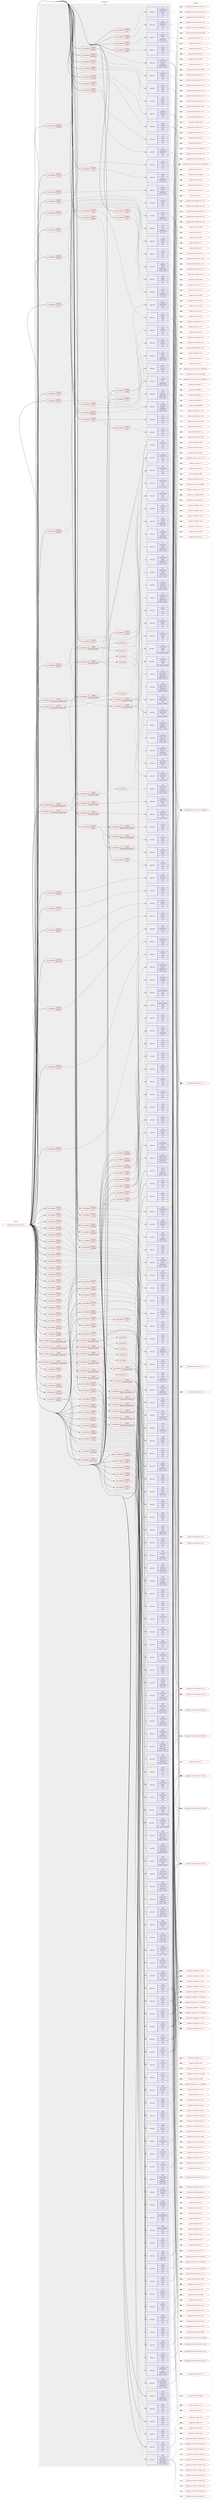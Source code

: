 digraph prolog {

# *************
# Graph options
# *************

newrank=true;
concentrate=true;
compound=true;
graph [rankdir=LR,fontname=Helvetica,fontsize=10,ranksep=1.5];#, ranksep=2.5, nodesep=0.2];
edge  [arrowhead=vee];
node  [fontname=Helvetica,fontsize=10];

# **********
# The ebuild
# **********

subgraph cluster_leftcol {
color=gray;
label=<<i>ebuild</i>>;
id [label="portage://app-emulation/qemu-9.0.1", color=red, width=4, href="../app-emulation/qemu-9.0.1.svg"];
}

# ****************
# The dependencies
# ****************

subgraph cluster_midcol {
color=gray;
label=<<i>dependencies</i>>;
subgraph cluster_compile {
fillcolor="#eeeeee";
style=filled;
label=<<i>compile</i>>;
subgraph cond7437 {
dependency27537 [label=<<TABLE BORDER="0" CELLBORDER="1" CELLSPACING="0" CELLPADDING="4"><TR><TD ROWSPAN="3" CELLPADDING="10">use_conditional</TD></TR><TR><TD>positive</TD></TR><TR><TD>accessibility</TD></TR></TABLE>>, shape=none, color=red];
subgraph pack19872 {
dependency27538 [label=<<TABLE BORDER="0" CELLBORDER="1" CELLSPACING="0" CELLPADDING="4" WIDTH="220"><TR><TD ROWSPAN="6" CELLPADDING="30">pack_dep</TD></TR><TR><TD WIDTH="110">install</TD></TR><TR><TD>app-accessibility</TD></TR><TR><TD>brltty</TD></TR><TR><TD>none</TD></TR><TR><TD>[,,]</TD></TR></TABLE>>, shape=none, color=blue];
}
dependency27537:e -> dependency27538:w [weight=20,style="dashed",arrowhead="vee"];
subgraph pack19873 {
dependency27539 [label=<<TABLE BORDER="0" CELLBORDER="1" CELLSPACING="0" CELLPADDING="4" WIDTH="220"><TR><TD ROWSPAN="6" CELLPADDING="30">pack_dep</TD></TR><TR><TD WIDTH="110">install</TD></TR><TR><TD>app-accessibility</TD></TR><TR><TD>brltty</TD></TR><TR><TD>none</TD></TR><TR><TD>[,,]</TD></TR></TABLE>>, shape=none, color=blue];
}
dependency27537:e -> dependency27539:w [weight=20,style="dashed",arrowhead="vee"];
}
id:e -> dependency27537:w [weight=20,style="solid",arrowhead="vee"];
subgraph cond7438 {
dependency27540 [label=<<TABLE BORDER="0" CELLBORDER="1" CELLSPACING="0" CELLPADDING="4"><TR><TD ROWSPAN="3" CELLPADDING="10">use_conditional</TD></TR><TR><TD>positive</TD></TR><TR><TD>aio</TD></TR></TABLE>>, shape=none, color=red];
subgraph pack19874 {
dependency27541 [label=<<TABLE BORDER="0" CELLBORDER="1" CELLSPACING="0" CELLPADDING="4" WIDTH="220"><TR><TD ROWSPAN="6" CELLPADDING="30">pack_dep</TD></TR><TR><TD WIDTH="110">install</TD></TR><TR><TD>dev-libs</TD></TR><TR><TD>libaio</TD></TR><TR><TD>none</TD></TR><TR><TD>[,,]</TD></TR></TABLE>>, shape=none, color=blue];
}
dependency27540:e -> dependency27541:w [weight=20,style="dashed",arrowhead="vee"];
}
id:e -> dependency27540:w [weight=20,style="solid",arrowhead="vee"];
subgraph cond7439 {
dependency27542 [label=<<TABLE BORDER="0" CELLBORDER="1" CELLSPACING="0" CELLPADDING="4"><TR><TD ROWSPAN="3" CELLPADDING="10">use_conditional</TD></TR><TR><TD>positive</TD></TR><TR><TD>alsa</TD></TR></TABLE>>, shape=none, color=red];
subgraph pack19875 {
dependency27543 [label=<<TABLE BORDER="0" CELLBORDER="1" CELLSPACING="0" CELLPADDING="4" WIDTH="220"><TR><TD ROWSPAN="6" CELLPADDING="30">pack_dep</TD></TR><TR><TD WIDTH="110">install</TD></TR><TR><TD>media-libs</TD></TR><TR><TD>alsa-lib</TD></TR><TR><TD>greaterequal</TD></TR><TR><TD>[1.0.13,,,1.0.13]</TD></TR></TABLE>>, shape=none, color=blue];
}
dependency27542:e -> dependency27543:w [weight=20,style="dashed",arrowhead="vee"];
}
id:e -> dependency27542:w [weight=20,style="solid",arrowhead="vee"];
subgraph cond7440 {
dependency27544 [label=<<TABLE BORDER="0" CELLBORDER="1" CELLSPACING="0" CELLPADDING="4"><TR><TD ROWSPAN="3" CELLPADDING="10">use_conditional</TD></TR><TR><TD>positive</TD></TR><TR><TD>bpf</TD></TR></TABLE>>, shape=none, color=red];
subgraph pack19876 {
dependency27545 [label=<<TABLE BORDER="0" CELLBORDER="1" CELLSPACING="0" CELLPADDING="4" WIDTH="220"><TR><TD ROWSPAN="6" CELLPADDING="30">pack_dep</TD></TR><TR><TD WIDTH="110">install</TD></TR><TR><TD>dev-libs</TD></TR><TR><TD>libbpf</TD></TR><TR><TD>none</TD></TR><TR><TD>[,,]</TD></TR></TABLE>>, shape=none, color=blue];
}
dependency27544:e -> dependency27545:w [weight=20,style="dashed",arrowhead="vee"];
}
id:e -> dependency27544:w [weight=20,style="solid",arrowhead="vee"];
subgraph cond7441 {
dependency27546 [label=<<TABLE BORDER="0" CELLBORDER="1" CELLSPACING="0" CELLPADDING="4"><TR><TD ROWSPAN="3" CELLPADDING="10">use_conditional</TD></TR><TR><TD>positive</TD></TR><TR><TD>bzip2</TD></TR></TABLE>>, shape=none, color=red];
subgraph pack19877 {
dependency27547 [label=<<TABLE BORDER="0" CELLBORDER="1" CELLSPACING="0" CELLPADDING="4" WIDTH="220"><TR><TD ROWSPAN="6" CELLPADDING="30">pack_dep</TD></TR><TR><TD WIDTH="110">install</TD></TR><TR><TD>app-arch</TD></TR><TR><TD>bzip2</TD></TR><TR><TD>none</TD></TR><TR><TD>[,,]</TD></TR></TABLE>>, shape=none, color=blue];
}
dependency27546:e -> dependency27547:w [weight=20,style="dashed",arrowhead="vee"];
}
id:e -> dependency27546:w [weight=20,style="solid",arrowhead="vee"];
subgraph cond7442 {
dependency27548 [label=<<TABLE BORDER="0" CELLBORDER="1" CELLSPACING="0" CELLPADDING="4"><TR><TD ROWSPAN="3" CELLPADDING="10">use_conditional</TD></TR><TR><TD>positive</TD></TR><TR><TD>capstone</TD></TR></TABLE>>, shape=none, color=red];
subgraph pack19878 {
dependency27549 [label=<<TABLE BORDER="0" CELLBORDER="1" CELLSPACING="0" CELLPADDING="4" WIDTH="220"><TR><TD ROWSPAN="6" CELLPADDING="30">pack_dep</TD></TR><TR><TD WIDTH="110">install</TD></TR><TR><TD>dev-libs</TD></TR><TR><TD>capstone</TD></TR><TR><TD>none</TD></TR><TR><TD>[,,]</TD></TR></TABLE>>, shape=none, color=blue];
}
dependency27548:e -> dependency27549:w [weight=20,style="dashed",arrowhead="vee"];
}
id:e -> dependency27548:w [weight=20,style="solid",arrowhead="vee"];
subgraph cond7443 {
dependency27550 [label=<<TABLE BORDER="0" CELLBORDER="1" CELLSPACING="0" CELLPADDING="4"><TR><TD ROWSPAN="3" CELLPADDING="10">use_conditional</TD></TR><TR><TD>positive</TD></TR><TR><TD>curl</TD></TR></TABLE>>, shape=none, color=red];
subgraph pack19879 {
dependency27551 [label=<<TABLE BORDER="0" CELLBORDER="1" CELLSPACING="0" CELLPADDING="4" WIDTH="220"><TR><TD ROWSPAN="6" CELLPADDING="30">pack_dep</TD></TR><TR><TD WIDTH="110">install</TD></TR><TR><TD>net-misc</TD></TR><TR><TD>curl</TD></TR><TR><TD>greaterequal</TD></TR><TR><TD>[7.15.4,,,7.15.4]</TD></TR></TABLE>>, shape=none, color=blue];
}
dependency27550:e -> dependency27551:w [weight=20,style="dashed",arrowhead="vee"];
}
id:e -> dependency27550:w [weight=20,style="solid",arrowhead="vee"];
subgraph cond7444 {
dependency27552 [label=<<TABLE BORDER="0" CELLBORDER="1" CELLSPACING="0" CELLPADDING="4"><TR><TD ROWSPAN="3" CELLPADDING="10">use_conditional</TD></TR><TR><TD>positive</TD></TR><TR><TD>fdt</TD></TR></TABLE>>, shape=none, color=red];
subgraph pack19880 {
dependency27553 [label=<<TABLE BORDER="0" CELLBORDER="1" CELLSPACING="0" CELLPADDING="4" WIDTH="220"><TR><TD ROWSPAN="6" CELLPADDING="30">pack_dep</TD></TR><TR><TD WIDTH="110">install</TD></TR><TR><TD>sys-apps</TD></TR><TR><TD>dtc</TD></TR><TR><TD>greaterequal</TD></TR><TR><TD>[1.5.1,,,1.5.1]</TD></TR></TABLE>>, shape=none, color=blue];
}
dependency27552:e -> dependency27553:w [weight=20,style="dashed",arrowhead="vee"];
}
id:e -> dependency27552:w [weight=20,style="solid",arrowhead="vee"];
subgraph cond7445 {
dependency27554 [label=<<TABLE BORDER="0" CELLBORDER="1" CELLSPACING="0" CELLPADDING="4"><TR><TD ROWSPAN="3" CELLPADDING="10">use_conditional</TD></TR><TR><TD>positive</TD></TR><TR><TD>fuse</TD></TR></TABLE>>, shape=none, color=red];
subgraph pack19881 {
dependency27555 [label=<<TABLE BORDER="0" CELLBORDER="1" CELLSPACING="0" CELLPADDING="4" WIDTH="220"><TR><TD ROWSPAN="6" CELLPADDING="30">pack_dep</TD></TR><TR><TD WIDTH="110">install</TD></TR><TR><TD>sys-fs</TD></TR><TR><TD>fuse</TD></TR><TR><TD>greaterequal</TD></TR><TR><TD>[3.1,,,3.1]</TD></TR></TABLE>>, shape=none, color=blue];
}
dependency27554:e -> dependency27555:w [weight=20,style="dashed",arrowhead="vee"];
}
id:e -> dependency27554:w [weight=20,style="solid",arrowhead="vee"];
subgraph cond7446 {
dependency27556 [label=<<TABLE BORDER="0" CELLBORDER="1" CELLSPACING="0" CELLPADDING="4"><TR><TD ROWSPAN="3" CELLPADDING="10">use_conditional</TD></TR><TR><TD>positive</TD></TR><TR><TD>glusterfs</TD></TR></TABLE>>, shape=none, color=red];
subgraph pack19882 {
dependency27557 [label=<<TABLE BORDER="0" CELLBORDER="1" CELLSPACING="0" CELLPADDING="4" WIDTH="220"><TR><TD ROWSPAN="6" CELLPADDING="30">pack_dep</TD></TR><TR><TD WIDTH="110">install</TD></TR><TR><TD>sys-cluster</TD></TR><TR><TD>glusterfs</TD></TR><TR><TD>greaterequal</TD></TR><TR><TD>[3.4.0,,,3.4.0]</TD></TR></TABLE>>, shape=none, color=blue];
}
dependency27556:e -> dependency27557:w [weight=20,style="dashed",arrowhead="vee"];
}
id:e -> dependency27556:w [weight=20,style="solid",arrowhead="vee"];
subgraph cond7447 {
dependency27558 [label=<<TABLE BORDER="0" CELLBORDER="1" CELLSPACING="0" CELLPADDING="4"><TR><TD ROWSPAN="3" CELLPADDING="10">use_conditional</TD></TR><TR><TD>positive</TD></TR><TR><TD>gnutls</TD></TR></TABLE>>, shape=none, color=red];
subgraph pack19883 {
dependency27559 [label=<<TABLE BORDER="0" CELLBORDER="1" CELLSPACING="0" CELLPADDING="4" WIDTH="220"><TR><TD ROWSPAN="6" CELLPADDING="30">pack_dep</TD></TR><TR><TD WIDTH="110">install</TD></TR><TR><TD>net-libs</TD></TR><TR><TD>gnutls</TD></TR><TR><TD>greaterequal</TD></TR><TR><TD>[3.0,,,3.0]</TD></TR></TABLE>>, shape=none, color=blue];
}
dependency27558:e -> dependency27559:w [weight=20,style="dashed",arrowhead="vee"];
subgraph pack19884 {
dependency27560 [label=<<TABLE BORDER="0" CELLBORDER="1" CELLSPACING="0" CELLPADDING="4" WIDTH="220"><TR><TD ROWSPAN="6" CELLPADDING="30">pack_dep</TD></TR><TR><TD WIDTH="110">install</TD></TR><TR><TD>dev-libs</TD></TR><TR><TD>nettle</TD></TR><TR><TD>none</TD></TR><TR><TD>[,,]</TD></TR></TABLE>>, shape=none, color=blue];
}
dependency27558:e -> dependency27560:w [weight=20,style="dashed",arrowhead="vee"];
}
id:e -> dependency27558:w [weight=20,style="solid",arrowhead="vee"];
subgraph cond7448 {
dependency27561 [label=<<TABLE BORDER="0" CELLBORDER="1" CELLSPACING="0" CELLPADDING="4"><TR><TD ROWSPAN="3" CELLPADDING="10">use_conditional</TD></TR><TR><TD>positive</TD></TR><TR><TD>gtk</TD></TR></TABLE>>, shape=none, color=red];
subgraph pack19885 {
dependency27562 [label=<<TABLE BORDER="0" CELLBORDER="1" CELLSPACING="0" CELLPADDING="4" WIDTH="220"><TR><TD ROWSPAN="6" CELLPADDING="30">pack_dep</TD></TR><TR><TD WIDTH="110">install</TD></TR><TR><TD>x11-libs</TD></TR><TR><TD>gtk+</TD></TR><TR><TD>none</TD></TR><TR><TD>[,,]</TD></TR></TABLE>>, shape=none, color=blue];
}
dependency27561:e -> dependency27562:w [weight=20,style="dashed",arrowhead="vee"];
subgraph cond7449 {
dependency27563 [label=<<TABLE BORDER="0" CELLBORDER="1" CELLSPACING="0" CELLPADDING="4"><TR><TD ROWSPAN="3" CELLPADDING="10">use_conditional</TD></TR><TR><TD>positive</TD></TR><TR><TD>vte</TD></TR></TABLE>>, shape=none, color=red];
subgraph pack19886 {
dependency27564 [label=<<TABLE BORDER="0" CELLBORDER="1" CELLSPACING="0" CELLPADDING="4" WIDTH="220"><TR><TD ROWSPAN="6" CELLPADDING="30">pack_dep</TD></TR><TR><TD WIDTH="110">install</TD></TR><TR><TD>x11-libs</TD></TR><TR><TD>vte</TD></TR><TR><TD>none</TD></TR><TR><TD>[,,]</TD></TR></TABLE>>, shape=none, color=blue];
}
dependency27563:e -> dependency27564:w [weight=20,style="dashed",arrowhead="vee"];
}
dependency27561:e -> dependency27563:w [weight=20,style="dashed",arrowhead="vee"];
}
id:e -> dependency27561:w [weight=20,style="solid",arrowhead="vee"];
subgraph cond7450 {
dependency27565 [label=<<TABLE BORDER="0" CELLBORDER="1" CELLSPACING="0" CELLPADDING="4"><TR><TD ROWSPAN="3" CELLPADDING="10">use_conditional</TD></TR><TR><TD>positive</TD></TR><TR><TD>infiniband</TD></TR></TABLE>>, shape=none, color=red];
subgraph pack19887 {
dependency27566 [label=<<TABLE BORDER="0" CELLBORDER="1" CELLSPACING="0" CELLPADDING="4" WIDTH="220"><TR><TD ROWSPAN="6" CELLPADDING="30">pack_dep</TD></TR><TR><TD WIDTH="110">install</TD></TR><TR><TD>sys-cluster</TD></TR><TR><TD>rdma-core</TD></TR><TR><TD>none</TD></TR><TR><TD>[,,]</TD></TR></TABLE>>, shape=none, color=blue];
}
dependency27565:e -> dependency27566:w [weight=20,style="dashed",arrowhead="vee"];
}
id:e -> dependency27565:w [weight=20,style="solid",arrowhead="vee"];
subgraph cond7451 {
dependency27567 [label=<<TABLE BORDER="0" CELLBORDER="1" CELLSPACING="0" CELLPADDING="4"><TR><TD ROWSPAN="3" CELLPADDING="10">use_conditional</TD></TR><TR><TD>positive</TD></TR><TR><TD>io-uring</TD></TR></TABLE>>, shape=none, color=red];
subgraph pack19888 {
dependency27568 [label=<<TABLE BORDER="0" CELLBORDER="1" CELLSPACING="0" CELLPADDING="4" WIDTH="220"><TR><TD ROWSPAN="6" CELLPADDING="30">pack_dep</TD></TR><TR><TD WIDTH="110">install</TD></TR><TR><TD>sys-libs</TD></TR><TR><TD>liburing</TD></TR><TR><TD>none</TD></TR><TR><TD>[,,]</TD></TR></TABLE>>, shape=none, color=blue];
}
dependency27567:e -> dependency27568:w [weight=20,style="dashed",arrowhead="vee"];
}
id:e -> dependency27567:w [weight=20,style="solid",arrowhead="vee"];
subgraph cond7452 {
dependency27569 [label=<<TABLE BORDER="0" CELLBORDER="1" CELLSPACING="0" CELLPADDING="4"><TR><TD ROWSPAN="3" CELLPADDING="10">use_conditional</TD></TR><TR><TD>positive</TD></TR><TR><TD>iscsi</TD></TR></TABLE>>, shape=none, color=red];
subgraph pack19889 {
dependency27570 [label=<<TABLE BORDER="0" CELLBORDER="1" CELLSPACING="0" CELLPADDING="4" WIDTH="220"><TR><TD ROWSPAN="6" CELLPADDING="30">pack_dep</TD></TR><TR><TD WIDTH="110">install</TD></TR><TR><TD>net-libs</TD></TR><TR><TD>libiscsi</TD></TR><TR><TD>none</TD></TR><TR><TD>[,,]</TD></TR></TABLE>>, shape=none, color=blue];
}
dependency27569:e -> dependency27570:w [weight=20,style="dashed",arrowhead="vee"];
}
id:e -> dependency27569:w [weight=20,style="solid",arrowhead="vee"];
subgraph cond7453 {
dependency27571 [label=<<TABLE BORDER="0" CELLBORDER="1" CELLSPACING="0" CELLPADDING="4"><TR><TD ROWSPAN="3" CELLPADDING="10">use_conditional</TD></TR><TR><TD>positive</TD></TR><TR><TD>jack</TD></TR></TABLE>>, shape=none, color=red];
subgraph pack19890 {
dependency27572 [label=<<TABLE BORDER="0" CELLBORDER="1" CELLSPACING="0" CELLPADDING="4" WIDTH="220"><TR><TD ROWSPAN="6" CELLPADDING="30">pack_dep</TD></TR><TR><TD WIDTH="110">install</TD></TR><TR><TD>virtual</TD></TR><TR><TD>jack</TD></TR><TR><TD>none</TD></TR><TR><TD>[,,]</TD></TR></TABLE>>, shape=none, color=blue];
}
dependency27571:e -> dependency27572:w [weight=20,style="dashed",arrowhead="vee"];
}
id:e -> dependency27571:w [weight=20,style="solid",arrowhead="vee"];
subgraph cond7454 {
dependency27573 [label=<<TABLE BORDER="0" CELLBORDER="1" CELLSPACING="0" CELLPADDING="4"><TR><TD ROWSPAN="3" CELLPADDING="10">use_conditional</TD></TR><TR><TD>positive</TD></TR><TR><TD>jemalloc</TD></TR></TABLE>>, shape=none, color=red];
subgraph pack19891 {
dependency27574 [label=<<TABLE BORDER="0" CELLBORDER="1" CELLSPACING="0" CELLPADDING="4" WIDTH="220"><TR><TD ROWSPAN="6" CELLPADDING="30">pack_dep</TD></TR><TR><TD WIDTH="110">install</TD></TR><TR><TD>dev-libs</TD></TR><TR><TD>jemalloc</TD></TR><TR><TD>none</TD></TR><TR><TD>[,,]</TD></TR></TABLE>>, shape=none, color=blue];
}
dependency27573:e -> dependency27574:w [weight=20,style="dashed",arrowhead="vee"];
}
id:e -> dependency27573:w [weight=20,style="solid",arrowhead="vee"];
subgraph cond7455 {
dependency27575 [label=<<TABLE BORDER="0" CELLBORDER="1" CELLSPACING="0" CELLPADDING="4"><TR><TD ROWSPAN="3" CELLPADDING="10">use_conditional</TD></TR><TR><TD>positive</TD></TR><TR><TD>jpeg</TD></TR></TABLE>>, shape=none, color=red];
subgraph pack19892 {
dependency27576 [label=<<TABLE BORDER="0" CELLBORDER="1" CELLSPACING="0" CELLPADDING="4" WIDTH="220"><TR><TD ROWSPAN="6" CELLPADDING="30">pack_dep</TD></TR><TR><TD WIDTH="110">install</TD></TR><TR><TD>media-libs</TD></TR><TR><TD>libjpeg-turbo</TD></TR><TR><TD>none</TD></TR><TR><TD>[,,]</TD></TR></TABLE>>, shape=none, color=blue];
}
dependency27575:e -> dependency27576:w [weight=20,style="dashed",arrowhead="vee"];
}
id:e -> dependency27575:w [weight=20,style="solid",arrowhead="vee"];
subgraph cond7456 {
dependency27577 [label=<<TABLE BORDER="0" CELLBORDER="1" CELLSPACING="0" CELLPADDING="4"><TR><TD ROWSPAN="3" CELLPADDING="10">use_conditional</TD></TR><TR><TD>positive</TD></TR><TR><TD>kernel_linux</TD></TR></TABLE>>, shape=none, color=red];
subgraph pack19893 {
dependency27578 [label=<<TABLE BORDER="0" CELLBORDER="1" CELLSPACING="0" CELLPADDING="4" WIDTH="220"><TR><TD ROWSPAN="6" CELLPADDING="30">pack_dep</TD></TR><TR><TD WIDTH="110">install</TD></TR><TR><TD>sys-kernel</TD></TR><TR><TD>linux-headers</TD></TR><TR><TD>greaterequal</TD></TR><TR><TD>[2.6.35,,,2.6.35]</TD></TR></TABLE>>, shape=none, color=blue];
}
dependency27577:e -> dependency27578:w [weight=20,style="dashed",arrowhead="vee"];
}
id:e -> dependency27577:w [weight=20,style="solid",arrowhead="vee"];
subgraph cond7457 {
dependency27579 [label=<<TABLE BORDER="0" CELLBORDER="1" CELLSPACING="0" CELLPADDING="4"><TR><TD ROWSPAN="3" CELLPADDING="10">use_conditional</TD></TR><TR><TD>positive</TD></TR><TR><TD>kernel_linux</TD></TR></TABLE>>, shape=none, color=red];
subgraph pack19894 {
dependency27580 [label=<<TABLE BORDER="0" CELLBORDER="1" CELLSPACING="0" CELLPADDING="4" WIDTH="220"><TR><TD ROWSPAN="6" CELLPADDING="30">pack_dep</TD></TR><TR><TD WIDTH="110">install</TD></TR><TR><TD>sys-libs</TD></TR><TR><TD>libcap-ng</TD></TR><TR><TD>none</TD></TR><TR><TD>[,,]</TD></TR></TABLE>>, shape=none, color=blue];
}
dependency27579:e -> dependency27580:w [weight=20,style="dashed",arrowhead="vee"];
}
id:e -> dependency27579:w [weight=20,style="solid",arrowhead="vee"];
subgraph cond7458 {
dependency27581 [label=<<TABLE BORDER="0" CELLBORDER="1" CELLSPACING="0" CELLPADDING="4"><TR><TD ROWSPAN="3" CELLPADDING="10">use_conditional</TD></TR><TR><TD>positive</TD></TR><TR><TD>keyutils</TD></TR></TABLE>>, shape=none, color=red];
subgraph pack19895 {
dependency27582 [label=<<TABLE BORDER="0" CELLBORDER="1" CELLSPACING="0" CELLPADDING="4" WIDTH="220"><TR><TD ROWSPAN="6" CELLPADDING="30">pack_dep</TD></TR><TR><TD WIDTH="110">install</TD></TR><TR><TD>sys-apps</TD></TR><TR><TD>keyutils</TD></TR><TR><TD>none</TD></TR><TR><TD>[,,]</TD></TR></TABLE>>, shape=none, color=blue];
}
dependency27581:e -> dependency27582:w [weight=20,style="dashed",arrowhead="vee"];
}
id:e -> dependency27581:w [weight=20,style="solid",arrowhead="vee"];
subgraph cond7459 {
dependency27583 [label=<<TABLE BORDER="0" CELLBORDER="1" CELLSPACING="0" CELLPADDING="4"><TR><TD ROWSPAN="3" CELLPADDING="10">use_conditional</TD></TR><TR><TD>positive</TD></TR><TR><TD>lzo</TD></TR></TABLE>>, shape=none, color=red];
subgraph pack19896 {
dependency27584 [label=<<TABLE BORDER="0" CELLBORDER="1" CELLSPACING="0" CELLPADDING="4" WIDTH="220"><TR><TD ROWSPAN="6" CELLPADDING="30">pack_dep</TD></TR><TR><TD WIDTH="110">install</TD></TR><TR><TD>dev-libs</TD></TR><TR><TD>lzo</TD></TR><TR><TD>none</TD></TR><TR><TD>[,,]</TD></TR></TABLE>>, shape=none, color=blue];
}
dependency27583:e -> dependency27584:w [weight=20,style="dashed",arrowhead="vee"];
}
id:e -> dependency27583:w [weight=20,style="solid",arrowhead="vee"];
subgraph cond7460 {
dependency27585 [label=<<TABLE BORDER="0" CELLBORDER="1" CELLSPACING="0" CELLPADDING="4"><TR><TD ROWSPAN="3" CELLPADDING="10">use_conditional</TD></TR><TR><TD>positive</TD></TR><TR><TD>multipath</TD></TR></TABLE>>, shape=none, color=red];
subgraph pack19897 {
dependency27586 [label=<<TABLE BORDER="0" CELLBORDER="1" CELLSPACING="0" CELLPADDING="4" WIDTH="220"><TR><TD ROWSPAN="6" CELLPADDING="30">pack_dep</TD></TR><TR><TD WIDTH="110">install</TD></TR><TR><TD>sys-fs</TD></TR><TR><TD>multipath-tools</TD></TR><TR><TD>none</TD></TR><TR><TD>[,,]</TD></TR></TABLE>>, shape=none, color=blue];
}
dependency27585:e -> dependency27586:w [weight=20,style="dashed",arrowhead="vee"];
}
id:e -> dependency27585:w [weight=20,style="solid",arrowhead="vee"];
subgraph cond7461 {
dependency27587 [label=<<TABLE BORDER="0" CELLBORDER="1" CELLSPACING="0" CELLPADDING="4"><TR><TD ROWSPAN="3" CELLPADDING="10">use_conditional</TD></TR><TR><TD>positive</TD></TR><TR><TD>ncurses</TD></TR></TABLE>>, shape=none, color=red];
subgraph pack19898 {
dependency27588 [label=<<TABLE BORDER="0" CELLBORDER="1" CELLSPACING="0" CELLPADDING="4" WIDTH="220"><TR><TD ROWSPAN="6" CELLPADDING="30">pack_dep</TD></TR><TR><TD WIDTH="110">install</TD></TR><TR><TD>sys-libs</TD></TR><TR><TD>ncurses</TD></TR><TR><TD>none</TD></TR><TR><TD>[,,]</TD></TR></TABLE>>, shape=none, color=blue];
}
dependency27587:e -> dependency27588:w [weight=20,style="dashed",arrowhead="vee"];
subgraph pack19899 {
dependency27589 [label=<<TABLE BORDER="0" CELLBORDER="1" CELLSPACING="0" CELLPADDING="4" WIDTH="220"><TR><TD ROWSPAN="6" CELLPADDING="30">pack_dep</TD></TR><TR><TD WIDTH="110">install</TD></TR><TR><TD>sys-libs</TD></TR><TR><TD>ncurses</TD></TR><TR><TD>none</TD></TR><TR><TD>[,,]</TD></TR></TABLE>>, shape=none, color=blue];
}
dependency27587:e -> dependency27589:w [weight=20,style="dashed",arrowhead="vee"];
}
id:e -> dependency27587:w [weight=20,style="solid",arrowhead="vee"];
subgraph cond7462 {
dependency27590 [label=<<TABLE BORDER="0" CELLBORDER="1" CELLSPACING="0" CELLPADDING="4"><TR><TD ROWSPAN="3" CELLPADDING="10">use_conditional</TD></TR><TR><TD>positive</TD></TR><TR><TD>nfs</TD></TR></TABLE>>, shape=none, color=red];
subgraph pack19900 {
dependency27591 [label=<<TABLE BORDER="0" CELLBORDER="1" CELLSPACING="0" CELLPADDING="4" WIDTH="220"><TR><TD ROWSPAN="6" CELLPADDING="30">pack_dep</TD></TR><TR><TD WIDTH="110">install</TD></TR><TR><TD>net-fs</TD></TR><TR><TD>libnfs</TD></TR><TR><TD>greaterequal</TD></TR><TR><TD>[1.9.3,,,1.9.3]</TD></TR></TABLE>>, shape=none, color=blue];
}
dependency27590:e -> dependency27591:w [weight=20,style="dashed",arrowhead="vee"];
}
id:e -> dependency27590:w [weight=20,style="solid",arrowhead="vee"];
subgraph cond7463 {
dependency27592 [label=<<TABLE BORDER="0" CELLBORDER="1" CELLSPACING="0" CELLPADDING="4"><TR><TD ROWSPAN="3" CELLPADDING="10">use_conditional</TD></TR><TR><TD>positive</TD></TR><TR><TD>numa</TD></TR></TABLE>>, shape=none, color=red];
subgraph pack19901 {
dependency27593 [label=<<TABLE BORDER="0" CELLBORDER="1" CELLSPACING="0" CELLPADDING="4" WIDTH="220"><TR><TD ROWSPAN="6" CELLPADDING="30">pack_dep</TD></TR><TR><TD WIDTH="110">install</TD></TR><TR><TD>sys-process</TD></TR><TR><TD>numactl</TD></TR><TR><TD>none</TD></TR><TR><TD>[,,]</TD></TR></TABLE>>, shape=none, color=blue];
}
dependency27592:e -> dependency27593:w [weight=20,style="dashed",arrowhead="vee"];
}
id:e -> dependency27592:w [weight=20,style="solid",arrowhead="vee"];
subgraph cond7464 {
dependency27594 [label=<<TABLE BORDER="0" CELLBORDER="1" CELLSPACING="0" CELLPADDING="4"><TR><TD ROWSPAN="3" CELLPADDING="10">use_conditional</TD></TR><TR><TD>positive</TD></TR><TR><TD>opengl</TD></TR></TABLE>>, shape=none, color=red];
subgraph pack19902 {
dependency27595 [label=<<TABLE BORDER="0" CELLBORDER="1" CELLSPACING="0" CELLPADDING="4" WIDTH="220"><TR><TD ROWSPAN="6" CELLPADDING="30">pack_dep</TD></TR><TR><TD WIDTH="110">install</TD></TR><TR><TD>virtual</TD></TR><TR><TD>opengl</TD></TR><TR><TD>none</TD></TR><TR><TD>[,,]</TD></TR></TABLE>>, shape=none, color=blue];
}
dependency27594:e -> dependency27595:w [weight=20,style="dashed",arrowhead="vee"];
subgraph pack19903 {
dependency27596 [label=<<TABLE BORDER="0" CELLBORDER="1" CELLSPACING="0" CELLPADDING="4" WIDTH="220"><TR><TD ROWSPAN="6" CELLPADDING="30">pack_dep</TD></TR><TR><TD WIDTH="110">install</TD></TR><TR><TD>media-libs</TD></TR><TR><TD>libepoxy</TD></TR><TR><TD>none</TD></TR><TR><TD>[,,]</TD></TR></TABLE>>, shape=none, color=blue];
}
dependency27594:e -> dependency27596:w [weight=20,style="dashed",arrowhead="vee"];
subgraph pack19904 {
dependency27597 [label=<<TABLE BORDER="0" CELLBORDER="1" CELLSPACING="0" CELLPADDING="4" WIDTH="220"><TR><TD ROWSPAN="6" CELLPADDING="30">pack_dep</TD></TR><TR><TD WIDTH="110">install</TD></TR><TR><TD>media-libs</TD></TR><TR><TD>mesa</TD></TR><TR><TD>none</TD></TR><TR><TD>[,,]</TD></TR></TABLE>>, shape=none, color=blue];
}
dependency27594:e -> dependency27597:w [weight=20,style="dashed",arrowhead="vee"];
subgraph pack19905 {
dependency27598 [label=<<TABLE BORDER="0" CELLBORDER="1" CELLSPACING="0" CELLPADDING="4" WIDTH="220"><TR><TD ROWSPAN="6" CELLPADDING="30">pack_dep</TD></TR><TR><TD WIDTH="110">install</TD></TR><TR><TD>media-libs</TD></TR><TR><TD>mesa</TD></TR><TR><TD>none</TD></TR><TR><TD>[,,]</TD></TR></TABLE>>, shape=none, color=blue];
}
dependency27594:e -> dependency27598:w [weight=20,style="dashed",arrowhead="vee"];
}
id:e -> dependency27594:w [weight=20,style="solid",arrowhead="vee"];
subgraph cond7465 {
dependency27599 [label=<<TABLE BORDER="0" CELLBORDER="1" CELLSPACING="0" CELLPADDING="4"><TR><TD ROWSPAN="3" CELLPADDING="10">use_conditional</TD></TR><TR><TD>positive</TD></TR><TR><TD>pam</TD></TR></TABLE>>, shape=none, color=red];
subgraph pack19906 {
dependency27600 [label=<<TABLE BORDER="0" CELLBORDER="1" CELLSPACING="0" CELLPADDING="4" WIDTH="220"><TR><TD ROWSPAN="6" CELLPADDING="30">pack_dep</TD></TR><TR><TD WIDTH="110">install</TD></TR><TR><TD>sys-libs</TD></TR><TR><TD>pam</TD></TR><TR><TD>none</TD></TR><TR><TD>[,,]</TD></TR></TABLE>>, shape=none, color=blue];
}
dependency27599:e -> dependency27600:w [weight=20,style="dashed",arrowhead="vee"];
}
id:e -> dependency27599:w [weight=20,style="solid",arrowhead="vee"];
subgraph cond7466 {
dependency27601 [label=<<TABLE BORDER="0" CELLBORDER="1" CELLSPACING="0" CELLPADDING="4"><TR><TD ROWSPAN="3" CELLPADDING="10">use_conditional</TD></TR><TR><TD>positive</TD></TR><TR><TD>pipewire</TD></TR></TABLE>>, shape=none, color=red];
subgraph pack19907 {
dependency27602 [label=<<TABLE BORDER="0" CELLBORDER="1" CELLSPACING="0" CELLPADDING="4" WIDTH="220"><TR><TD ROWSPAN="6" CELLPADDING="30">pack_dep</TD></TR><TR><TD WIDTH="110">install</TD></TR><TR><TD>media-video</TD></TR><TR><TD>pipewire</TD></TR><TR><TD>greaterequal</TD></TR><TR><TD>[0.3.60,,,0.3.60]</TD></TR></TABLE>>, shape=none, color=blue];
}
dependency27601:e -> dependency27602:w [weight=20,style="dashed",arrowhead="vee"];
}
id:e -> dependency27601:w [weight=20,style="solid",arrowhead="vee"];
subgraph cond7467 {
dependency27603 [label=<<TABLE BORDER="0" CELLBORDER="1" CELLSPACING="0" CELLPADDING="4"><TR><TD ROWSPAN="3" CELLPADDING="10">use_conditional</TD></TR><TR><TD>positive</TD></TR><TR><TD>png</TD></TR></TABLE>>, shape=none, color=red];
subgraph pack19908 {
dependency27604 [label=<<TABLE BORDER="0" CELLBORDER="1" CELLSPACING="0" CELLPADDING="4" WIDTH="220"><TR><TD ROWSPAN="6" CELLPADDING="30">pack_dep</TD></TR><TR><TD WIDTH="110">install</TD></TR><TR><TD>media-libs</TD></TR><TR><TD>libpng</TD></TR><TR><TD>greaterequal</TD></TR><TR><TD>[1.6.34,,,1.6.34]</TD></TR></TABLE>>, shape=none, color=blue];
}
dependency27603:e -> dependency27604:w [weight=20,style="dashed",arrowhead="vee"];
}
id:e -> dependency27603:w [weight=20,style="solid",arrowhead="vee"];
subgraph cond7468 {
dependency27605 [label=<<TABLE BORDER="0" CELLBORDER="1" CELLSPACING="0" CELLPADDING="4"><TR><TD ROWSPAN="3" CELLPADDING="10">use_conditional</TD></TR><TR><TD>positive</TD></TR><TR><TD>pulseaudio</TD></TR></TABLE>>, shape=none, color=red];
subgraph pack19909 {
dependency27606 [label=<<TABLE BORDER="0" CELLBORDER="1" CELLSPACING="0" CELLPADDING="4" WIDTH="220"><TR><TD ROWSPAN="6" CELLPADDING="30">pack_dep</TD></TR><TR><TD WIDTH="110">install</TD></TR><TR><TD>media-libs</TD></TR><TR><TD>libpulse</TD></TR><TR><TD>none</TD></TR><TR><TD>[,,]</TD></TR></TABLE>>, shape=none, color=blue];
}
dependency27605:e -> dependency27606:w [weight=20,style="dashed",arrowhead="vee"];
}
id:e -> dependency27605:w [weight=20,style="solid",arrowhead="vee"];
subgraph cond7469 {
dependency27607 [label=<<TABLE BORDER="0" CELLBORDER="1" CELLSPACING="0" CELLPADDING="4"><TR><TD ROWSPAN="3" CELLPADDING="10">use_conditional</TD></TR><TR><TD>positive</TD></TR><TR><TD>python</TD></TR></TABLE>>, shape=none, color=red];
subgraph cond7470 {
dependency27608 [label=<<TABLE BORDER="0" CELLBORDER="1" CELLSPACING="0" CELLPADDING="4"><TR><TD ROWSPAN="3" CELLPADDING="10">use_conditional</TD></TR><TR><TD>positive</TD></TR><TR><TD>python_targets_python3_10</TD></TR></TABLE>>, shape=none, color=red];
subgraph pack19910 {
dependency27609 [label=<<TABLE BORDER="0" CELLBORDER="1" CELLSPACING="0" CELLPADDING="4" WIDTH="220"><TR><TD ROWSPAN="6" CELLPADDING="30">pack_dep</TD></TR><TR><TD WIDTH="110">install</TD></TR><TR><TD>dev-lang</TD></TR><TR><TD>python</TD></TR><TR><TD>none</TD></TR><TR><TD>[,,]</TD></TR></TABLE>>, shape=none, color=blue];
}
dependency27608:e -> dependency27609:w [weight=20,style="dashed",arrowhead="vee"];
}
dependency27607:e -> dependency27608:w [weight=20,style="dashed",arrowhead="vee"];
subgraph cond7471 {
dependency27610 [label=<<TABLE BORDER="0" CELLBORDER="1" CELLSPACING="0" CELLPADDING="4"><TR><TD ROWSPAN="3" CELLPADDING="10">use_conditional</TD></TR><TR><TD>positive</TD></TR><TR><TD>python_targets_python3_11</TD></TR></TABLE>>, shape=none, color=red];
subgraph pack19911 {
dependency27611 [label=<<TABLE BORDER="0" CELLBORDER="1" CELLSPACING="0" CELLPADDING="4" WIDTH="220"><TR><TD ROWSPAN="6" CELLPADDING="30">pack_dep</TD></TR><TR><TD WIDTH="110">install</TD></TR><TR><TD>dev-lang</TD></TR><TR><TD>python</TD></TR><TR><TD>none</TD></TR><TR><TD>[,,]</TD></TR></TABLE>>, shape=none, color=blue];
}
dependency27610:e -> dependency27611:w [weight=20,style="dashed",arrowhead="vee"];
}
dependency27607:e -> dependency27610:w [weight=20,style="dashed",arrowhead="vee"];
subgraph cond7472 {
dependency27612 [label=<<TABLE BORDER="0" CELLBORDER="1" CELLSPACING="0" CELLPADDING="4"><TR><TD ROWSPAN="3" CELLPADDING="10">use_conditional</TD></TR><TR><TD>positive</TD></TR><TR><TD>python_targets_python3_12</TD></TR></TABLE>>, shape=none, color=red];
subgraph pack19912 {
dependency27613 [label=<<TABLE BORDER="0" CELLBORDER="1" CELLSPACING="0" CELLPADDING="4" WIDTH="220"><TR><TD ROWSPAN="6" CELLPADDING="30">pack_dep</TD></TR><TR><TD WIDTH="110">install</TD></TR><TR><TD>dev-lang</TD></TR><TR><TD>python</TD></TR><TR><TD>none</TD></TR><TR><TD>[,,]</TD></TR></TABLE>>, shape=none, color=blue];
}
dependency27612:e -> dependency27613:w [weight=20,style="dashed",arrowhead="vee"];
}
dependency27607:e -> dependency27612:w [weight=20,style="dashed",arrowhead="vee"];
}
id:e -> dependency27607:w [weight=20,style="solid",arrowhead="vee"];
subgraph cond7473 {
dependency27614 [label=<<TABLE BORDER="0" CELLBORDER="1" CELLSPACING="0" CELLPADDING="4"><TR><TD ROWSPAN="3" CELLPADDING="10">use_conditional</TD></TR><TR><TD>positive</TD></TR><TR><TD>qemu_softmmu_targets_i386</TD></TR></TABLE>>, shape=none, color=red];
subgraph cond7474 {
dependency27615 [label=<<TABLE BORDER="0" CELLBORDER="1" CELLSPACING="0" CELLPADDING="4"><TR><TD ROWSPAN="3" CELLPADDING="10">use_conditional</TD></TR><TR><TD>positive</TD></TR><TR><TD>pin-upstream-blobs</TD></TR></TABLE>>, shape=none, color=red];
subgraph pack19913 {
dependency27616 [label=<<TABLE BORDER="0" CELLBORDER="1" CELLSPACING="0" CELLPADDING="4" WIDTH="220"><TR><TD ROWSPAN="6" CELLPADDING="30">pack_dep</TD></TR><TR><TD WIDTH="110">install</TD></TR><TR><TD>sys-firmware</TD></TR><TR><TD>edk2-ovmf-bin</TD></TR><TR><TD>tilde</TD></TR><TR><TD>[202202,,,202202]</TD></TR></TABLE>>, shape=none, color=blue];
}
dependency27615:e -> dependency27616:w [weight=20,style="dashed",arrowhead="vee"];
subgraph pack19914 {
dependency27617 [label=<<TABLE BORDER="0" CELLBORDER="1" CELLSPACING="0" CELLPADDING="4" WIDTH="220"><TR><TD ROWSPAN="6" CELLPADDING="30">pack_dep</TD></TR><TR><TD WIDTH="110">install</TD></TR><TR><TD>sys-firmware</TD></TR><TR><TD>ipxe</TD></TR><TR><TD>tilde</TD></TR><TR><TD>[1.21.1,,,1.21.1]</TD></TR></TABLE>>, shape=none, color=blue];
}
dependency27615:e -> dependency27617:w [weight=20,style="dashed",arrowhead="vee"];
subgraph pack19915 {
dependency27618 [label=<<TABLE BORDER="0" CELLBORDER="1" CELLSPACING="0" CELLPADDING="4" WIDTH="220"><TR><TD ROWSPAN="6" CELLPADDING="30">pack_dep</TD></TR><TR><TD WIDTH="110">install</TD></TR><TR><TD>sys-firmware</TD></TR><TR><TD>seabios-bin</TD></TR><TR><TD>tilde</TD></TR><TR><TD>[1.16.0,,,1.16.0]</TD></TR></TABLE>>, shape=none, color=blue];
}
dependency27615:e -> dependency27618:w [weight=20,style="dashed",arrowhead="vee"];
subgraph pack19916 {
dependency27619 [label=<<TABLE BORDER="0" CELLBORDER="1" CELLSPACING="0" CELLPADDING="4" WIDTH="220"><TR><TD ROWSPAN="6" CELLPADDING="30">pack_dep</TD></TR><TR><TD WIDTH="110">install</TD></TR><TR><TD>sys-firmware</TD></TR><TR><TD>sgabios</TD></TR><TR><TD>tilde</TD></TR><TR><TD>[0.1,,_pre10,0.1_pre10]</TD></TR></TABLE>>, shape=none, color=blue];
}
dependency27615:e -> dependency27619:w [weight=20,style="dashed",arrowhead="vee"];
}
dependency27614:e -> dependency27615:w [weight=20,style="dashed",arrowhead="vee"];
subgraph cond7475 {
dependency27620 [label=<<TABLE BORDER="0" CELLBORDER="1" CELLSPACING="0" CELLPADDING="4"><TR><TD ROWSPAN="3" CELLPADDING="10">use_conditional</TD></TR><TR><TD>negative</TD></TR><TR><TD>pin-upstream-blobs</TD></TR></TABLE>>, shape=none, color=red];
subgraph any169 {
dependency27621 [label=<<TABLE BORDER="0" CELLBORDER="1" CELLSPACING="0" CELLPADDING="4"><TR><TD CELLPADDING="10">any_of_group</TD></TR></TABLE>>, shape=none, color=red];subgraph pack19917 {
dependency27622 [label=<<TABLE BORDER="0" CELLBORDER="1" CELLSPACING="0" CELLPADDING="4" WIDTH="220"><TR><TD ROWSPAN="6" CELLPADDING="30">pack_dep</TD></TR><TR><TD WIDTH="110">install</TD></TR><TR><TD>sys-firmware</TD></TR><TR><TD>edk2-ovmf</TD></TR><TR><TD>greaterequal</TD></TR><TR><TD>[202202,,,202202]</TD></TR></TABLE>>, shape=none, color=blue];
}
dependency27621:e -> dependency27622:w [weight=20,style="dotted",arrowhead="oinv"];
subgraph pack19918 {
dependency27623 [label=<<TABLE BORDER="0" CELLBORDER="1" CELLSPACING="0" CELLPADDING="4" WIDTH="220"><TR><TD ROWSPAN="6" CELLPADDING="30">pack_dep</TD></TR><TR><TD WIDTH="110">install</TD></TR><TR><TD>sys-firmware</TD></TR><TR><TD>edk2-ovmf-bin</TD></TR><TR><TD>greaterequal</TD></TR><TR><TD>[202202,,,202202]</TD></TR></TABLE>>, shape=none, color=blue];
}
dependency27621:e -> dependency27623:w [weight=20,style="dotted",arrowhead="oinv"];
}
dependency27620:e -> dependency27621:w [weight=20,style="dashed",arrowhead="vee"];
subgraph pack19919 {
dependency27624 [label=<<TABLE BORDER="0" CELLBORDER="1" CELLSPACING="0" CELLPADDING="4" WIDTH="220"><TR><TD ROWSPAN="6" CELLPADDING="30">pack_dep</TD></TR><TR><TD WIDTH="110">install</TD></TR><TR><TD>sys-firmware</TD></TR><TR><TD>ipxe</TD></TR><TR><TD>none</TD></TR><TR><TD>[,,]</TD></TR></TABLE>>, shape=none, color=blue];
}
dependency27620:e -> dependency27624:w [weight=20,style="dashed",arrowhead="vee"];
subgraph any170 {
dependency27625 [label=<<TABLE BORDER="0" CELLBORDER="1" CELLSPACING="0" CELLPADDING="4"><TR><TD CELLPADDING="10">any_of_group</TD></TR></TABLE>>, shape=none, color=red];subgraph pack19920 {
dependency27626 [label=<<TABLE BORDER="0" CELLBORDER="1" CELLSPACING="0" CELLPADDING="4" WIDTH="220"><TR><TD ROWSPAN="6" CELLPADDING="30">pack_dep</TD></TR><TR><TD WIDTH="110">install</TD></TR><TR><TD>sys-firmware</TD></TR><TR><TD>seabios</TD></TR><TR><TD>greaterequal</TD></TR><TR><TD>[1.16.0,,,1.16.0]</TD></TR></TABLE>>, shape=none, color=blue];
}
dependency27625:e -> dependency27626:w [weight=20,style="dotted",arrowhead="oinv"];
subgraph pack19921 {
dependency27627 [label=<<TABLE BORDER="0" CELLBORDER="1" CELLSPACING="0" CELLPADDING="4" WIDTH="220"><TR><TD ROWSPAN="6" CELLPADDING="30">pack_dep</TD></TR><TR><TD WIDTH="110">install</TD></TR><TR><TD>sys-firmware</TD></TR><TR><TD>seabios-bin</TD></TR><TR><TD>greaterequal</TD></TR><TR><TD>[1.16.0,,,1.16.0]</TD></TR></TABLE>>, shape=none, color=blue];
}
dependency27625:e -> dependency27627:w [weight=20,style="dotted",arrowhead="oinv"];
}
dependency27620:e -> dependency27625:w [weight=20,style="dashed",arrowhead="vee"];
subgraph pack19922 {
dependency27628 [label=<<TABLE BORDER="0" CELLBORDER="1" CELLSPACING="0" CELLPADDING="4" WIDTH="220"><TR><TD ROWSPAN="6" CELLPADDING="30">pack_dep</TD></TR><TR><TD WIDTH="110">install</TD></TR><TR><TD>sys-firmware</TD></TR><TR><TD>sgabios</TD></TR><TR><TD>none</TD></TR><TR><TD>[,,]</TD></TR></TABLE>>, shape=none, color=blue];
}
dependency27620:e -> dependency27628:w [weight=20,style="dashed",arrowhead="vee"];
}
dependency27614:e -> dependency27620:w [weight=20,style="dashed",arrowhead="vee"];
}
id:e -> dependency27614:w [weight=20,style="solid",arrowhead="vee"];
subgraph cond7476 {
dependency27629 [label=<<TABLE BORDER="0" CELLBORDER="1" CELLSPACING="0" CELLPADDING="4"><TR><TD ROWSPAN="3" CELLPADDING="10">use_conditional</TD></TR><TR><TD>positive</TD></TR><TR><TD>qemu_softmmu_targets_ppc</TD></TR></TABLE>>, shape=none, color=red];
subgraph cond7477 {
dependency27630 [label=<<TABLE BORDER="0" CELLBORDER="1" CELLSPACING="0" CELLPADDING="4"><TR><TD ROWSPAN="3" CELLPADDING="10">use_conditional</TD></TR><TR><TD>positive</TD></TR><TR><TD>pin-upstream-blobs</TD></TR></TABLE>>, shape=none, color=red];
subgraph pack19923 {
dependency27631 [label=<<TABLE BORDER="0" CELLBORDER="1" CELLSPACING="0" CELLPADDING="4" WIDTH="220"><TR><TD ROWSPAN="6" CELLPADDING="30">pack_dep</TD></TR><TR><TD WIDTH="110">install</TD></TR><TR><TD>sys-firmware</TD></TR><TR><TD>seabios-bin</TD></TR><TR><TD>tilde</TD></TR><TR><TD>[1.16.0,,,1.16.0]</TD></TR></TABLE>>, shape=none, color=blue];
}
dependency27630:e -> dependency27631:w [weight=20,style="dashed",arrowhead="vee"];
}
dependency27629:e -> dependency27630:w [weight=20,style="dashed",arrowhead="vee"];
subgraph cond7478 {
dependency27632 [label=<<TABLE BORDER="0" CELLBORDER="1" CELLSPACING="0" CELLPADDING="4"><TR><TD ROWSPAN="3" CELLPADDING="10">use_conditional</TD></TR><TR><TD>negative</TD></TR><TR><TD>pin-upstream-blobs</TD></TR></TABLE>>, shape=none, color=red];
subgraph any171 {
dependency27633 [label=<<TABLE BORDER="0" CELLBORDER="1" CELLSPACING="0" CELLPADDING="4"><TR><TD CELLPADDING="10">any_of_group</TD></TR></TABLE>>, shape=none, color=red];subgraph pack19924 {
dependency27634 [label=<<TABLE BORDER="0" CELLBORDER="1" CELLSPACING="0" CELLPADDING="4" WIDTH="220"><TR><TD ROWSPAN="6" CELLPADDING="30">pack_dep</TD></TR><TR><TD WIDTH="110">install</TD></TR><TR><TD>sys-firmware</TD></TR><TR><TD>seabios</TD></TR><TR><TD>greaterequal</TD></TR><TR><TD>[1.16.0,,,1.16.0]</TD></TR></TABLE>>, shape=none, color=blue];
}
dependency27633:e -> dependency27634:w [weight=20,style="dotted",arrowhead="oinv"];
subgraph pack19925 {
dependency27635 [label=<<TABLE BORDER="0" CELLBORDER="1" CELLSPACING="0" CELLPADDING="4" WIDTH="220"><TR><TD ROWSPAN="6" CELLPADDING="30">pack_dep</TD></TR><TR><TD WIDTH="110">install</TD></TR><TR><TD>sys-firmware</TD></TR><TR><TD>seabios-bin</TD></TR><TR><TD>greaterequal</TD></TR><TR><TD>[1.16.0,,,1.16.0]</TD></TR></TABLE>>, shape=none, color=blue];
}
dependency27633:e -> dependency27635:w [weight=20,style="dotted",arrowhead="oinv"];
}
dependency27632:e -> dependency27633:w [weight=20,style="dashed",arrowhead="vee"];
}
dependency27629:e -> dependency27632:w [weight=20,style="dashed",arrowhead="vee"];
}
id:e -> dependency27629:w [weight=20,style="solid",arrowhead="vee"];
subgraph cond7479 {
dependency27636 [label=<<TABLE BORDER="0" CELLBORDER="1" CELLSPACING="0" CELLPADDING="4"><TR><TD ROWSPAN="3" CELLPADDING="10">use_conditional</TD></TR><TR><TD>positive</TD></TR><TR><TD>qemu_softmmu_targets_ppc64</TD></TR></TABLE>>, shape=none, color=red];
subgraph cond7480 {
dependency27637 [label=<<TABLE BORDER="0" CELLBORDER="1" CELLSPACING="0" CELLPADDING="4"><TR><TD ROWSPAN="3" CELLPADDING="10">use_conditional</TD></TR><TR><TD>positive</TD></TR><TR><TD>pin-upstream-blobs</TD></TR></TABLE>>, shape=none, color=red];
subgraph pack19926 {
dependency27638 [label=<<TABLE BORDER="0" CELLBORDER="1" CELLSPACING="0" CELLPADDING="4" WIDTH="220"><TR><TD ROWSPAN="6" CELLPADDING="30">pack_dep</TD></TR><TR><TD WIDTH="110">install</TD></TR><TR><TD>sys-firmware</TD></TR><TR><TD>seabios-bin</TD></TR><TR><TD>tilde</TD></TR><TR><TD>[1.16.0,,,1.16.0]</TD></TR></TABLE>>, shape=none, color=blue];
}
dependency27637:e -> dependency27638:w [weight=20,style="dashed",arrowhead="vee"];
}
dependency27636:e -> dependency27637:w [weight=20,style="dashed",arrowhead="vee"];
subgraph cond7481 {
dependency27639 [label=<<TABLE BORDER="0" CELLBORDER="1" CELLSPACING="0" CELLPADDING="4"><TR><TD ROWSPAN="3" CELLPADDING="10">use_conditional</TD></TR><TR><TD>negative</TD></TR><TR><TD>pin-upstream-blobs</TD></TR></TABLE>>, shape=none, color=red];
subgraph any172 {
dependency27640 [label=<<TABLE BORDER="0" CELLBORDER="1" CELLSPACING="0" CELLPADDING="4"><TR><TD CELLPADDING="10">any_of_group</TD></TR></TABLE>>, shape=none, color=red];subgraph pack19927 {
dependency27641 [label=<<TABLE BORDER="0" CELLBORDER="1" CELLSPACING="0" CELLPADDING="4" WIDTH="220"><TR><TD ROWSPAN="6" CELLPADDING="30">pack_dep</TD></TR><TR><TD WIDTH="110">install</TD></TR><TR><TD>sys-firmware</TD></TR><TR><TD>seabios</TD></TR><TR><TD>greaterequal</TD></TR><TR><TD>[1.16.0,,,1.16.0]</TD></TR></TABLE>>, shape=none, color=blue];
}
dependency27640:e -> dependency27641:w [weight=20,style="dotted",arrowhead="oinv"];
subgraph pack19928 {
dependency27642 [label=<<TABLE BORDER="0" CELLBORDER="1" CELLSPACING="0" CELLPADDING="4" WIDTH="220"><TR><TD ROWSPAN="6" CELLPADDING="30">pack_dep</TD></TR><TR><TD WIDTH="110">install</TD></TR><TR><TD>sys-firmware</TD></TR><TR><TD>seabios-bin</TD></TR><TR><TD>greaterequal</TD></TR><TR><TD>[1.16.0,,,1.16.0]</TD></TR></TABLE>>, shape=none, color=blue];
}
dependency27640:e -> dependency27642:w [weight=20,style="dotted",arrowhead="oinv"];
}
dependency27639:e -> dependency27640:w [weight=20,style="dashed",arrowhead="vee"];
}
dependency27636:e -> dependency27639:w [weight=20,style="dashed",arrowhead="vee"];
}
id:e -> dependency27636:w [weight=20,style="solid",arrowhead="vee"];
subgraph cond7482 {
dependency27643 [label=<<TABLE BORDER="0" CELLBORDER="1" CELLSPACING="0" CELLPADDING="4"><TR><TD ROWSPAN="3" CELLPADDING="10">use_conditional</TD></TR><TR><TD>positive</TD></TR><TR><TD>qemu_softmmu_targets_x86_64</TD></TR></TABLE>>, shape=none, color=red];
subgraph cond7483 {
dependency27644 [label=<<TABLE BORDER="0" CELLBORDER="1" CELLSPACING="0" CELLPADDING="4"><TR><TD ROWSPAN="3" CELLPADDING="10">use_conditional</TD></TR><TR><TD>positive</TD></TR><TR><TD>pin-upstream-blobs</TD></TR></TABLE>>, shape=none, color=red];
subgraph pack19929 {
dependency27645 [label=<<TABLE BORDER="0" CELLBORDER="1" CELLSPACING="0" CELLPADDING="4" WIDTH="220"><TR><TD ROWSPAN="6" CELLPADDING="30">pack_dep</TD></TR><TR><TD WIDTH="110">install</TD></TR><TR><TD>sys-firmware</TD></TR><TR><TD>edk2-ovmf-bin</TD></TR><TR><TD>tilde</TD></TR><TR><TD>[202202,,,202202]</TD></TR></TABLE>>, shape=none, color=blue];
}
dependency27644:e -> dependency27645:w [weight=20,style="dashed",arrowhead="vee"];
subgraph pack19930 {
dependency27646 [label=<<TABLE BORDER="0" CELLBORDER="1" CELLSPACING="0" CELLPADDING="4" WIDTH="220"><TR><TD ROWSPAN="6" CELLPADDING="30">pack_dep</TD></TR><TR><TD WIDTH="110">install</TD></TR><TR><TD>sys-firmware</TD></TR><TR><TD>ipxe</TD></TR><TR><TD>tilde</TD></TR><TR><TD>[1.21.1,,,1.21.1]</TD></TR></TABLE>>, shape=none, color=blue];
}
dependency27644:e -> dependency27646:w [weight=20,style="dashed",arrowhead="vee"];
subgraph pack19931 {
dependency27647 [label=<<TABLE BORDER="0" CELLBORDER="1" CELLSPACING="0" CELLPADDING="4" WIDTH="220"><TR><TD ROWSPAN="6" CELLPADDING="30">pack_dep</TD></TR><TR><TD WIDTH="110">install</TD></TR><TR><TD>sys-firmware</TD></TR><TR><TD>seabios-bin</TD></TR><TR><TD>tilde</TD></TR><TR><TD>[1.16.0,,,1.16.0]</TD></TR></TABLE>>, shape=none, color=blue];
}
dependency27644:e -> dependency27647:w [weight=20,style="dashed",arrowhead="vee"];
subgraph pack19932 {
dependency27648 [label=<<TABLE BORDER="0" CELLBORDER="1" CELLSPACING="0" CELLPADDING="4" WIDTH="220"><TR><TD ROWSPAN="6" CELLPADDING="30">pack_dep</TD></TR><TR><TD WIDTH="110">install</TD></TR><TR><TD>sys-firmware</TD></TR><TR><TD>sgabios</TD></TR><TR><TD>tilde</TD></TR><TR><TD>[0.1,,_pre10,0.1_pre10]</TD></TR></TABLE>>, shape=none, color=blue];
}
dependency27644:e -> dependency27648:w [weight=20,style="dashed",arrowhead="vee"];
}
dependency27643:e -> dependency27644:w [weight=20,style="dashed",arrowhead="vee"];
subgraph cond7484 {
dependency27649 [label=<<TABLE BORDER="0" CELLBORDER="1" CELLSPACING="0" CELLPADDING="4"><TR><TD ROWSPAN="3" CELLPADDING="10">use_conditional</TD></TR><TR><TD>negative</TD></TR><TR><TD>pin-upstream-blobs</TD></TR></TABLE>>, shape=none, color=red];
subgraph any173 {
dependency27650 [label=<<TABLE BORDER="0" CELLBORDER="1" CELLSPACING="0" CELLPADDING="4"><TR><TD CELLPADDING="10">any_of_group</TD></TR></TABLE>>, shape=none, color=red];subgraph pack19933 {
dependency27651 [label=<<TABLE BORDER="0" CELLBORDER="1" CELLSPACING="0" CELLPADDING="4" WIDTH="220"><TR><TD ROWSPAN="6" CELLPADDING="30">pack_dep</TD></TR><TR><TD WIDTH="110">install</TD></TR><TR><TD>sys-firmware</TD></TR><TR><TD>edk2-ovmf</TD></TR><TR><TD>greaterequal</TD></TR><TR><TD>[202202,,,202202]</TD></TR></TABLE>>, shape=none, color=blue];
}
dependency27650:e -> dependency27651:w [weight=20,style="dotted",arrowhead="oinv"];
subgraph pack19934 {
dependency27652 [label=<<TABLE BORDER="0" CELLBORDER="1" CELLSPACING="0" CELLPADDING="4" WIDTH="220"><TR><TD ROWSPAN="6" CELLPADDING="30">pack_dep</TD></TR><TR><TD WIDTH="110">install</TD></TR><TR><TD>sys-firmware</TD></TR><TR><TD>edk2-ovmf-bin</TD></TR><TR><TD>greaterequal</TD></TR><TR><TD>[202202,,,202202]</TD></TR></TABLE>>, shape=none, color=blue];
}
dependency27650:e -> dependency27652:w [weight=20,style="dotted",arrowhead="oinv"];
}
dependency27649:e -> dependency27650:w [weight=20,style="dashed",arrowhead="vee"];
subgraph pack19935 {
dependency27653 [label=<<TABLE BORDER="0" CELLBORDER="1" CELLSPACING="0" CELLPADDING="4" WIDTH="220"><TR><TD ROWSPAN="6" CELLPADDING="30">pack_dep</TD></TR><TR><TD WIDTH="110">install</TD></TR><TR><TD>sys-firmware</TD></TR><TR><TD>ipxe</TD></TR><TR><TD>none</TD></TR><TR><TD>[,,]</TD></TR></TABLE>>, shape=none, color=blue];
}
dependency27649:e -> dependency27653:w [weight=20,style="dashed",arrowhead="vee"];
subgraph any174 {
dependency27654 [label=<<TABLE BORDER="0" CELLBORDER="1" CELLSPACING="0" CELLPADDING="4"><TR><TD CELLPADDING="10">any_of_group</TD></TR></TABLE>>, shape=none, color=red];subgraph pack19936 {
dependency27655 [label=<<TABLE BORDER="0" CELLBORDER="1" CELLSPACING="0" CELLPADDING="4" WIDTH="220"><TR><TD ROWSPAN="6" CELLPADDING="30">pack_dep</TD></TR><TR><TD WIDTH="110">install</TD></TR><TR><TD>sys-firmware</TD></TR><TR><TD>seabios</TD></TR><TR><TD>greaterequal</TD></TR><TR><TD>[1.16.0,,,1.16.0]</TD></TR></TABLE>>, shape=none, color=blue];
}
dependency27654:e -> dependency27655:w [weight=20,style="dotted",arrowhead="oinv"];
subgraph pack19937 {
dependency27656 [label=<<TABLE BORDER="0" CELLBORDER="1" CELLSPACING="0" CELLPADDING="4" WIDTH="220"><TR><TD ROWSPAN="6" CELLPADDING="30">pack_dep</TD></TR><TR><TD WIDTH="110">install</TD></TR><TR><TD>sys-firmware</TD></TR><TR><TD>seabios-bin</TD></TR><TR><TD>greaterequal</TD></TR><TR><TD>[1.16.0,,,1.16.0]</TD></TR></TABLE>>, shape=none, color=blue];
}
dependency27654:e -> dependency27656:w [weight=20,style="dotted",arrowhead="oinv"];
}
dependency27649:e -> dependency27654:w [weight=20,style="dashed",arrowhead="vee"];
subgraph pack19938 {
dependency27657 [label=<<TABLE BORDER="0" CELLBORDER="1" CELLSPACING="0" CELLPADDING="4" WIDTH="220"><TR><TD ROWSPAN="6" CELLPADDING="30">pack_dep</TD></TR><TR><TD WIDTH="110">install</TD></TR><TR><TD>sys-firmware</TD></TR><TR><TD>sgabios</TD></TR><TR><TD>none</TD></TR><TR><TD>[,,]</TD></TR></TABLE>>, shape=none, color=blue];
}
dependency27649:e -> dependency27657:w [weight=20,style="dashed",arrowhead="vee"];
}
dependency27643:e -> dependency27649:w [weight=20,style="dashed",arrowhead="vee"];
}
id:e -> dependency27643:w [weight=20,style="solid",arrowhead="vee"];
subgraph cond7485 {
dependency27658 [label=<<TABLE BORDER="0" CELLBORDER="1" CELLSPACING="0" CELLPADDING="4"><TR><TD ROWSPAN="3" CELLPADDING="10">use_conditional</TD></TR><TR><TD>positive</TD></TR><TR><TD>rbd</TD></TR></TABLE>>, shape=none, color=red];
subgraph pack19939 {
dependency27659 [label=<<TABLE BORDER="0" CELLBORDER="1" CELLSPACING="0" CELLPADDING="4" WIDTH="220"><TR><TD ROWSPAN="6" CELLPADDING="30">pack_dep</TD></TR><TR><TD WIDTH="110">install</TD></TR><TR><TD>sys-cluster</TD></TR><TR><TD>ceph</TD></TR><TR><TD>none</TD></TR><TR><TD>[,,]</TD></TR></TABLE>>, shape=none, color=blue];
}
dependency27658:e -> dependency27659:w [weight=20,style="dashed",arrowhead="vee"];
}
id:e -> dependency27658:w [weight=20,style="solid",arrowhead="vee"];
subgraph cond7486 {
dependency27660 [label=<<TABLE BORDER="0" CELLBORDER="1" CELLSPACING="0" CELLPADDING="4"><TR><TD ROWSPAN="3" CELLPADDING="10">use_conditional</TD></TR><TR><TD>positive</TD></TR><TR><TD>sasl</TD></TR></TABLE>>, shape=none, color=red];
subgraph pack19940 {
dependency27661 [label=<<TABLE BORDER="0" CELLBORDER="1" CELLSPACING="0" CELLPADDING="4" WIDTH="220"><TR><TD ROWSPAN="6" CELLPADDING="30">pack_dep</TD></TR><TR><TD WIDTH="110">install</TD></TR><TR><TD>dev-libs</TD></TR><TR><TD>cyrus-sasl</TD></TR><TR><TD>none</TD></TR><TR><TD>[,,]</TD></TR></TABLE>>, shape=none, color=blue];
}
dependency27660:e -> dependency27661:w [weight=20,style="dashed",arrowhead="vee"];
}
id:e -> dependency27660:w [weight=20,style="solid",arrowhead="vee"];
subgraph cond7487 {
dependency27662 [label=<<TABLE BORDER="0" CELLBORDER="1" CELLSPACING="0" CELLPADDING="4"><TR><TD ROWSPAN="3" CELLPADDING="10">use_conditional</TD></TR><TR><TD>positive</TD></TR><TR><TD>sdl</TD></TR></TABLE>>, shape=none, color=red];
subgraph pack19941 {
dependency27663 [label=<<TABLE BORDER="0" CELLBORDER="1" CELLSPACING="0" CELLPADDING="4" WIDTH="220"><TR><TD ROWSPAN="6" CELLPADDING="30">pack_dep</TD></TR><TR><TD WIDTH="110">install</TD></TR><TR><TD>media-libs</TD></TR><TR><TD>libsdl2</TD></TR><TR><TD>none</TD></TR><TR><TD>[,,]</TD></TR></TABLE>>, shape=none, color=blue];
}
dependency27662:e -> dependency27663:w [weight=20,style="dashed",arrowhead="vee"];
subgraph pack19942 {
dependency27664 [label=<<TABLE BORDER="0" CELLBORDER="1" CELLSPACING="0" CELLPADDING="4" WIDTH="220"><TR><TD ROWSPAN="6" CELLPADDING="30">pack_dep</TD></TR><TR><TD WIDTH="110">install</TD></TR><TR><TD>media-libs</TD></TR><TR><TD>libsdl2</TD></TR><TR><TD>none</TD></TR><TR><TD>[,,]</TD></TR></TABLE>>, shape=none, color=blue];
}
dependency27662:e -> dependency27664:w [weight=20,style="dashed",arrowhead="vee"];
}
id:e -> dependency27662:w [weight=20,style="solid",arrowhead="vee"];
subgraph cond7488 {
dependency27665 [label=<<TABLE BORDER="0" CELLBORDER="1" CELLSPACING="0" CELLPADDING="4"><TR><TD ROWSPAN="3" CELLPADDING="10">use_conditional</TD></TR><TR><TD>positive</TD></TR><TR><TD>sdl-image</TD></TR></TABLE>>, shape=none, color=red];
subgraph pack19943 {
dependency27666 [label=<<TABLE BORDER="0" CELLBORDER="1" CELLSPACING="0" CELLPADDING="4" WIDTH="220"><TR><TD ROWSPAN="6" CELLPADDING="30">pack_dep</TD></TR><TR><TD WIDTH="110">install</TD></TR><TR><TD>media-libs</TD></TR><TR><TD>sdl2-image</TD></TR><TR><TD>none</TD></TR><TR><TD>[,,]</TD></TR></TABLE>>, shape=none, color=blue];
}
dependency27665:e -> dependency27666:w [weight=20,style="dashed",arrowhead="vee"];
}
id:e -> dependency27665:w [weight=20,style="solid",arrowhead="vee"];
subgraph cond7489 {
dependency27667 [label=<<TABLE BORDER="0" CELLBORDER="1" CELLSPACING="0" CELLPADDING="4"><TR><TD ROWSPAN="3" CELLPADDING="10">use_conditional</TD></TR><TR><TD>positive</TD></TR><TR><TD>seccomp</TD></TR></TABLE>>, shape=none, color=red];
subgraph pack19944 {
dependency27668 [label=<<TABLE BORDER="0" CELLBORDER="1" CELLSPACING="0" CELLPADDING="4" WIDTH="220"><TR><TD ROWSPAN="6" CELLPADDING="30">pack_dep</TD></TR><TR><TD WIDTH="110">install</TD></TR><TR><TD>sys-libs</TD></TR><TR><TD>libseccomp</TD></TR><TR><TD>greaterequal</TD></TR><TR><TD>[2.1.0,,,2.1.0]</TD></TR></TABLE>>, shape=none, color=blue];
}
dependency27667:e -> dependency27668:w [weight=20,style="dashed",arrowhead="vee"];
}
id:e -> dependency27667:w [weight=20,style="solid",arrowhead="vee"];
subgraph cond7490 {
dependency27669 [label=<<TABLE BORDER="0" CELLBORDER="1" CELLSPACING="0" CELLPADDING="4"><TR><TD ROWSPAN="3" CELLPADDING="10">use_conditional</TD></TR><TR><TD>positive</TD></TR><TR><TD>slirp</TD></TR></TABLE>>, shape=none, color=red];
subgraph pack19945 {
dependency27670 [label=<<TABLE BORDER="0" CELLBORDER="1" CELLSPACING="0" CELLPADDING="4" WIDTH="220"><TR><TD ROWSPAN="6" CELLPADDING="30">pack_dep</TD></TR><TR><TD WIDTH="110">install</TD></TR><TR><TD>net-libs</TD></TR><TR><TD>libslirp</TD></TR><TR><TD>none</TD></TR><TR><TD>[,,]</TD></TR></TABLE>>, shape=none, color=blue];
}
dependency27669:e -> dependency27670:w [weight=20,style="dashed",arrowhead="vee"];
}
id:e -> dependency27669:w [weight=20,style="solid",arrowhead="vee"];
subgraph cond7491 {
dependency27671 [label=<<TABLE BORDER="0" CELLBORDER="1" CELLSPACING="0" CELLPADDING="4"><TR><TD ROWSPAN="3" CELLPADDING="10">use_conditional</TD></TR><TR><TD>positive</TD></TR><TR><TD>smartcard</TD></TR></TABLE>>, shape=none, color=red];
subgraph pack19946 {
dependency27672 [label=<<TABLE BORDER="0" CELLBORDER="1" CELLSPACING="0" CELLPADDING="4" WIDTH="220"><TR><TD ROWSPAN="6" CELLPADDING="30">pack_dep</TD></TR><TR><TD WIDTH="110">install</TD></TR><TR><TD>app-emulation</TD></TR><TR><TD>libcacard</TD></TR><TR><TD>greaterequal</TD></TR><TR><TD>[2.5.0,,,2.5.0]</TD></TR></TABLE>>, shape=none, color=blue];
}
dependency27671:e -> dependency27672:w [weight=20,style="dashed",arrowhead="vee"];
}
id:e -> dependency27671:w [weight=20,style="solid",arrowhead="vee"];
subgraph cond7492 {
dependency27673 [label=<<TABLE BORDER="0" CELLBORDER="1" CELLSPACING="0" CELLPADDING="4"><TR><TD ROWSPAN="3" CELLPADDING="10">use_conditional</TD></TR><TR><TD>positive</TD></TR><TR><TD>snappy</TD></TR></TABLE>>, shape=none, color=red];
subgraph pack19947 {
dependency27674 [label=<<TABLE BORDER="0" CELLBORDER="1" CELLSPACING="0" CELLPADDING="4" WIDTH="220"><TR><TD ROWSPAN="6" CELLPADDING="30">pack_dep</TD></TR><TR><TD WIDTH="110">install</TD></TR><TR><TD>app-arch</TD></TR><TR><TD>snappy</TD></TR><TR><TD>none</TD></TR><TR><TD>[,,]</TD></TR></TABLE>>, shape=none, color=blue];
}
dependency27673:e -> dependency27674:w [weight=20,style="dashed",arrowhead="vee"];
}
id:e -> dependency27673:w [weight=20,style="solid",arrowhead="vee"];
subgraph cond7493 {
dependency27675 [label=<<TABLE BORDER="0" CELLBORDER="1" CELLSPACING="0" CELLPADDING="4"><TR><TD ROWSPAN="3" CELLPADDING="10">use_conditional</TD></TR><TR><TD>positive</TD></TR><TR><TD>spice</TD></TR></TABLE>>, shape=none, color=red];
subgraph pack19948 {
dependency27676 [label=<<TABLE BORDER="0" CELLBORDER="1" CELLSPACING="0" CELLPADDING="4" WIDTH="220"><TR><TD ROWSPAN="6" CELLPADDING="30">pack_dep</TD></TR><TR><TD WIDTH="110">install</TD></TR><TR><TD>app-emulation</TD></TR><TR><TD>spice-protocol</TD></TR><TR><TD>greaterequal</TD></TR><TR><TD>[0.14.0,,,0.14.0]</TD></TR></TABLE>>, shape=none, color=blue];
}
dependency27675:e -> dependency27676:w [weight=20,style="dashed",arrowhead="vee"];
subgraph pack19949 {
dependency27677 [label=<<TABLE BORDER="0" CELLBORDER="1" CELLSPACING="0" CELLPADDING="4" WIDTH="220"><TR><TD ROWSPAN="6" CELLPADDING="30">pack_dep</TD></TR><TR><TD WIDTH="110">install</TD></TR><TR><TD>app-emulation</TD></TR><TR><TD>spice</TD></TR><TR><TD>greaterequal</TD></TR><TR><TD>[0.14.0,,,0.14.0]</TD></TR></TABLE>>, shape=none, color=blue];
}
dependency27675:e -> dependency27677:w [weight=20,style="dashed",arrowhead="vee"];
}
id:e -> dependency27675:w [weight=20,style="solid",arrowhead="vee"];
subgraph cond7494 {
dependency27678 [label=<<TABLE BORDER="0" CELLBORDER="1" CELLSPACING="0" CELLPADDING="4"><TR><TD ROWSPAN="3" CELLPADDING="10">use_conditional</TD></TR><TR><TD>positive</TD></TR><TR><TD>ssh</TD></TR></TABLE>>, shape=none, color=red];
subgraph pack19950 {
dependency27679 [label=<<TABLE BORDER="0" CELLBORDER="1" CELLSPACING="0" CELLPADDING="4" WIDTH="220"><TR><TD ROWSPAN="6" CELLPADDING="30">pack_dep</TD></TR><TR><TD WIDTH="110">install</TD></TR><TR><TD>net-libs</TD></TR><TR><TD>libssh</TD></TR><TR><TD>greaterequal</TD></TR><TR><TD>[0.8.6,,,0.8.6]</TD></TR></TABLE>>, shape=none, color=blue];
}
dependency27678:e -> dependency27679:w [weight=20,style="dashed",arrowhead="vee"];
}
id:e -> dependency27678:w [weight=20,style="solid",arrowhead="vee"];
subgraph cond7495 {
dependency27680 [label=<<TABLE BORDER="0" CELLBORDER="1" CELLSPACING="0" CELLPADDING="4"><TR><TD ROWSPAN="3" CELLPADDING="10">use_conditional</TD></TR><TR><TD>positive</TD></TR><TR><TD>static-user</TD></TR></TABLE>>, shape=none, color=red];
subgraph pack19951 {
dependency27681 [label=<<TABLE BORDER="0" CELLBORDER="1" CELLSPACING="0" CELLPADDING="4" WIDTH="220"><TR><TD ROWSPAN="6" CELLPADDING="30">pack_dep</TD></TR><TR><TD WIDTH="110">install</TD></TR><TR><TD>dev-libs</TD></TR><TR><TD>glib</TD></TR><TR><TD>none</TD></TR><TR><TD>[,,]</TD></TR></TABLE>>, shape=none, color=blue];
}
dependency27680:e -> dependency27681:w [weight=20,style="dashed",arrowhead="vee"];
subgraph pack19952 {
dependency27682 [label=<<TABLE BORDER="0" CELLBORDER="1" CELLSPACING="0" CELLPADDING="4" WIDTH="220"><TR><TD ROWSPAN="6" CELLPADDING="30">pack_dep</TD></TR><TR><TD WIDTH="110">install</TD></TR><TR><TD>sys-libs</TD></TR><TR><TD>zlib</TD></TR><TR><TD>none</TD></TR><TR><TD>[,,]</TD></TR></TABLE>>, shape=none, color=blue];
}
dependency27680:e -> dependency27682:w [weight=20,style="dashed",arrowhead="vee"];
subgraph cond7496 {
dependency27683 [label=<<TABLE BORDER="0" CELLBORDER="1" CELLSPACING="0" CELLPADDING="4"><TR><TD ROWSPAN="3" CELLPADDING="10">use_conditional</TD></TR><TR><TD>positive</TD></TR><TR><TD>python</TD></TR></TABLE>>, shape=none, color=red];
subgraph cond7497 {
dependency27684 [label=<<TABLE BORDER="0" CELLBORDER="1" CELLSPACING="0" CELLPADDING="4"><TR><TD ROWSPAN="3" CELLPADDING="10">use_conditional</TD></TR><TR><TD>positive</TD></TR><TR><TD>python_targets_python3_10</TD></TR></TABLE>>, shape=none, color=red];
subgraph pack19953 {
dependency27685 [label=<<TABLE BORDER="0" CELLBORDER="1" CELLSPACING="0" CELLPADDING="4" WIDTH="220"><TR><TD ROWSPAN="6" CELLPADDING="30">pack_dep</TD></TR><TR><TD WIDTH="110">install</TD></TR><TR><TD>dev-lang</TD></TR><TR><TD>python</TD></TR><TR><TD>none</TD></TR><TR><TD>[,,]</TD></TR></TABLE>>, shape=none, color=blue];
}
dependency27684:e -> dependency27685:w [weight=20,style="dashed",arrowhead="vee"];
}
dependency27683:e -> dependency27684:w [weight=20,style="dashed",arrowhead="vee"];
subgraph cond7498 {
dependency27686 [label=<<TABLE BORDER="0" CELLBORDER="1" CELLSPACING="0" CELLPADDING="4"><TR><TD ROWSPAN="3" CELLPADDING="10">use_conditional</TD></TR><TR><TD>positive</TD></TR><TR><TD>python_targets_python3_11</TD></TR></TABLE>>, shape=none, color=red];
subgraph pack19954 {
dependency27687 [label=<<TABLE BORDER="0" CELLBORDER="1" CELLSPACING="0" CELLPADDING="4" WIDTH="220"><TR><TD ROWSPAN="6" CELLPADDING="30">pack_dep</TD></TR><TR><TD WIDTH="110">install</TD></TR><TR><TD>dev-lang</TD></TR><TR><TD>python</TD></TR><TR><TD>none</TD></TR><TR><TD>[,,]</TD></TR></TABLE>>, shape=none, color=blue];
}
dependency27686:e -> dependency27687:w [weight=20,style="dashed",arrowhead="vee"];
}
dependency27683:e -> dependency27686:w [weight=20,style="dashed",arrowhead="vee"];
subgraph cond7499 {
dependency27688 [label=<<TABLE BORDER="0" CELLBORDER="1" CELLSPACING="0" CELLPADDING="4"><TR><TD ROWSPAN="3" CELLPADDING="10">use_conditional</TD></TR><TR><TD>positive</TD></TR><TR><TD>python_targets_python3_12</TD></TR></TABLE>>, shape=none, color=red];
subgraph pack19955 {
dependency27689 [label=<<TABLE BORDER="0" CELLBORDER="1" CELLSPACING="0" CELLPADDING="4" WIDTH="220"><TR><TD ROWSPAN="6" CELLPADDING="30">pack_dep</TD></TR><TR><TD WIDTH="110">install</TD></TR><TR><TD>dev-lang</TD></TR><TR><TD>python</TD></TR><TR><TD>none</TD></TR><TR><TD>[,,]</TD></TR></TABLE>>, shape=none, color=blue];
}
dependency27688:e -> dependency27689:w [weight=20,style="dashed",arrowhead="vee"];
}
dependency27683:e -> dependency27688:w [weight=20,style="dashed",arrowhead="vee"];
}
dependency27680:e -> dependency27683:w [weight=20,style="dashed",arrowhead="vee"];
subgraph cond7500 {
dependency27690 [label=<<TABLE BORDER="0" CELLBORDER="1" CELLSPACING="0" CELLPADDING="4"><TR><TD ROWSPAN="3" CELLPADDING="10">use_conditional</TD></TR><TR><TD>positive</TD></TR><TR><TD>systemtap</TD></TR></TABLE>>, shape=none, color=red];
subgraph pack19956 {
dependency27691 [label=<<TABLE BORDER="0" CELLBORDER="1" CELLSPACING="0" CELLPADDING="4" WIDTH="220"><TR><TD ROWSPAN="6" CELLPADDING="30">pack_dep</TD></TR><TR><TD WIDTH="110">install</TD></TR><TR><TD>dev-debug</TD></TR><TR><TD>systemtap</TD></TR><TR><TD>none</TD></TR><TR><TD>[,,]</TD></TR></TABLE>>, shape=none, color=blue];
}
dependency27690:e -> dependency27691:w [weight=20,style="dashed",arrowhead="vee"];
}
dependency27680:e -> dependency27690:w [weight=20,style="dashed",arrowhead="vee"];
subgraph cond7501 {
dependency27692 [label=<<TABLE BORDER="0" CELLBORDER="1" CELLSPACING="0" CELLPADDING="4"><TR><TD ROWSPAN="3" CELLPADDING="10">use_conditional</TD></TR><TR><TD>positive</TD></TR><TR><TD>xattr</TD></TR></TABLE>>, shape=none, color=red];
subgraph pack19957 {
dependency27693 [label=<<TABLE BORDER="0" CELLBORDER="1" CELLSPACING="0" CELLPADDING="4" WIDTH="220"><TR><TD ROWSPAN="6" CELLPADDING="30">pack_dep</TD></TR><TR><TD WIDTH="110">install</TD></TR><TR><TD>sys-apps</TD></TR><TR><TD>attr</TD></TR><TR><TD>none</TD></TR><TR><TD>[,,]</TD></TR></TABLE>>, shape=none, color=blue];
}
dependency27692:e -> dependency27693:w [weight=20,style="dashed",arrowhead="vee"];
}
dependency27680:e -> dependency27692:w [weight=20,style="dashed",arrowhead="vee"];
}
id:e -> dependency27680:w [weight=20,style="solid",arrowhead="vee"];
subgraph cond7502 {
dependency27694 [label=<<TABLE BORDER="0" CELLBORDER="1" CELLSPACING="0" CELLPADDING="4"><TR><TD ROWSPAN="3" CELLPADDING="10">use_conditional</TD></TR><TR><TD>positive</TD></TR><TR><TD>systemtap</TD></TR></TABLE>>, shape=none, color=red];
subgraph pack19958 {
dependency27695 [label=<<TABLE BORDER="0" CELLBORDER="1" CELLSPACING="0" CELLPADDING="4" WIDTH="220"><TR><TD ROWSPAN="6" CELLPADDING="30">pack_dep</TD></TR><TR><TD WIDTH="110">install</TD></TR><TR><TD>dev-debug</TD></TR><TR><TD>systemtap</TD></TR><TR><TD>none</TD></TR><TR><TD>[,,]</TD></TR></TABLE>>, shape=none, color=blue];
}
dependency27694:e -> dependency27695:w [weight=20,style="dashed",arrowhead="vee"];
}
id:e -> dependency27694:w [weight=20,style="solid",arrowhead="vee"];
subgraph cond7503 {
dependency27696 [label=<<TABLE BORDER="0" CELLBORDER="1" CELLSPACING="0" CELLPADDING="4"><TR><TD ROWSPAN="3" CELLPADDING="10">use_conditional</TD></TR><TR><TD>positive</TD></TR><TR><TD>udev</TD></TR></TABLE>>, shape=none, color=red];
subgraph pack19959 {
dependency27697 [label=<<TABLE BORDER="0" CELLBORDER="1" CELLSPACING="0" CELLPADDING="4" WIDTH="220"><TR><TD ROWSPAN="6" CELLPADDING="30">pack_dep</TD></TR><TR><TD WIDTH="110">install</TD></TR><TR><TD>virtual</TD></TR><TR><TD>libudev</TD></TR><TR><TD>none</TD></TR><TR><TD>[,,]</TD></TR></TABLE>>, shape=none, color=blue];
}
dependency27696:e -> dependency27697:w [weight=20,style="dashed",arrowhead="vee"];
}
id:e -> dependency27696:w [weight=20,style="solid",arrowhead="vee"];
subgraph cond7504 {
dependency27698 [label=<<TABLE BORDER="0" CELLBORDER="1" CELLSPACING="0" CELLPADDING="4"><TR><TD ROWSPAN="3" CELLPADDING="10">use_conditional</TD></TR><TR><TD>positive</TD></TR><TR><TD>usb</TD></TR></TABLE>>, shape=none, color=red];
subgraph pack19960 {
dependency27699 [label=<<TABLE BORDER="0" CELLBORDER="1" CELLSPACING="0" CELLPADDING="4" WIDTH="220"><TR><TD ROWSPAN="6" CELLPADDING="30">pack_dep</TD></TR><TR><TD WIDTH="110">install</TD></TR><TR><TD>virtual</TD></TR><TR><TD>libusb</TD></TR><TR><TD>greaterequal</TD></TR><TR><TD>[1,,-r2,1-r2]</TD></TR></TABLE>>, shape=none, color=blue];
}
dependency27698:e -> dependency27699:w [weight=20,style="dashed",arrowhead="vee"];
}
id:e -> dependency27698:w [weight=20,style="solid",arrowhead="vee"];
subgraph cond7505 {
dependency27700 [label=<<TABLE BORDER="0" CELLBORDER="1" CELLSPACING="0" CELLPADDING="4"><TR><TD ROWSPAN="3" CELLPADDING="10">use_conditional</TD></TR><TR><TD>positive</TD></TR><TR><TD>usbredir</TD></TR></TABLE>>, shape=none, color=red];
subgraph pack19961 {
dependency27701 [label=<<TABLE BORDER="0" CELLBORDER="1" CELLSPACING="0" CELLPADDING="4" WIDTH="220"><TR><TD ROWSPAN="6" CELLPADDING="30">pack_dep</TD></TR><TR><TD WIDTH="110">install</TD></TR><TR><TD>sys-apps</TD></TR><TR><TD>usbredir</TD></TR><TR><TD>greaterequal</TD></TR><TR><TD>[0.6,,,0.6]</TD></TR></TABLE>>, shape=none, color=blue];
}
dependency27700:e -> dependency27701:w [weight=20,style="dashed",arrowhead="vee"];
}
id:e -> dependency27700:w [weight=20,style="solid",arrowhead="vee"];
subgraph cond7506 {
dependency27702 [label=<<TABLE BORDER="0" CELLBORDER="1" CELLSPACING="0" CELLPADDING="4"><TR><TD ROWSPAN="3" CELLPADDING="10">use_conditional</TD></TR><TR><TD>positive</TD></TR><TR><TD>vde</TD></TR></TABLE>>, shape=none, color=red];
subgraph pack19962 {
dependency27703 [label=<<TABLE BORDER="0" CELLBORDER="1" CELLSPACING="0" CELLPADDING="4" WIDTH="220"><TR><TD ROWSPAN="6" CELLPADDING="30">pack_dep</TD></TR><TR><TD WIDTH="110">install</TD></TR><TR><TD>net-misc</TD></TR><TR><TD>vde</TD></TR><TR><TD>none</TD></TR><TR><TD>[,,]</TD></TR></TABLE>>, shape=none, color=blue];
}
dependency27702:e -> dependency27703:w [weight=20,style="dashed",arrowhead="vee"];
}
id:e -> dependency27702:w [weight=20,style="solid",arrowhead="vee"];
subgraph cond7507 {
dependency27704 [label=<<TABLE BORDER="0" CELLBORDER="1" CELLSPACING="0" CELLPADDING="4"><TR><TD ROWSPAN="3" CELLPADDING="10">use_conditional</TD></TR><TR><TD>positive</TD></TR><TR><TD>virgl</TD></TR></TABLE>>, shape=none, color=red];
subgraph pack19963 {
dependency27705 [label=<<TABLE BORDER="0" CELLBORDER="1" CELLSPACING="0" CELLPADDING="4" WIDTH="220"><TR><TD ROWSPAN="6" CELLPADDING="30">pack_dep</TD></TR><TR><TD WIDTH="110">install</TD></TR><TR><TD>media-libs</TD></TR><TR><TD>virglrenderer</TD></TR><TR><TD>none</TD></TR><TR><TD>[,,]</TD></TR></TABLE>>, shape=none, color=blue];
}
dependency27704:e -> dependency27705:w [weight=20,style="dashed",arrowhead="vee"];
}
id:e -> dependency27704:w [weight=20,style="solid",arrowhead="vee"];
subgraph cond7508 {
dependency27706 [label=<<TABLE BORDER="0" CELLBORDER="1" CELLSPACING="0" CELLPADDING="4"><TR><TD ROWSPAN="3" CELLPADDING="10">use_conditional</TD></TR><TR><TD>positive</TD></TR><TR><TD>virtfs</TD></TR></TABLE>>, shape=none, color=red];
subgraph pack19964 {
dependency27707 [label=<<TABLE BORDER="0" CELLBORDER="1" CELLSPACING="0" CELLPADDING="4" WIDTH="220"><TR><TD ROWSPAN="6" CELLPADDING="30">pack_dep</TD></TR><TR><TD WIDTH="110">install</TD></TR><TR><TD>sys-libs</TD></TR><TR><TD>libcap</TD></TR><TR><TD>none</TD></TR><TR><TD>[,,]</TD></TR></TABLE>>, shape=none, color=blue];
}
dependency27706:e -> dependency27707:w [weight=20,style="dashed",arrowhead="vee"];
}
id:e -> dependency27706:w [weight=20,style="solid",arrowhead="vee"];
subgraph cond7509 {
dependency27708 [label=<<TABLE BORDER="0" CELLBORDER="1" CELLSPACING="0" CELLPADDING="4"><TR><TD ROWSPAN="3" CELLPADDING="10">use_conditional</TD></TR><TR><TD>positive</TD></TR><TR><TD>xattr</TD></TR></TABLE>>, shape=none, color=red];
subgraph pack19965 {
dependency27709 [label=<<TABLE BORDER="0" CELLBORDER="1" CELLSPACING="0" CELLPADDING="4" WIDTH="220"><TR><TD ROWSPAN="6" CELLPADDING="30">pack_dep</TD></TR><TR><TD WIDTH="110">install</TD></TR><TR><TD>sys-apps</TD></TR><TR><TD>attr</TD></TR><TR><TD>none</TD></TR><TR><TD>[,,]</TD></TR></TABLE>>, shape=none, color=blue];
}
dependency27708:e -> dependency27709:w [weight=20,style="dashed",arrowhead="vee"];
}
id:e -> dependency27708:w [weight=20,style="solid",arrowhead="vee"];
subgraph cond7510 {
dependency27710 [label=<<TABLE BORDER="0" CELLBORDER="1" CELLSPACING="0" CELLPADDING="4"><TR><TD ROWSPAN="3" CELLPADDING="10">use_conditional</TD></TR><TR><TD>positive</TD></TR><TR><TD>xen</TD></TR></TABLE>>, shape=none, color=red];
subgraph pack19966 {
dependency27711 [label=<<TABLE BORDER="0" CELLBORDER="1" CELLSPACING="0" CELLPADDING="4" WIDTH="220"><TR><TD ROWSPAN="6" CELLPADDING="30">pack_dep</TD></TR><TR><TD WIDTH="110">install</TD></TR><TR><TD>app-emulation</TD></TR><TR><TD>xen-tools</TD></TR><TR><TD>none</TD></TR><TR><TD>[,,]</TD></TR></TABLE>>, shape=none, color=blue];
}
dependency27710:e -> dependency27711:w [weight=20,style="dashed",arrowhead="vee"];
}
id:e -> dependency27710:w [weight=20,style="solid",arrowhead="vee"];
subgraph cond7511 {
dependency27712 [label=<<TABLE BORDER="0" CELLBORDER="1" CELLSPACING="0" CELLPADDING="4"><TR><TD ROWSPAN="3" CELLPADDING="10">use_conditional</TD></TR><TR><TD>positive</TD></TR><TR><TD>zstd</TD></TR></TABLE>>, shape=none, color=red];
subgraph pack19967 {
dependency27713 [label=<<TABLE BORDER="0" CELLBORDER="1" CELLSPACING="0" CELLPADDING="4" WIDTH="220"><TR><TD ROWSPAN="6" CELLPADDING="30">pack_dep</TD></TR><TR><TD WIDTH="110">install</TD></TR><TR><TD>app-arch</TD></TR><TR><TD>zstd</TD></TR><TR><TD>greaterequal</TD></TR><TR><TD>[1.4.0,,,1.4.0]</TD></TR></TABLE>>, shape=none, color=blue];
}
dependency27712:e -> dependency27713:w [weight=20,style="dashed",arrowhead="vee"];
}
id:e -> dependency27712:w [weight=20,style="solid",arrowhead="vee"];
subgraph pack19968 {
dependency27714 [label=<<TABLE BORDER="0" CELLBORDER="1" CELLSPACING="0" CELLPADDING="4" WIDTH="220"><TR><TD ROWSPAN="6" CELLPADDING="30">pack_dep</TD></TR><TR><TD WIDTH="110">install</TD></TR><TR><TD>dev-libs</TD></TR><TR><TD>glib</TD></TR><TR><TD>none</TD></TR><TR><TD>[,,]</TD></TR></TABLE>>, shape=none, color=blue];
}
id:e -> dependency27714:w [weight=20,style="solid",arrowhead="vee"];
subgraph pack19969 {
dependency27715 [label=<<TABLE BORDER="0" CELLBORDER="1" CELLSPACING="0" CELLPADDING="4" WIDTH="220"><TR><TD ROWSPAN="6" CELLPADDING="30">pack_dep</TD></TR><TR><TD WIDTH="110">install</TD></TR><TR><TD>sys-libs</TD></TR><TR><TD>zlib</TD></TR><TR><TD>none</TD></TR><TR><TD>[,,]</TD></TR></TABLE>>, shape=none, color=blue];
}
id:e -> dependency27715:w [weight=20,style="solid",arrowhead="vee"];
subgraph pack19970 {
dependency27716 [label=<<TABLE BORDER="0" CELLBORDER="1" CELLSPACING="0" CELLPADDING="4" WIDTH="220"><TR><TD ROWSPAN="6" CELLPADDING="30">pack_dep</TD></TR><TR><TD WIDTH="110">install</TD></TR><TR><TD>x11-libs</TD></TR><TR><TD>pixman</TD></TR><TR><TD>greaterequal</TD></TR><TR><TD>[0.28.0,,,0.28.0]</TD></TR></TABLE>>, shape=none, color=blue];
}
id:e -> dependency27716:w [weight=20,style="solid",arrowhead="vee"];
}
subgraph cluster_compileandrun {
fillcolor="#eeeeee";
style=filled;
label=<<i>compile and run</i>>;
}
subgraph cluster_run {
fillcolor="#eeeeee";
style=filled;
label=<<i>run</i>>;
subgraph cond7512 {
dependency27717 [label=<<TABLE BORDER="0" CELLBORDER="1" CELLSPACING="0" CELLPADDING="4"><TR><TD ROWSPAN="3" CELLPADDING="10">use_conditional</TD></TR><TR><TD>positive</TD></TR><TR><TD>accessibility</TD></TR></TABLE>>, shape=none, color=red];
subgraph pack19971 {
dependency27718 [label=<<TABLE BORDER="0" CELLBORDER="1" CELLSPACING="0" CELLPADDING="4" WIDTH="220"><TR><TD ROWSPAN="6" CELLPADDING="30">pack_dep</TD></TR><TR><TD WIDTH="110">run</TD></TR><TR><TD>app-accessibility</TD></TR><TR><TD>brltty</TD></TR><TR><TD>none</TD></TR><TR><TD>[,,]</TD></TR></TABLE>>, shape=none, color=blue];
}
dependency27717:e -> dependency27718:w [weight=20,style="dashed",arrowhead="vee"];
subgraph pack19972 {
dependency27719 [label=<<TABLE BORDER="0" CELLBORDER="1" CELLSPACING="0" CELLPADDING="4" WIDTH="220"><TR><TD ROWSPAN="6" CELLPADDING="30">pack_dep</TD></TR><TR><TD WIDTH="110">run</TD></TR><TR><TD>app-accessibility</TD></TR><TR><TD>brltty</TD></TR><TR><TD>none</TD></TR><TR><TD>[,,]</TD></TR></TABLE>>, shape=none, color=blue];
}
dependency27717:e -> dependency27719:w [weight=20,style="dashed",arrowhead="vee"];
}
id:e -> dependency27717:w [weight=20,style="solid",arrowhead="odot"];
subgraph cond7513 {
dependency27720 [label=<<TABLE BORDER="0" CELLBORDER="1" CELLSPACING="0" CELLPADDING="4"><TR><TD ROWSPAN="3" CELLPADDING="10">use_conditional</TD></TR><TR><TD>positive</TD></TR><TR><TD>aio</TD></TR></TABLE>>, shape=none, color=red];
subgraph pack19973 {
dependency27721 [label=<<TABLE BORDER="0" CELLBORDER="1" CELLSPACING="0" CELLPADDING="4" WIDTH="220"><TR><TD ROWSPAN="6" CELLPADDING="30">pack_dep</TD></TR><TR><TD WIDTH="110">run</TD></TR><TR><TD>dev-libs</TD></TR><TR><TD>libaio</TD></TR><TR><TD>none</TD></TR><TR><TD>[,,]</TD></TR></TABLE>>, shape=none, color=blue];
}
dependency27720:e -> dependency27721:w [weight=20,style="dashed",arrowhead="vee"];
}
id:e -> dependency27720:w [weight=20,style="solid",arrowhead="odot"];
subgraph cond7514 {
dependency27722 [label=<<TABLE BORDER="0" CELLBORDER="1" CELLSPACING="0" CELLPADDING="4"><TR><TD ROWSPAN="3" CELLPADDING="10">use_conditional</TD></TR><TR><TD>positive</TD></TR><TR><TD>alsa</TD></TR></TABLE>>, shape=none, color=red];
subgraph pack19974 {
dependency27723 [label=<<TABLE BORDER="0" CELLBORDER="1" CELLSPACING="0" CELLPADDING="4" WIDTH="220"><TR><TD ROWSPAN="6" CELLPADDING="30">pack_dep</TD></TR><TR><TD WIDTH="110">run</TD></TR><TR><TD>media-libs</TD></TR><TR><TD>alsa-lib</TD></TR><TR><TD>greaterequal</TD></TR><TR><TD>[1.0.13,,,1.0.13]</TD></TR></TABLE>>, shape=none, color=blue];
}
dependency27722:e -> dependency27723:w [weight=20,style="dashed",arrowhead="vee"];
}
id:e -> dependency27722:w [weight=20,style="solid",arrowhead="odot"];
subgraph cond7515 {
dependency27724 [label=<<TABLE BORDER="0" CELLBORDER="1" CELLSPACING="0" CELLPADDING="4"><TR><TD ROWSPAN="3" CELLPADDING="10">use_conditional</TD></TR><TR><TD>positive</TD></TR><TR><TD>bpf</TD></TR></TABLE>>, shape=none, color=red];
subgraph pack19975 {
dependency27725 [label=<<TABLE BORDER="0" CELLBORDER="1" CELLSPACING="0" CELLPADDING="4" WIDTH="220"><TR><TD ROWSPAN="6" CELLPADDING="30">pack_dep</TD></TR><TR><TD WIDTH="110">run</TD></TR><TR><TD>dev-libs</TD></TR><TR><TD>libbpf</TD></TR><TR><TD>none</TD></TR><TR><TD>[,,]</TD></TR></TABLE>>, shape=none, color=blue];
}
dependency27724:e -> dependency27725:w [weight=20,style="dashed",arrowhead="vee"];
}
id:e -> dependency27724:w [weight=20,style="solid",arrowhead="odot"];
subgraph cond7516 {
dependency27726 [label=<<TABLE BORDER="0" CELLBORDER="1" CELLSPACING="0" CELLPADDING="4"><TR><TD ROWSPAN="3" CELLPADDING="10">use_conditional</TD></TR><TR><TD>positive</TD></TR><TR><TD>bzip2</TD></TR></TABLE>>, shape=none, color=red];
subgraph pack19976 {
dependency27727 [label=<<TABLE BORDER="0" CELLBORDER="1" CELLSPACING="0" CELLPADDING="4" WIDTH="220"><TR><TD ROWSPAN="6" CELLPADDING="30">pack_dep</TD></TR><TR><TD WIDTH="110">run</TD></TR><TR><TD>app-arch</TD></TR><TR><TD>bzip2</TD></TR><TR><TD>none</TD></TR><TR><TD>[,,]</TD></TR></TABLE>>, shape=none, color=blue];
}
dependency27726:e -> dependency27727:w [weight=20,style="dashed",arrowhead="vee"];
}
id:e -> dependency27726:w [weight=20,style="solid",arrowhead="odot"];
subgraph cond7517 {
dependency27728 [label=<<TABLE BORDER="0" CELLBORDER="1" CELLSPACING="0" CELLPADDING="4"><TR><TD ROWSPAN="3" CELLPADDING="10">use_conditional</TD></TR><TR><TD>positive</TD></TR><TR><TD>capstone</TD></TR></TABLE>>, shape=none, color=red];
subgraph pack19977 {
dependency27729 [label=<<TABLE BORDER="0" CELLBORDER="1" CELLSPACING="0" CELLPADDING="4" WIDTH="220"><TR><TD ROWSPAN="6" CELLPADDING="30">pack_dep</TD></TR><TR><TD WIDTH="110">run</TD></TR><TR><TD>dev-libs</TD></TR><TR><TD>capstone</TD></TR><TR><TD>none</TD></TR><TR><TD>[,,]</TD></TR></TABLE>>, shape=none, color=blue];
}
dependency27728:e -> dependency27729:w [weight=20,style="dashed",arrowhead="vee"];
}
id:e -> dependency27728:w [weight=20,style="solid",arrowhead="odot"];
subgraph cond7518 {
dependency27730 [label=<<TABLE BORDER="0" CELLBORDER="1" CELLSPACING="0" CELLPADDING="4"><TR><TD ROWSPAN="3" CELLPADDING="10">use_conditional</TD></TR><TR><TD>positive</TD></TR><TR><TD>curl</TD></TR></TABLE>>, shape=none, color=red];
subgraph pack19978 {
dependency27731 [label=<<TABLE BORDER="0" CELLBORDER="1" CELLSPACING="0" CELLPADDING="4" WIDTH="220"><TR><TD ROWSPAN="6" CELLPADDING="30">pack_dep</TD></TR><TR><TD WIDTH="110">run</TD></TR><TR><TD>net-misc</TD></TR><TR><TD>curl</TD></TR><TR><TD>greaterequal</TD></TR><TR><TD>[7.15.4,,,7.15.4]</TD></TR></TABLE>>, shape=none, color=blue];
}
dependency27730:e -> dependency27731:w [weight=20,style="dashed",arrowhead="vee"];
}
id:e -> dependency27730:w [weight=20,style="solid",arrowhead="odot"];
subgraph cond7519 {
dependency27732 [label=<<TABLE BORDER="0" CELLBORDER="1" CELLSPACING="0" CELLPADDING="4"><TR><TD ROWSPAN="3" CELLPADDING="10">use_conditional</TD></TR><TR><TD>positive</TD></TR><TR><TD>fdt</TD></TR></TABLE>>, shape=none, color=red];
subgraph pack19979 {
dependency27733 [label=<<TABLE BORDER="0" CELLBORDER="1" CELLSPACING="0" CELLPADDING="4" WIDTH="220"><TR><TD ROWSPAN="6" CELLPADDING="30">pack_dep</TD></TR><TR><TD WIDTH="110">run</TD></TR><TR><TD>sys-apps</TD></TR><TR><TD>dtc</TD></TR><TR><TD>greaterequal</TD></TR><TR><TD>[1.5.1,,,1.5.1]</TD></TR></TABLE>>, shape=none, color=blue];
}
dependency27732:e -> dependency27733:w [weight=20,style="dashed",arrowhead="vee"];
}
id:e -> dependency27732:w [weight=20,style="solid",arrowhead="odot"];
subgraph cond7520 {
dependency27734 [label=<<TABLE BORDER="0" CELLBORDER="1" CELLSPACING="0" CELLPADDING="4"><TR><TD ROWSPAN="3" CELLPADDING="10">use_conditional</TD></TR><TR><TD>positive</TD></TR><TR><TD>fuse</TD></TR></TABLE>>, shape=none, color=red];
subgraph pack19980 {
dependency27735 [label=<<TABLE BORDER="0" CELLBORDER="1" CELLSPACING="0" CELLPADDING="4" WIDTH="220"><TR><TD ROWSPAN="6" CELLPADDING="30">pack_dep</TD></TR><TR><TD WIDTH="110">run</TD></TR><TR><TD>sys-fs</TD></TR><TR><TD>fuse</TD></TR><TR><TD>greaterequal</TD></TR><TR><TD>[3.1,,,3.1]</TD></TR></TABLE>>, shape=none, color=blue];
}
dependency27734:e -> dependency27735:w [weight=20,style="dashed",arrowhead="vee"];
}
id:e -> dependency27734:w [weight=20,style="solid",arrowhead="odot"];
subgraph cond7521 {
dependency27736 [label=<<TABLE BORDER="0" CELLBORDER="1" CELLSPACING="0" CELLPADDING="4"><TR><TD ROWSPAN="3" CELLPADDING="10">use_conditional</TD></TR><TR><TD>positive</TD></TR><TR><TD>glusterfs</TD></TR></TABLE>>, shape=none, color=red];
subgraph pack19981 {
dependency27737 [label=<<TABLE BORDER="0" CELLBORDER="1" CELLSPACING="0" CELLPADDING="4" WIDTH="220"><TR><TD ROWSPAN="6" CELLPADDING="30">pack_dep</TD></TR><TR><TD WIDTH="110">run</TD></TR><TR><TD>sys-cluster</TD></TR><TR><TD>glusterfs</TD></TR><TR><TD>greaterequal</TD></TR><TR><TD>[3.4.0,,,3.4.0]</TD></TR></TABLE>>, shape=none, color=blue];
}
dependency27736:e -> dependency27737:w [weight=20,style="dashed",arrowhead="vee"];
}
id:e -> dependency27736:w [weight=20,style="solid",arrowhead="odot"];
subgraph cond7522 {
dependency27738 [label=<<TABLE BORDER="0" CELLBORDER="1" CELLSPACING="0" CELLPADDING="4"><TR><TD ROWSPAN="3" CELLPADDING="10">use_conditional</TD></TR><TR><TD>positive</TD></TR><TR><TD>gnutls</TD></TR></TABLE>>, shape=none, color=red];
subgraph pack19982 {
dependency27739 [label=<<TABLE BORDER="0" CELLBORDER="1" CELLSPACING="0" CELLPADDING="4" WIDTH="220"><TR><TD ROWSPAN="6" CELLPADDING="30">pack_dep</TD></TR><TR><TD WIDTH="110">run</TD></TR><TR><TD>net-libs</TD></TR><TR><TD>gnutls</TD></TR><TR><TD>greaterequal</TD></TR><TR><TD>[3.0,,,3.0]</TD></TR></TABLE>>, shape=none, color=blue];
}
dependency27738:e -> dependency27739:w [weight=20,style="dashed",arrowhead="vee"];
subgraph pack19983 {
dependency27740 [label=<<TABLE BORDER="0" CELLBORDER="1" CELLSPACING="0" CELLPADDING="4" WIDTH="220"><TR><TD ROWSPAN="6" CELLPADDING="30">pack_dep</TD></TR><TR><TD WIDTH="110">run</TD></TR><TR><TD>dev-libs</TD></TR><TR><TD>nettle</TD></TR><TR><TD>none</TD></TR><TR><TD>[,,]</TD></TR></TABLE>>, shape=none, color=blue];
}
dependency27738:e -> dependency27740:w [weight=20,style="dashed",arrowhead="vee"];
}
id:e -> dependency27738:w [weight=20,style="solid",arrowhead="odot"];
subgraph cond7523 {
dependency27741 [label=<<TABLE BORDER="0" CELLBORDER="1" CELLSPACING="0" CELLPADDING="4"><TR><TD ROWSPAN="3" CELLPADDING="10">use_conditional</TD></TR><TR><TD>positive</TD></TR><TR><TD>gtk</TD></TR></TABLE>>, shape=none, color=red];
subgraph pack19984 {
dependency27742 [label=<<TABLE BORDER="0" CELLBORDER="1" CELLSPACING="0" CELLPADDING="4" WIDTH="220"><TR><TD ROWSPAN="6" CELLPADDING="30">pack_dep</TD></TR><TR><TD WIDTH="110">run</TD></TR><TR><TD>x11-libs</TD></TR><TR><TD>gtk+</TD></TR><TR><TD>none</TD></TR><TR><TD>[,,]</TD></TR></TABLE>>, shape=none, color=blue];
}
dependency27741:e -> dependency27742:w [weight=20,style="dashed",arrowhead="vee"];
subgraph cond7524 {
dependency27743 [label=<<TABLE BORDER="0" CELLBORDER="1" CELLSPACING="0" CELLPADDING="4"><TR><TD ROWSPAN="3" CELLPADDING="10">use_conditional</TD></TR><TR><TD>positive</TD></TR><TR><TD>vte</TD></TR></TABLE>>, shape=none, color=red];
subgraph pack19985 {
dependency27744 [label=<<TABLE BORDER="0" CELLBORDER="1" CELLSPACING="0" CELLPADDING="4" WIDTH="220"><TR><TD ROWSPAN="6" CELLPADDING="30">pack_dep</TD></TR><TR><TD WIDTH="110">run</TD></TR><TR><TD>x11-libs</TD></TR><TR><TD>vte</TD></TR><TR><TD>none</TD></TR><TR><TD>[,,]</TD></TR></TABLE>>, shape=none, color=blue];
}
dependency27743:e -> dependency27744:w [weight=20,style="dashed",arrowhead="vee"];
}
dependency27741:e -> dependency27743:w [weight=20,style="dashed",arrowhead="vee"];
}
id:e -> dependency27741:w [weight=20,style="solid",arrowhead="odot"];
subgraph cond7525 {
dependency27745 [label=<<TABLE BORDER="0" CELLBORDER="1" CELLSPACING="0" CELLPADDING="4"><TR><TD ROWSPAN="3" CELLPADDING="10">use_conditional</TD></TR><TR><TD>positive</TD></TR><TR><TD>infiniband</TD></TR></TABLE>>, shape=none, color=red];
subgraph pack19986 {
dependency27746 [label=<<TABLE BORDER="0" CELLBORDER="1" CELLSPACING="0" CELLPADDING="4" WIDTH="220"><TR><TD ROWSPAN="6" CELLPADDING="30">pack_dep</TD></TR><TR><TD WIDTH="110">run</TD></TR><TR><TD>sys-cluster</TD></TR><TR><TD>rdma-core</TD></TR><TR><TD>none</TD></TR><TR><TD>[,,]</TD></TR></TABLE>>, shape=none, color=blue];
}
dependency27745:e -> dependency27746:w [weight=20,style="dashed",arrowhead="vee"];
}
id:e -> dependency27745:w [weight=20,style="solid",arrowhead="odot"];
subgraph cond7526 {
dependency27747 [label=<<TABLE BORDER="0" CELLBORDER="1" CELLSPACING="0" CELLPADDING="4"><TR><TD ROWSPAN="3" CELLPADDING="10">use_conditional</TD></TR><TR><TD>positive</TD></TR><TR><TD>io-uring</TD></TR></TABLE>>, shape=none, color=red];
subgraph pack19987 {
dependency27748 [label=<<TABLE BORDER="0" CELLBORDER="1" CELLSPACING="0" CELLPADDING="4" WIDTH="220"><TR><TD ROWSPAN="6" CELLPADDING="30">pack_dep</TD></TR><TR><TD WIDTH="110">run</TD></TR><TR><TD>sys-libs</TD></TR><TR><TD>liburing</TD></TR><TR><TD>none</TD></TR><TR><TD>[,,]</TD></TR></TABLE>>, shape=none, color=blue];
}
dependency27747:e -> dependency27748:w [weight=20,style="dashed",arrowhead="vee"];
}
id:e -> dependency27747:w [weight=20,style="solid",arrowhead="odot"];
subgraph cond7527 {
dependency27749 [label=<<TABLE BORDER="0" CELLBORDER="1" CELLSPACING="0" CELLPADDING="4"><TR><TD ROWSPAN="3" CELLPADDING="10">use_conditional</TD></TR><TR><TD>positive</TD></TR><TR><TD>iscsi</TD></TR></TABLE>>, shape=none, color=red];
subgraph pack19988 {
dependency27750 [label=<<TABLE BORDER="0" CELLBORDER="1" CELLSPACING="0" CELLPADDING="4" WIDTH="220"><TR><TD ROWSPAN="6" CELLPADDING="30">pack_dep</TD></TR><TR><TD WIDTH="110">run</TD></TR><TR><TD>net-libs</TD></TR><TR><TD>libiscsi</TD></TR><TR><TD>none</TD></TR><TR><TD>[,,]</TD></TR></TABLE>>, shape=none, color=blue];
}
dependency27749:e -> dependency27750:w [weight=20,style="dashed",arrowhead="vee"];
}
id:e -> dependency27749:w [weight=20,style="solid",arrowhead="odot"];
subgraph cond7528 {
dependency27751 [label=<<TABLE BORDER="0" CELLBORDER="1" CELLSPACING="0" CELLPADDING="4"><TR><TD ROWSPAN="3" CELLPADDING="10">use_conditional</TD></TR><TR><TD>positive</TD></TR><TR><TD>jack</TD></TR></TABLE>>, shape=none, color=red];
subgraph pack19989 {
dependency27752 [label=<<TABLE BORDER="0" CELLBORDER="1" CELLSPACING="0" CELLPADDING="4" WIDTH="220"><TR><TD ROWSPAN="6" CELLPADDING="30">pack_dep</TD></TR><TR><TD WIDTH="110">run</TD></TR><TR><TD>virtual</TD></TR><TR><TD>jack</TD></TR><TR><TD>none</TD></TR><TR><TD>[,,]</TD></TR></TABLE>>, shape=none, color=blue];
}
dependency27751:e -> dependency27752:w [weight=20,style="dashed",arrowhead="vee"];
}
id:e -> dependency27751:w [weight=20,style="solid",arrowhead="odot"];
subgraph cond7529 {
dependency27753 [label=<<TABLE BORDER="0" CELLBORDER="1" CELLSPACING="0" CELLPADDING="4"><TR><TD ROWSPAN="3" CELLPADDING="10">use_conditional</TD></TR><TR><TD>positive</TD></TR><TR><TD>jemalloc</TD></TR></TABLE>>, shape=none, color=red];
subgraph pack19990 {
dependency27754 [label=<<TABLE BORDER="0" CELLBORDER="1" CELLSPACING="0" CELLPADDING="4" WIDTH="220"><TR><TD ROWSPAN="6" CELLPADDING="30">pack_dep</TD></TR><TR><TD WIDTH="110">run</TD></TR><TR><TD>dev-libs</TD></TR><TR><TD>jemalloc</TD></TR><TR><TD>none</TD></TR><TR><TD>[,,]</TD></TR></TABLE>>, shape=none, color=blue];
}
dependency27753:e -> dependency27754:w [weight=20,style="dashed",arrowhead="vee"];
}
id:e -> dependency27753:w [weight=20,style="solid",arrowhead="odot"];
subgraph cond7530 {
dependency27755 [label=<<TABLE BORDER="0" CELLBORDER="1" CELLSPACING="0" CELLPADDING="4"><TR><TD ROWSPAN="3" CELLPADDING="10">use_conditional</TD></TR><TR><TD>positive</TD></TR><TR><TD>jpeg</TD></TR></TABLE>>, shape=none, color=red];
subgraph pack19991 {
dependency27756 [label=<<TABLE BORDER="0" CELLBORDER="1" CELLSPACING="0" CELLPADDING="4" WIDTH="220"><TR><TD ROWSPAN="6" CELLPADDING="30">pack_dep</TD></TR><TR><TD WIDTH="110">run</TD></TR><TR><TD>media-libs</TD></TR><TR><TD>libjpeg-turbo</TD></TR><TR><TD>none</TD></TR><TR><TD>[,,]</TD></TR></TABLE>>, shape=none, color=blue];
}
dependency27755:e -> dependency27756:w [weight=20,style="dashed",arrowhead="vee"];
}
id:e -> dependency27755:w [weight=20,style="solid",arrowhead="odot"];
subgraph cond7531 {
dependency27757 [label=<<TABLE BORDER="0" CELLBORDER="1" CELLSPACING="0" CELLPADDING="4"><TR><TD ROWSPAN="3" CELLPADDING="10">use_conditional</TD></TR><TR><TD>positive</TD></TR><TR><TD>kernel_linux</TD></TR></TABLE>>, shape=none, color=red];
subgraph pack19992 {
dependency27758 [label=<<TABLE BORDER="0" CELLBORDER="1" CELLSPACING="0" CELLPADDING="4" WIDTH="220"><TR><TD ROWSPAN="6" CELLPADDING="30">pack_dep</TD></TR><TR><TD WIDTH="110">run</TD></TR><TR><TD>sys-libs</TD></TR><TR><TD>libcap-ng</TD></TR><TR><TD>none</TD></TR><TR><TD>[,,]</TD></TR></TABLE>>, shape=none, color=blue];
}
dependency27757:e -> dependency27758:w [weight=20,style="dashed",arrowhead="vee"];
}
id:e -> dependency27757:w [weight=20,style="solid",arrowhead="odot"];
subgraph cond7532 {
dependency27759 [label=<<TABLE BORDER="0" CELLBORDER="1" CELLSPACING="0" CELLPADDING="4"><TR><TD ROWSPAN="3" CELLPADDING="10">use_conditional</TD></TR><TR><TD>positive</TD></TR><TR><TD>keyutils</TD></TR></TABLE>>, shape=none, color=red];
subgraph pack19993 {
dependency27760 [label=<<TABLE BORDER="0" CELLBORDER="1" CELLSPACING="0" CELLPADDING="4" WIDTH="220"><TR><TD ROWSPAN="6" CELLPADDING="30">pack_dep</TD></TR><TR><TD WIDTH="110">run</TD></TR><TR><TD>sys-apps</TD></TR><TR><TD>keyutils</TD></TR><TR><TD>none</TD></TR><TR><TD>[,,]</TD></TR></TABLE>>, shape=none, color=blue];
}
dependency27759:e -> dependency27760:w [weight=20,style="dashed",arrowhead="vee"];
}
id:e -> dependency27759:w [weight=20,style="solid",arrowhead="odot"];
subgraph cond7533 {
dependency27761 [label=<<TABLE BORDER="0" CELLBORDER="1" CELLSPACING="0" CELLPADDING="4"><TR><TD ROWSPAN="3" CELLPADDING="10">use_conditional</TD></TR><TR><TD>positive</TD></TR><TR><TD>lzo</TD></TR></TABLE>>, shape=none, color=red];
subgraph pack19994 {
dependency27762 [label=<<TABLE BORDER="0" CELLBORDER="1" CELLSPACING="0" CELLPADDING="4" WIDTH="220"><TR><TD ROWSPAN="6" CELLPADDING="30">pack_dep</TD></TR><TR><TD WIDTH="110">run</TD></TR><TR><TD>dev-libs</TD></TR><TR><TD>lzo</TD></TR><TR><TD>none</TD></TR><TR><TD>[,,]</TD></TR></TABLE>>, shape=none, color=blue];
}
dependency27761:e -> dependency27762:w [weight=20,style="dashed",arrowhead="vee"];
}
id:e -> dependency27761:w [weight=20,style="solid",arrowhead="odot"];
subgraph cond7534 {
dependency27763 [label=<<TABLE BORDER="0" CELLBORDER="1" CELLSPACING="0" CELLPADDING="4"><TR><TD ROWSPAN="3" CELLPADDING="10">use_conditional</TD></TR><TR><TD>positive</TD></TR><TR><TD>multipath</TD></TR></TABLE>>, shape=none, color=red];
subgraph pack19995 {
dependency27764 [label=<<TABLE BORDER="0" CELLBORDER="1" CELLSPACING="0" CELLPADDING="4" WIDTH="220"><TR><TD ROWSPAN="6" CELLPADDING="30">pack_dep</TD></TR><TR><TD WIDTH="110">run</TD></TR><TR><TD>sys-fs</TD></TR><TR><TD>multipath-tools</TD></TR><TR><TD>none</TD></TR><TR><TD>[,,]</TD></TR></TABLE>>, shape=none, color=blue];
}
dependency27763:e -> dependency27764:w [weight=20,style="dashed",arrowhead="vee"];
}
id:e -> dependency27763:w [weight=20,style="solid",arrowhead="odot"];
subgraph cond7535 {
dependency27765 [label=<<TABLE BORDER="0" CELLBORDER="1" CELLSPACING="0" CELLPADDING="4"><TR><TD ROWSPAN="3" CELLPADDING="10">use_conditional</TD></TR><TR><TD>positive</TD></TR><TR><TD>ncurses</TD></TR></TABLE>>, shape=none, color=red];
subgraph pack19996 {
dependency27766 [label=<<TABLE BORDER="0" CELLBORDER="1" CELLSPACING="0" CELLPADDING="4" WIDTH="220"><TR><TD ROWSPAN="6" CELLPADDING="30">pack_dep</TD></TR><TR><TD WIDTH="110">run</TD></TR><TR><TD>sys-libs</TD></TR><TR><TD>ncurses</TD></TR><TR><TD>none</TD></TR><TR><TD>[,,]</TD></TR></TABLE>>, shape=none, color=blue];
}
dependency27765:e -> dependency27766:w [weight=20,style="dashed",arrowhead="vee"];
subgraph pack19997 {
dependency27767 [label=<<TABLE BORDER="0" CELLBORDER="1" CELLSPACING="0" CELLPADDING="4" WIDTH="220"><TR><TD ROWSPAN="6" CELLPADDING="30">pack_dep</TD></TR><TR><TD WIDTH="110">run</TD></TR><TR><TD>sys-libs</TD></TR><TR><TD>ncurses</TD></TR><TR><TD>none</TD></TR><TR><TD>[,,]</TD></TR></TABLE>>, shape=none, color=blue];
}
dependency27765:e -> dependency27767:w [weight=20,style="dashed",arrowhead="vee"];
}
id:e -> dependency27765:w [weight=20,style="solid",arrowhead="odot"];
subgraph cond7536 {
dependency27768 [label=<<TABLE BORDER="0" CELLBORDER="1" CELLSPACING="0" CELLPADDING="4"><TR><TD ROWSPAN="3" CELLPADDING="10">use_conditional</TD></TR><TR><TD>positive</TD></TR><TR><TD>nfs</TD></TR></TABLE>>, shape=none, color=red];
subgraph pack19998 {
dependency27769 [label=<<TABLE BORDER="0" CELLBORDER="1" CELLSPACING="0" CELLPADDING="4" WIDTH="220"><TR><TD ROWSPAN="6" CELLPADDING="30">pack_dep</TD></TR><TR><TD WIDTH="110">run</TD></TR><TR><TD>net-fs</TD></TR><TR><TD>libnfs</TD></TR><TR><TD>greaterequal</TD></TR><TR><TD>[1.9.3,,,1.9.3]</TD></TR></TABLE>>, shape=none, color=blue];
}
dependency27768:e -> dependency27769:w [weight=20,style="dashed",arrowhead="vee"];
}
id:e -> dependency27768:w [weight=20,style="solid",arrowhead="odot"];
subgraph cond7537 {
dependency27770 [label=<<TABLE BORDER="0" CELLBORDER="1" CELLSPACING="0" CELLPADDING="4"><TR><TD ROWSPAN="3" CELLPADDING="10">use_conditional</TD></TR><TR><TD>positive</TD></TR><TR><TD>numa</TD></TR></TABLE>>, shape=none, color=red];
subgraph pack19999 {
dependency27771 [label=<<TABLE BORDER="0" CELLBORDER="1" CELLSPACING="0" CELLPADDING="4" WIDTH="220"><TR><TD ROWSPAN="6" CELLPADDING="30">pack_dep</TD></TR><TR><TD WIDTH="110">run</TD></TR><TR><TD>sys-process</TD></TR><TR><TD>numactl</TD></TR><TR><TD>none</TD></TR><TR><TD>[,,]</TD></TR></TABLE>>, shape=none, color=blue];
}
dependency27770:e -> dependency27771:w [weight=20,style="dashed",arrowhead="vee"];
}
id:e -> dependency27770:w [weight=20,style="solid",arrowhead="odot"];
subgraph cond7538 {
dependency27772 [label=<<TABLE BORDER="0" CELLBORDER="1" CELLSPACING="0" CELLPADDING="4"><TR><TD ROWSPAN="3" CELLPADDING="10">use_conditional</TD></TR><TR><TD>positive</TD></TR><TR><TD>opengl</TD></TR></TABLE>>, shape=none, color=red];
subgraph pack20000 {
dependency27773 [label=<<TABLE BORDER="0" CELLBORDER="1" CELLSPACING="0" CELLPADDING="4" WIDTH="220"><TR><TD ROWSPAN="6" CELLPADDING="30">pack_dep</TD></TR><TR><TD WIDTH="110">run</TD></TR><TR><TD>virtual</TD></TR><TR><TD>opengl</TD></TR><TR><TD>none</TD></TR><TR><TD>[,,]</TD></TR></TABLE>>, shape=none, color=blue];
}
dependency27772:e -> dependency27773:w [weight=20,style="dashed",arrowhead="vee"];
subgraph pack20001 {
dependency27774 [label=<<TABLE BORDER="0" CELLBORDER="1" CELLSPACING="0" CELLPADDING="4" WIDTH="220"><TR><TD ROWSPAN="6" CELLPADDING="30">pack_dep</TD></TR><TR><TD WIDTH="110">run</TD></TR><TR><TD>media-libs</TD></TR><TR><TD>libepoxy</TD></TR><TR><TD>none</TD></TR><TR><TD>[,,]</TD></TR></TABLE>>, shape=none, color=blue];
}
dependency27772:e -> dependency27774:w [weight=20,style="dashed",arrowhead="vee"];
subgraph pack20002 {
dependency27775 [label=<<TABLE BORDER="0" CELLBORDER="1" CELLSPACING="0" CELLPADDING="4" WIDTH="220"><TR><TD ROWSPAN="6" CELLPADDING="30">pack_dep</TD></TR><TR><TD WIDTH="110">run</TD></TR><TR><TD>media-libs</TD></TR><TR><TD>mesa</TD></TR><TR><TD>none</TD></TR><TR><TD>[,,]</TD></TR></TABLE>>, shape=none, color=blue];
}
dependency27772:e -> dependency27775:w [weight=20,style="dashed",arrowhead="vee"];
subgraph pack20003 {
dependency27776 [label=<<TABLE BORDER="0" CELLBORDER="1" CELLSPACING="0" CELLPADDING="4" WIDTH="220"><TR><TD ROWSPAN="6" CELLPADDING="30">pack_dep</TD></TR><TR><TD WIDTH="110">run</TD></TR><TR><TD>media-libs</TD></TR><TR><TD>mesa</TD></TR><TR><TD>none</TD></TR><TR><TD>[,,]</TD></TR></TABLE>>, shape=none, color=blue];
}
dependency27772:e -> dependency27776:w [weight=20,style="dashed",arrowhead="vee"];
}
id:e -> dependency27772:w [weight=20,style="solid",arrowhead="odot"];
subgraph cond7539 {
dependency27777 [label=<<TABLE BORDER="0" CELLBORDER="1" CELLSPACING="0" CELLPADDING="4"><TR><TD ROWSPAN="3" CELLPADDING="10">use_conditional</TD></TR><TR><TD>positive</TD></TR><TR><TD>pam</TD></TR></TABLE>>, shape=none, color=red];
subgraph pack20004 {
dependency27778 [label=<<TABLE BORDER="0" CELLBORDER="1" CELLSPACING="0" CELLPADDING="4" WIDTH="220"><TR><TD ROWSPAN="6" CELLPADDING="30">pack_dep</TD></TR><TR><TD WIDTH="110">run</TD></TR><TR><TD>sys-libs</TD></TR><TR><TD>pam</TD></TR><TR><TD>none</TD></TR><TR><TD>[,,]</TD></TR></TABLE>>, shape=none, color=blue];
}
dependency27777:e -> dependency27778:w [weight=20,style="dashed",arrowhead="vee"];
}
id:e -> dependency27777:w [weight=20,style="solid",arrowhead="odot"];
subgraph cond7540 {
dependency27779 [label=<<TABLE BORDER="0" CELLBORDER="1" CELLSPACING="0" CELLPADDING="4"><TR><TD ROWSPAN="3" CELLPADDING="10">use_conditional</TD></TR><TR><TD>positive</TD></TR><TR><TD>pipewire</TD></TR></TABLE>>, shape=none, color=red];
subgraph pack20005 {
dependency27780 [label=<<TABLE BORDER="0" CELLBORDER="1" CELLSPACING="0" CELLPADDING="4" WIDTH="220"><TR><TD ROWSPAN="6" CELLPADDING="30">pack_dep</TD></TR><TR><TD WIDTH="110">run</TD></TR><TR><TD>media-video</TD></TR><TR><TD>pipewire</TD></TR><TR><TD>greaterequal</TD></TR><TR><TD>[0.3.60,,,0.3.60]</TD></TR></TABLE>>, shape=none, color=blue];
}
dependency27779:e -> dependency27780:w [weight=20,style="dashed",arrowhead="vee"];
}
id:e -> dependency27779:w [weight=20,style="solid",arrowhead="odot"];
subgraph cond7541 {
dependency27781 [label=<<TABLE BORDER="0" CELLBORDER="1" CELLSPACING="0" CELLPADDING="4"><TR><TD ROWSPAN="3" CELLPADDING="10">use_conditional</TD></TR><TR><TD>positive</TD></TR><TR><TD>png</TD></TR></TABLE>>, shape=none, color=red];
subgraph pack20006 {
dependency27782 [label=<<TABLE BORDER="0" CELLBORDER="1" CELLSPACING="0" CELLPADDING="4" WIDTH="220"><TR><TD ROWSPAN="6" CELLPADDING="30">pack_dep</TD></TR><TR><TD WIDTH="110">run</TD></TR><TR><TD>media-libs</TD></TR><TR><TD>libpng</TD></TR><TR><TD>greaterequal</TD></TR><TR><TD>[1.6.34,,,1.6.34]</TD></TR></TABLE>>, shape=none, color=blue];
}
dependency27781:e -> dependency27782:w [weight=20,style="dashed",arrowhead="vee"];
}
id:e -> dependency27781:w [weight=20,style="solid",arrowhead="odot"];
subgraph cond7542 {
dependency27783 [label=<<TABLE BORDER="0" CELLBORDER="1" CELLSPACING="0" CELLPADDING="4"><TR><TD ROWSPAN="3" CELLPADDING="10">use_conditional</TD></TR><TR><TD>positive</TD></TR><TR><TD>pulseaudio</TD></TR></TABLE>>, shape=none, color=red];
subgraph pack20007 {
dependency27784 [label=<<TABLE BORDER="0" CELLBORDER="1" CELLSPACING="0" CELLPADDING="4" WIDTH="220"><TR><TD ROWSPAN="6" CELLPADDING="30">pack_dep</TD></TR><TR><TD WIDTH="110">run</TD></TR><TR><TD>media-libs</TD></TR><TR><TD>libpulse</TD></TR><TR><TD>none</TD></TR><TR><TD>[,,]</TD></TR></TABLE>>, shape=none, color=blue];
}
dependency27783:e -> dependency27784:w [weight=20,style="dashed",arrowhead="vee"];
}
id:e -> dependency27783:w [weight=20,style="solid",arrowhead="odot"];
subgraph cond7543 {
dependency27785 [label=<<TABLE BORDER="0" CELLBORDER="1" CELLSPACING="0" CELLPADDING="4"><TR><TD ROWSPAN="3" CELLPADDING="10">use_conditional</TD></TR><TR><TD>positive</TD></TR><TR><TD>python</TD></TR></TABLE>>, shape=none, color=red];
subgraph cond7544 {
dependency27786 [label=<<TABLE BORDER="0" CELLBORDER="1" CELLSPACING="0" CELLPADDING="4"><TR><TD ROWSPAN="3" CELLPADDING="10">use_conditional</TD></TR><TR><TD>positive</TD></TR><TR><TD>python_targets_python3_10</TD></TR></TABLE>>, shape=none, color=red];
subgraph pack20008 {
dependency27787 [label=<<TABLE BORDER="0" CELLBORDER="1" CELLSPACING="0" CELLPADDING="4" WIDTH="220"><TR><TD ROWSPAN="6" CELLPADDING="30">pack_dep</TD></TR><TR><TD WIDTH="110">run</TD></TR><TR><TD>dev-lang</TD></TR><TR><TD>python</TD></TR><TR><TD>none</TD></TR><TR><TD>[,,]</TD></TR></TABLE>>, shape=none, color=blue];
}
dependency27786:e -> dependency27787:w [weight=20,style="dashed",arrowhead="vee"];
}
dependency27785:e -> dependency27786:w [weight=20,style="dashed",arrowhead="vee"];
subgraph cond7545 {
dependency27788 [label=<<TABLE BORDER="0" CELLBORDER="1" CELLSPACING="0" CELLPADDING="4"><TR><TD ROWSPAN="3" CELLPADDING="10">use_conditional</TD></TR><TR><TD>positive</TD></TR><TR><TD>python_targets_python3_11</TD></TR></TABLE>>, shape=none, color=red];
subgraph pack20009 {
dependency27789 [label=<<TABLE BORDER="0" CELLBORDER="1" CELLSPACING="0" CELLPADDING="4" WIDTH="220"><TR><TD ROWSPAN="6" CELLPADDING="30">pack_dep</TD></TR><TR><TD WIDTH="110">run</TD></TR><TR><TD>dev-lang</TD></TR><TR><TD>python</TD></TR><TR><TD>none</TD></TR><TR><TD>[,,]</TD></TR></TABLE>>, shape=none, color=blue];
}
dependency27788:e -> dependency27789:w [weight=20,style="dashed",arrowhead="vee"];
}
dependency27785:e -> dependency27788:w [weight=20,style="dashed",arrowhead="vee"];
subgraph cond7546 {
dependency27790 [label=<<TABLE BORDER="0" CELLBORDER="1" CELLSPACING="0" CELLPADDING="4"><TR><TD ROWSPAN="3" CELLPADDING="10">use_conditional</TD></TR><TR><TD>positive</TD></TR><TR><TD>python_targets_python3_12</TD></TR></TABLE>>, shape=none, color=red];
subgraph pack20010 {
dependency27791 [label=<<TABLE BORDER="0" CELLBORDER="1" CELLSPACING="0" CELLPADDING="4" WIDTH="220"><TR><TD ROWSPAN="6" CELLPADDING="30">pack_dep</TD></TR><TR><TD WIDTH="110">run</TD></TR><TR><TD>dev-lang</TD></TR><TR><TD>python</TD></TR><TR><TD>none</TD></TR><TR><TD>[,,]</TD></TR></TABLE>>, shape=none, color=blue];
}
dependency27790:e -> dependency27791:w [weight=20,style="dashed",arrowhead="vee"];
}
dependency27785:e -> dependency27790:w [weight=20,style="dashed",arrowhead="vee"];
}
id:e -> dependency27785:w [weight=20,style="solid",arrowhead="odot"];
subgraph cond7547 {
dependency27792 [label=<<TABLE BORDER="0" CELLBORDER="1" CELLSPACING="0" CELLPADDING="4"><TR><TD ROWSPAN="3" CELLPADDING="10">use_conditional</TD></TR><TR><TD>positive</TD></TR><TR><TD>qemu_softmmu_targets_i386</TD></TR></TABLE>>, shape=none, color=red];
subgraph cond7548 {
dependency27793 [label=<<TABLE BORDER="0" CELLBORDER="1" CELLSPACING="0" CELLPADDING="4"><TR><TD ROWSPAN="3" CELLPADDING="10">use_conditional</TD></TR><TR><TD>positive</TD></TR><TR><TD>pin-upstream-blobs</TD></TR></TABLE>>, shape=none, color=red];
subgraph pack20011 {
dependency27794 [label=<<TABLE BORDER="0" CELLBORDER="1" CELLSPACING="0" CELLPADDING="4" WIDTH="220"><TR><TD ROWSPAN="6" CELLPADDING="30">pack_dep</TD></TR><TR><TD WIDTH="110">run</TD></TR><TR><TD>sys-firmware</TD></TR><TR><TD>edk2-ovmf-bin</TD></TR><TR><TD>tilde</TD></TR><TR><TD>[202202,,,202202]</TD></TR></TABLE>>, shape=none, color=blue];
}
dependency27793:e -> dependency27794:w [weight=20,style="dashed",arrowhead="vee"];
subgraph pack20012 {
dependency27795 [label=<<TABLE BORDER="0" CELLBORDER="1" CELLSPACING="0" CELLPADDING="4" WIDTH="220"><TR><TD ROWSPAN="6" CELLPADDING="30">pack_dep</TD></TR><TR><TD WIDTH="110">run</TD></TR><TR><TD>sys-firmware</TD></TR><TR><TD>ipxe</TD></TR><TR><TD>tilde</TD></TR><TR><TD>[1.21.1,,,1.21.1]</TD></TR></TABLE>>, shape=none, color=blue];
}
dependency27793:e -> dependency27795:w [weight=20,style="dashed",arrowhead="vee"];
subgraph pack20013 {
dependency27796 [label=<<TABLE BORDER="0" CELLBORDER="1" CELLSPACING="0" CELLPADDING="4" WIDTH="220"><TR><TD ROWSPAN="6" CELLPADDING="30">pack_dep</TD></TR><TR><TD WIDTH="110">run</TD></TR><TR><TD>sys-firmware</TD></TR><TR><TD>seabios-bin</TD></TR><TR><TD>tilde</TD></TR><TR><TD>[1.16.0,,,1.16.0]</TD></TR></TABLE>>, shape=none, color=blue];
}
dependency27793:e -> dependency27796:w [weight=20,style="dashed",arrowhead="vee"];
subgraph pack20014 {
dependency27797 [label=<<TABLE BORDER="0" CELLBORDER="1" CELLSPACING="0" CELLPADDING="4" WIDTH="220"><TR><TD ROWSPAN="6" CELLPADDING="30">pack_dep</TD></TR><TR><TD WIDTH="110">run</TD></TR><TR><TD>sys-firmware</TD></TR><TR><TD>sgabios</TD></TR><TR><TD>tilde</TD></TR><TR><TD>[0.1,,_pre10,0.1_pre10]</TD></TR></TABLE>>, shape=none, color=blue];
}
dependency27793:e -> dependency27797:w [weight=20,style="dashed",arrowhead="vee"];
}
dependency27792:e -> dependency27793:w [weight=20,style="dashed",arrowhead="vee"];
subgraph cond7549 {
dependency27798 [label=<<TABLE BORDER="0" CELLBORDER="1" CELLSPACING="0" CELLPADDING="4"><TR><TD ROWSPAN="3" CELLPADDING="10">use_conditional</TD></TR><TR><TD>negative</TD></TR><TR><TD>pin-upstream-blobs</TD></TR></TABLE>>, shape=none, color=red];
subgraph any175 {
dependency27799 [label=<<TABLE BORDER="0" CELLBORDER="1" CELLSPACING="0" CELLPADDING="4"><TR><TD CELLPADDING="10">any_of_group</TD></TR></TABLE>>, shape=none, color=red];subgraph pack20015 {
dependency27800 [label=<<TABLE BORDER="0" CELLBORDER="1" CELLSPACING="0" CELLPADDING="4" WIDTH="220"><TR><TD ROWSPAN="6" CELLPADDING="30">pack_dep</TD></TR><TR><TD WIDTH="110">run</TD></TR><TR><TD>sys-firmware</TD></TR><TR><TD>edk2-ovmf</TD></TR><TR><TD>greaterequal</TD></TR><TR><TD>[202202,,,202202]</TD></TR></TABLE>>, shape=none, color=blue];
}
dependency27799:e -> dependency27800:w [weight=20,style="dotted",arrowhead="oinv"];
subgraph pack20016 {
dependency27801 [label=<<TABLE BORDER="0" CELLBORDER="1" CELLSPACING="0" CELLPADDING="4" WIDTH="220"><TR><TD ROWSPAN="6" CELLPADDING="30">pack_dep</TD></TR><TR><TD WIDTH="110">run</TD></TR><TR><TD>sys-firmware</TD></TR><TR><TD>edk2-ovmf-bin</TD></TR><TR><TD>greaterequal</TD></TR><TR><TD>[202202,,,202202]</TD></TR></TABLE>>, shape=none, color=blue];
}
dependency27799:e -> dependency27801:w [weight=20,style="dotted",arrowhead="oinv"];
}
dependency27798:e -> dependency27799:w [weight=20,style="dashed",arrowhead="vee"];
subgraph pack20017 {
dependency27802 [label=<<TABLE BORDER="0" CELLBORDER="1" CELLSPACING="0" CELLPADDING="4" WIDTH="220"><TR><TD ROWSPAN="6" CELLPADDING="30">pack_dep</TD></TR><TR><TD WIDTH="110">run</TD></TR><TR><TD>sys-firmware</TD></TR><TR><TD>ipxe</TD></TR><TR><TD>none</TD></TR><TR><TD>[,,]</TD></TR></TABLE>>, shape=none, color=blue];
}
dependency27798:e -> dependency27802:w [weight=20,style="dashed",arrowhead="vee"];
subgraph any176 {
dependency27803 [label=<<TABLE BORDER="0" CELLBORDER="1" CELLSPACING="0" CELLPADDING="4"><TR><TD CELLPADDING="10">any_of_group</TD></TR></TABLE>>, shape=none, color=red];subgraph pack20018 {
dependency27804 [label=<<TABLE BORDER="0" CELLBORDER="1" CELLSPACING="0" CELLPADDING="4" WIDTH="220"><TR><TD ROWSPAN="6" CELLPADDING="30">pack_dep</TD></TR><TR><TD WIDTH="110">run</TD></TR><TR><TD>sys-firmware</TD></TR><TR><TD>seabios</TD></TR><TR><TD>greaterequal</TD></TR><TR><TD>[1.16.0,,,1.16.0]</TD></TR></TABLE>>, shape=none, color=blue];
}
dependency27803:e -> dependency27804:w [weight=20,style="dotted",arrowhead="oinv"];
subgraph pack20019 {
dependency27805 [label=<<TABLE BORDER="0" CELLBORDER="1" CELLSPACING="0" CELLPADDING="4" WIDTH="220"><TR><TD ROWSPAN="6" CELLPADDING="30">pack_dep</TD></TR><TR><TD WIDTH="110">run</TD></TR><TR><TD>sys-firmware</TD></TR><TR><TD>seabios-bin</TD></TR><TR><TD>greaterequal</TD></TR><TR><TD>[1.16.0,,,1.16.0]</TD></TR></TABLE>>, shape=none, color=blue];
}
dependency27803:e -> dependency27805:w [weight=20,style="dotted",arrowhead="oinv"];
}
dependency27798:e -> dependency27803:w [weight=20,style="dashed",arrowhead="vee"];
subgraph pack20020 {
dependency27806 [label=<<TABLE BORDER="0" CELLBORDER="1" CELLSPACING="0" CELLPADDING="4" WIDTH="220"><TR><TD ROWSPAN="6" CELLPADDING="30">pack_dep</TD></TR><TR><TD WIDTH="110">run</TD></TR><TR><TD>sys-firmware</TD></TR><TR><TD>sgabios</TD></TR><TR><TD>none</TD></TR><TR><TD>[,,]</TD></TR></TABLE>>, shape=none, color=blue];
}
dependency27798:e -> dependency27806:w [weight=20,style="dashed",arrowhead="vee"];
}
dependency27792:e -> dependency27798:w [weight=20,style="dashed",arrowhead="vee"];
}
id:e -> dependency27792:w [weight=20,style="solid",arrowhead="odot"];
subgraph cond7550 {
dependency27807 [label=<<TABLE BORDER="0" CELLBORDER="1" CELLSPACING="0" CELLPADDING="4"><TR><TD ROWSPAN="3" CELLPADDING="10">use_conditional</TD></TR><TR><TD>positive</TD></TR><TR><TD>qemu_softmmu_targets_ppc</TD></TR></TABLE>>, shape=none, color=red];
subgraph cond7551 {
dependency27808 [label=<<TABLE BORDER="0" CELLBORDER="1" CELLSPACING="0" CELLPADDING="4"><TR><TD ROWSPAN="3" CELLPADDING="10">use_conditional</TD></TR><TR><TD>positive</TD></TR><TR><TD>pin-upstream-blobs</TD></TR></TABLE>>, shape=none, color=red];
subgraph pack20021 {
dependency27809 [label=<<TABLE BORDER="0" CELLBORDER="1" CELLSPACING="0" CELLPADDING="4" WIDTH="220"><TR><TD ROWSPAN="6" CELLPADDING="30">pack_dep</TD></TR><TR><TD WIDTH="110">run</TD></TR><TR><TD>sys-firmware</TD></TR><TR><TD>seabios-bin</TD></TR><TR><TD>tilde</TD></TR><TR><TD>[1.16.0,,,1.16.0]</TD></TR></TABLE>>, shape=none, color=blue];
}
dependency27808:e -> dependency27809:w [weight=20,style="dashed",arrowhead="vee"];
}
dependency27807:e -> dependency27808:w [weight=20,style="dashed",arrowhead="vee"];
subgraph cond7552 {
dependency27810 [label=<<TABLE BORDER="0" CELLBORDER="1" CELLSPACING="0" CELLPADDING="4"><TR><TD ROWSPAN="3" CELLPADDING="10">use_conditional</TD></TR><TR><TD>negative</TD></TR><TR><TD>pin-upstream-blobs</TD></TR></TABLE>>, shape=none, color=red];
subgraph any177 {
dependency27811 [label=<<TABLE BORDER="0" CELLBORDER="1" CELLSPACING="0" CELLPADDING="4"><TR><TD CELLPADDING="10">any_of_group</TD></TR></TABLE>>, shape=none, color=red];subgraph pack20022 {
dependency27812 [label=<<TABLE BORDER="0" CELLBORDER="1" CELLSPACING="0" CELLPADDING="4" WIDTH="220"><TR><TD ROWSPAN="6" CELLPADDING="30">pack_dep</TD></TR><TR><TD WIDTH="110">run</TD></TR><TR><TD>sys-firmware</TD></TR><TR><TD>seabios</TD></TR><TR><TD>greaterequal</TD></TR><TR><TD>[1.16.0,,,1.16.0]</TD></TR></TABLE>>, shape=none, color=blue];
}
dependency27811:e -> dependency27812:w [weight=20,style="dotted",arrowhead="oinv"];
subgraph pack20023 {
dependency27813 [label=<<TABLE BORDER="0" CELLBORDER="1" CELLSPACING="0" CELLPADDING="4" WIDTH="220"><TR><TD ROWSPAN="6" CELLPADDING="30">pack_dep</TD></TR><TR><TD WIDTH="110">run</TD></TR><TR><TD>sys-firmware</TD></TR><TR><TD>seabios-bin</TD></TR><TR><TD>greaterequal</TD></TR><TR><TD>[1.16.0,,,1.16.0]</TD></TR></TABLE>>, shape=none, color=blue];
}
dependency27811:e -> dependency27813:w [weight=20,style="dotted",arrowhead="oinv"];
}
dependency27810:e -> dependency27811:w [weight=20,style="dashed",arrowhead="vee"];
}
dependency27807:e -> dependency27810:w [weight=20,style="dashed",arrowhead="vee"];
}
id:e -> dependency27807:w [weight=20,style="solid",arrowhead="odot"];
subgraph cond7553 {
dependency27814 [label=<<TABLE BORDER="0" CELLBORDER="1" CELLSPACING="0" CELLPADDING="4"><TR><TD ROWSPAN="3" CELLPADDING="10">use_conditional</TD></TR><TR><TD>positive</TD></TR><TR><TD>qemu_softmmu_targets_ppc64</TD></TR></TABLE>>, shape=none, color=red];
subgraph cond7554 {
dependency27815 [label=<<TABLE BORDER="0" CELLBORDER="1" CELLSPACING="0" CELLPADDING="4"><TR><TD ROWSPAN="3" CELLPADDING="10">use_conditional</TD></TR><TR><TD>positive</TD></TR><TR><TD>pin-upstream-blobs</TD></TR></TABLE>>, shape=none, color=red];
subgraph pack20024 {
dependency27816 [label=<<TABLE BORDER="0" CELLBORDER="1" CELLSPACING="0" CELLPADDING="4" WIDTH="220"><TR><TD ROWSPAN="6" CELLPADDING="30">pack_dep</TD></TR><TR><TD WIDTH="110">run</TD></TR><TR><TD>sys-firmware</TD></TR><TR><TD>seabios-bin</TD></TR><TR><TD>tilde</TD></TR><TR><TD>[1.16.0,,,1.16.0]</TD></TR></TABLE>>, shape=none, color=blue];
}
dependency27815:e -> dependency27816:w [weight=20,style="dashed",arrowhead="vee"];
}
dependency27814:e -> dependency27815:w [weight=20,style="dashed",arrowhead="vee"];
subgraph cond7555 {
dependency27817 [label=<<TABLE BORDER="0" CELLBORDER="1" CELLSPACING="0" CELLPADDING="4"><TR><TD ROWSPAN="3" CELLPADDING="10">use_conditional</TD></TR><TR><TD>negative</TD></TR><TR><TD>pin-upstream-blobs</TD></TR></TABLE>>, shape=none, color=red];
subgraph any178 {
dependency27818 [label=<<TABLE BORDER="0" CELLBORDER="1" CELLSPACING="0" CELLPADDING="4"><TR><TD CELLPADDING="10">any_of_group</TD></TR></TABLE>>, shape=none, color=red];subgraph pack20025 {
dependency27819 [label=<<TABLE BORDER="0" CELLBORDER="1" CELLSPACING="0" CELLPADDING="4" WIDTH="220"><TR><TD ROWSPAN="6" CELLPADDING="30">pack_dep</TD></TR><TR><TD WIDTH="110">run</TD></TR><TR><TD>sys-firmware</TD></TR><TR><TD>seabios</TD></TR><TR><TD>greaterequal</TD></TR><TR><TD>[1.16.0,,,1.16.0]</TD></TR></TABLE>>, shape=none, color=blue];
}
dependency27818:e -> dependency27819:w [weight=20,style="dotted",arrowhead="oinv"];
subgraph pack20026 {
dependency27820 [label=<<TABLE BORDER="0" CELLBORDER="1" CELLSPACING="0" CELLPADDING="4" WIDTH="220"><TR><TD ROWSPAN="6" CELLPADDING="30">pack_dep</TD></TR><TR><TD WIDTH="110">run</TD></TR><TR><TD>sys-firmware</TD></TR><TR><TD>seabios-bin</TD></TR><TR><TD>greaterequal</TD></TR><TR><TD>[1.16.0,,,1.16.0]</TD></TR></TABLE>>, shape=none, color=blue];
}
dependency27818:e -> dependency27820:w [weight=20,style="dotted",arrowhead="oinv"];
}
dependency27817:e -> dependency27818:w [weight=20,style="dashed",arrowhead="vee"];
}
dependency27814:e -> dependency27817:w [weight=20,style="dashed",arrowhead="vee"];
}
id:e -> dependency27814:w [weight=20,style="solid",arrowhead="odot"];
subgraph cond7556 {
dependency27821 [label=<<TABLE BORDER="0" CELLBORDER="1" CELLSPACING="0" CELLPADDING="4"><TR><TD ROWSPAN="3" CELLPADDING="10">use_conditional</TD></TR><TR><TD>positive</TD></TR><TR><TD>qemu_softmmu_targets_x86_64</TD></TR></TABLE>>, shape=none, color=red];
subgraph cond7557 {
dependency27822 [label=<<TABLE BORDER="0" CELLBORDER="1" CELLSPACING="0" CELLPADDING="4"><TR><TD ROWSPAN="3" CELLPADDING="10">use_conditional</TD></TR><TR><TD>positive</TD></TR><TR><TD>pin-upstream-blobs</TD></TR></TABLE>>, shape=none, color=red];
subgraph pack20027 {
dependency27823 [label=<<TABLE BORDER="0" CELLBORDER="1" CELLSPACING="0" CELLPADDING="4" WIDTH="220"><TR><TD ROWSPAN="6" CELLPADDING="30">pack_dep</TD></TR><TR><TD WIDTH="110">run</TD></TR><TR><TD>sys-firmware</TD></TR><TR><TD>edk2-ovmf-bin</TD></TR><TR><TD>tilde</TD></TR><TR><TD>[202202,,,202202]</TD></TR></TABLE>>, shape=none, color=blue];
}
dependency27822:e -> dependency27823:w [weight=20,style="dashed",arrowhead="vee"];
subgraph pack20028 {
dependency27824 [label=<<TABLE BORDER="0" CELLBORDER="1" CELLSPACING="0" CELLPADDING="4" WIDTH="220"><TR><TD ROWSPAN="6" CELLPADDING="30">pack_dep</TD></TR><TR><TD WIDTH="110">run</TD></TR><TR><TD>sys-firmware</TD></TR><TR><TD>ipxe</TD></TR><TR><TD>tilde</TD></TR><TR><TD>[1.21.1,,,1.21.1]</TD></TR></TABLE>>, shape=none, color=blue];
}
dependency27822:e -> dependency27824:w [weight=20,style="dashed",arrowhead="vee"];
subgraph pack20029 {
dependency27825 [label=<<TABLE BORDER="0" CELLBORDER="1" CELLSPACING="0" CELLPADDING="4" WIDTH="220"><TR><TD ROWSPAN="6" CELLPADDING="30">pack_dep</TD></TR><TR><TD WIDTH="110">run</TD></TR><TR><TD>sys-firmware</TD></TR><TR><TD>seabios-bin</TD></TR><TR><TD>tilde</TD></TR><TR><TD>[1.16.0,,,1.16.0]</TD></TR></TABLE>>, shape=none, color=blue];
}
dependency27822:e -> dependency27825:w [weight=20,style="dashed",arrowhead="vee"];
subgraph pack20030 {
dependency27826 [label=<<TABLE BORDER="0" CELLBORDER="1" CELLSPACING="0" CELLPADDING="4" WIDTH="220"><TR><TD ROWSPAN="6" CELLPADDING="30">pack_dep</TD></TR><TR><TD WIDTH="110">run</TD></TR><TR><TD>sys-firmware</TD></TR><TR><TD>sgabios</TD></TR><TR><TD>tilde</TD></TR><TR><TD>[0.1,,_pre10,0.1_pre10]</TD></TR></TABLE>>, shape=none, color=blue];
}
dependency27822:e -> dependency27826:w [weight=20,style="dashed",arrowhead="vee"];
}
dependency27821:e -> dependency27822:w [weight=20,style="dashed",arrowhead="vee"];
subgraph cond7558 {
dependency27827 [label=<<TABLE BORDER="0" CELLBORDER="1" CELLSPACING="0" CELLPADDING="4"><TR><TD ROWSPAN="3" CELLPADDING="10">use_conditional</TD></TR><TR><TD>negative</TD></TR><TR><TD>pin-upstream-blobs</TD></TR></TABLE>>, shape=none, color=red];
subgraph any179 {
dependency27828 [label=<<TABLE BORDER="0" CELLBORDER="1" CELLSPACING="0" CELLPADDING="4"><TR><TD CELLPADDING="10">any_of_group</TD></TR></TABLE>>, shape=none, color=red];subgraph pack20031 {
dependency27829 [label=<<TABLE BORDER="0" CELLBORDER="1" CELLSPACING="0" CELLPADDING="4" WIDTH="220"><TR><TD ROWSPAN="6" CELLPADDING="30">pack_dep</TD></TR><TR><TD WIDTH="110">run</TD></TR><TR><TD>sys-firmware</TD></TR><TR><TD>edk2-ovmf</TD></TR><TR><TD>greaterequal</TD></TR><TR><TD>[202202,,,202202]</TD></TR></TABLE>>, shape=none, color=blue];
}
dependency27828:e -> dependency27829:w [weight=20,style="dotted",arrowhead="oinv"];
subgraph pack20032 {
dependency27830 [label=<<TABLE BORDER="0" CELLBORDER="1" CELLSPACING="0" CELLPADDING="4" WIDTH="220"><TR><TD ROWSPAN="6" CELLPADDING="30">pack_dep</TD></TR><TR><TD WIDTH="110">run</TD></TR><TR><TD>sys-firmware</TD></TR><TR><TD>edk2-ovmf-bin</TD></TR><TR><TD>greaterequal</TD></TR><TR><TD>[202202,,,202202]</TD></TR></TABLE>>, shape=none, color=blue];
}
dependency27828:e -> dependency27830:w [weight=20,style="dotted",arrowhead="oinv"];
}
dependency27827:e -> dependency27828:w [weight=20,style="dashed",arrowhead="vee"];
subgraph pack20033 {
dependency27831 [label=<<TABLE BORDER="0" CELLBORDER="1" CELLSPACING="0" CELLPADDING="4" WIDTH="220"><TR><TD ROWSPAN="6" CELLPADDING="30">pack_dep</TD></TR><TR><TD WIDTH="110">run</TD></TR><TR><TD>sys-firmware</TD></TR><TR><TD>ipxe</TD></TR><TR><TD>none</TD></TR><TR><TD>[,,]</TD></TR></TABLE>>, shape=none, color=blue];
}
dependency27827:e -> dependency27831:w [weight=20,style="dashed",arrowhead="vee"];
subgraph any180 {
dependency27832 [label=<<TABLE BORDER="0" CELLBORDER="1" CELLSPACING="0" CELLPADDING="4"><TR><TD CELLPADDING="10">any_of_group</TD></TR></TABLE>>, shape=none, color=red];subgraph pack20034 {
dependency27833 [label=<<TABLE BORDER="0" CELLBORDER="1" CELLSPACING="0" CELLPADDING="4" WIDTH="220"><TR><TD ROWSPAN="6" CELLPADDING="30">pack_dep</TD></TR><TR><TD WIDTH="110">run</TD></TR><TR><TD>sys-firmware</TD></TR><TR><TD>seabios</TD></TR><TR><TD>greaterequal</TD></TR><TR><TD>[1.16.0,,,1.16.0]</TD></TR></TABLE>>, shape=none, color=blue];
}
dependency27832:e -> dependency27833:w [weight=20,style="dotted",arrowhead="oinv"];
subgraph pack20035 {
dependency27834 [label=<<TABLE BORDER="0" CELLBORDER="1" CELLSPACING="0" CELLPADDING="4" WIDTH="220"><TR><TD ROWSPAN="6" CELLPADDING="30">pack_dep</TD></TR><TR><TD WIDTH="110">run</TD></TR><TR><TD>sys-firmware</TD></TR><TR><TD>seabios-bin</TD></TR><TR><TD>greaterequal</TD></TR><TR><TD>[1.16.0,,,1.16.0]</TD></TR></TABLE>>, shape=none, color=blue];
}
dependency27832:e -> dependency27834:w [weight=20,style="dotted",arrowhead="oinv"];
}
dependency27827:e -> dependency27832:w [weight=20,style="dashed",arrowhead="vee"];
subgraph pack20036 {
dependency27835 [label=<<TABLE BORDER="0" CELLBORDER="1" CELLSPACING="0" CELLPADDING="4" WIDTH="220"><TR><TD ROWSPAN="6" CELLPADDING="30">pack_dep</TD></TR><TR><TD WIDTH="110">run</TD></TR><TR><TD>sys-firmware</TD></TR><TR><TD>sgabios</TD></TR><TR><TD>none</TD></TR><TR><TD>[,,]</TD></TR></TABLE>>, shape=none, color=blue];
}
dependency27827:e -> dependency27835:w [weight=20,style="dashed",arrowhead="vee"];
}
dependency27821:e -> dependency27827:w [weight=20,style="dashed",arrowhead="vee"];
}
id:e -> dependency27821:w [weight=20,style="solid",arrowhead="odot"];
subgraph cond7559 {
dependency27836 [label=<<TABLE BORDER="0" CELLBORDER="1" CELLSPACING="0" CELLPADDING="4"><TR><TD ROWSPAN="3" CELLPADDING="10">use_conditional</TD></TR><TR><TD>positive</TD></TR><TR><TD>rbd</TD></TR></TABLE>>, shape=none, color=red];
subgraph pack20037 {
dependency27837 [label=<<TABLE BORDER="0" CELLBORDER="1" CELLSPACING="0" CELLPADDING="4" WIDTH="220"><TR><TD ROWSPAN="6" CELLPADDING="30">pack_dep</TD></TR><TR><TD WIDTH="110">run</TD></TR><TR><TD>sys-cluster</TD></TR><TR><TD>ceph</TD></TR><TR><TD>none</TD></TR><TR><TD>[,,]</TD></TR></TABLE>>, shape=none, color=blue];
}
dependency27836:e -> dependency27837:w [weight=20,style="dashed",arrowhead="vee"];
}
id:e -> dependency27836:w [weight=20,style="solid",arrowhead="odot"];
subgraph cond7560 {
dependency27838 [label=<<TABLE BORDER="0" CELLBORDER="1" CELLSPACING="0" CELLPADDING="4"><TR><TD ROWSPAN="3" CELLPADDING="10">use_conditional</TD></TR><TR><TD>positive</TD></TR><TR><TD>sasl</TD></TR></TABLE>>, shape=none, color=red];
subgraph pack20038 {
dependency27839 [label=<<TABLE BORDER="0" CELLBORDER="1" CELLSPACING="0" CELLPADDING="4" WIDTH="220"><TR><TD ROWSPAN="6" CELLPADDING="30">pack_dep</TD></TR><TR><TD WIDTH="110">run</TD></TR><TR><TD>dev-libs</TD></TR><TR><TD>cyrus-sasl</TD></TR><TR><TD>none</TD></TR><TR><TD>[,,]</TD></TR></TABLE>>, shape=none, color=blue];
}
dependency27838:e -> dependency27839:w [weight=20,style="dashed",arrowhead="vee"];
}
id:e -> dependency27838:w [weight=20,style="solid",arrowhead="odot"];
subgraph cond7561 {
dependency27840 [label=<<TABLE BORDER="0" CELLBORDER="1" CELLSPACING="0" CELLPADDING="4"><TR><TD ROWSPAN="3" CELLPADDING="10">use_conditional</TD></TR><TR><TD>positive</TD></TR><TR><TD>sdl</TD></TR></TABLE>>, shape=none, color=red];
subgraph pack20039 {
dependency27841 [label=<<TABLE BORDER="0" CELLBORDER="1" CELLSPACING="0" CELLPADDING="4" WIDTH="220"><TR><TD ROWSPAN="6" CELLPADDING="30">pack_dep</TD></TR><TR><TD WIDTH="110">run</TD></TR><TR><TD>media-libs</TD></TR><TR><TD>libsdl2</TD></TR><TR><TD>none</TD></TR><TR><TD>[,,]</TD></TR></TABLE>>, shape=none, color=blue];
}
dependency27840:e -> dependency27841:w [weight=20,style="dashed",arrowhead="vee"];
subgraph pack20040 {
dependency27842 [label=<<TABLE BORDER="0" CELLBORDER="1" CELLSPACING="0" CELLPADDING="4" WIDTH="220"><TR><TD ROWSPAN="6" CELLPADDING="30">pack_dep</TD></TR><TR><TD WIDTH="110">run</TD></TR><TR><TD>media-libs</TD></TR><TR><TD>libsdl2</TD></TR><TR><TD>none</TD></TR><TR><TD>[,,]</TD></TR></TABLE>>, shape=none, color=blue];
}
dependency27840:e -> dependency27842:w [weight=20,style="dashed",arrowhead="vee"];
}
id:e -> dependency27840:w [weight=20,style="solid",arrowhead="odot"];
subgraph cond7562 {
dependency27843 [label=<<TABLE BORDER="0" CELLBORDER="1" CELLSPACING="0" CELLPADDING="4"><TR><TD ROWSPAN="3" CELLPADDING="10">use_conditional</TD></TR><TR><TD>positive</TD></TR><TR><TD>sdl-image</TD></TR></TABLE>>, shape=none, color=red];
subgraph pack20041 {
dependency27844 [label=<<TABLE BORDER="0" CELLBORDER="1" CELLSPACING="0" CELLPADDING="4" WIDTH="220"><TR><TD ROWSPAN="6" CELLPADDING="30">pack_dep</TD></TR><TR><TD WIDTH="110">run</TD></TR><TR><TD>media-libs</TD></TR><TR><TD>sdl2-image</TD></TR><TR><TD>none</TD></TR><TR><TD>[,,]</TD></TR></TABLE>>, shape=none, color=blue];
}
dependency27843:e -> dependency27844:w [weight=20,style="dashed",arrowhead="vee"];
}
id:e -> dependency27843:w [weight=20,style="solid",arrowhead="odot"];
subgraph cond7563 {
dependency27845 [label=<<TABLE BORDER="0" CELLBORDER="1" CELLSPACING="0" CELLPADDING="4"><TR><TD ROWSPAN="3" CELLPADDING="10">use_conditional</TD></TR><TR><TD>positive</TD></TR><TR><TD>seccomp</TD></TR></TABLE>>, shape=none, color=red];
subgraph pack20042 {
dependency27846 [label=<<TABLE BORDER="0" CELLBORDER="1" CELLSPACING="0" CELLPADDING="4" WIDTH="220"><TR><TD ROWSPAN="6" CELLPADDING="30">pack_dep</TD></TR><TR><TD WIDTH="110">run</TD></TR><TR><TD>sys-libs</TD></TR><TR><TD>libseccomp</TD></TR><TR><TD>greaterequal</TD></TR><TR><TD>[2.1.0,,,2.1.0]</TD></TR></TABLE>>, shape=none, color=blue];
}
dependency27845:e -> dependency27846:w [weight=20,style="dashed",arrowhead="vee"];
}
id:e -> dependency27845:w [weight=20,style="solid",arrowhead="odot"];
subgraph cond7564 {
dependency27847 [label=<<TABLE BORDER="0" CELLBORDER="1" CELLSPACING="0" CELLPADDING="4"><TR><TD ROWSPAN="3" CELLPADDING="10">use_conditional</TD></TR><TR><TD>positive</TD></TR><TR><TD>selinux</TD></TR></TABLE>>, shape=none, color=red];
subgraph pack20043 {
dependency27848 [label=<<TABLE BORDER="0" CELLBORDER="1" CELLSPACING="0" CELLPADDING="4" WIDTH="220"><TR><TD ROWSPAN="6" CELLPADDING="30">pack_dep</TD></TR><TR><TD WIDTH="110">run</TD></TR><TR><TD>sec-policy</TD></TR><TR><TD>selinux-qemu</TD></TR><TR><TD>none</TD></TR><TR><TD>[,,]</TD></TR></TABLE>>, shape=none, color=blue];
}
dependency27847:e -> dependency27848:w [weight=20,style="dashed",arrowhead="vee"];
subgraph pack20044 {
dependency27849 [label=<<TABLE BORDER="0" CELLBORDER="1" CELLSPACING="0" CELLPADDING="4" WIDTH="220"><TR><TD ROWSPAN="6" CELLPADDING="30">pack_dep</TD></TR><TR><TD WIDTH="110">run</TD></TR><TR><TD>sys-libs</TD></TR><TR><TD>libselinux</TD></TR><TR><TD>none</TD></TR><TR><TD>[,,]</TD></TR></TABLE>>, shape=none, color=blue];
}
dependency27847:e -> dependency27849:w [weight=20,style="dashed",arrowhead="vee"];
}
id:e -> dependency27847:w [weight=20,style="solid",arrowhead="odot"];
subgraph cond7565 {
dependency27850 [label=<<TABLE BORDER="0" CELLBORDER="1" CELLSPACING="0" CELLPADDING="4"><TR><TD ROWSPAN="3" CELLPADDING="10">use_conditional</TD></TR><TR><TD>positive</TD></TR><TR><TD>slirp</TD></TR></TABLE>>, shape=none, color=red];
subgraph pack20045 {
dependency27851 [label=<<TABLE BORDER="0" CELLBORDER="1" CELLSPACING="0" CELLPADDING="4" WIDTH="220"><TR><TD ROWSPAN="6" CELLPADDING="30">pack_dep</TD></TR><TR><TD WIDTH="110">run</TD></TR><TR><TD>net-libs</TD></TR><TR><TD>libslirp</TD></TR><TR><TD>none</TD></TR><TR><TD>[,,]</TD></TR></TABLE>>, shape=none, color=blue];
}
dependency27850:e -> dependency27851:w [weight=20,style="dashed",arrowhead="vee"];
}
id:e -> dependency27850:w [weight=20,style="solid",arrowhead="odot"];
subgraph cond7566 {
dependency27852 [label=<<TABLE BORDER="0" CELLBORDER="1" CELLSPACING="0" CELLPADDING="4"><TR><TD ROWSPAN="3" CELLPADDING="10">use_conditional</TD></TR><TR><TD>positive</TD></TR><TR><TD>smartcard</TD></TR></TABLE>>, shape=none, color=red];
subgraph pack20046 {
dependency27853 [label=<<TABLE BORDER="0" CELLBORDER="1" CELLSPACING="0" CELLPADDING="4" WIDTH="220"><TR><TD ROWSPAN="6" CELLPADDING="30">pack_dep</TD></TR><TR><TD WIDTH="110">run</TD></TR><TR><TD>app-emulation</TD></TR><TR><TD>libcacard</TD></TR><TR><TD>greaterequal</TD></TR><TR><TD>[2.5.0,,,2.5.0]</TD></TR></TABLE>>, shape=none, color=blue];
}
dependency27852:e -> dependency27853:w [weight=20,style="dashed",arrowhead="vee"];
}
id:e -> dependency27852:w [weight=20,style="solid",arrowhead="odot"];
subgraph cond7567 {
dependency27854 [label=<<TABLE BORDER="0" CELLBORDER="1" CELLSPACING="0" CELLPADDING="4"><TR><TD ROWSPAN="3" CELLPADDING="10">use_conditional</TD></TR><TR><TD>positive</TD></TR><TR><TD>snappy</TD></TR></TABLE>>, shape=none, color=red];
subgraph pack20047 {
dependency27855 [label=<<TABLE BORDER="0" CELLBORDER="1" CELLSPACING="0" CELLPADDING="4" WIDTH="220"><TR><TD ROWSPAN="6" CELLPADDING="30">pack_dep</TD></TR><TR><TD WIDTH="110">run</TD></TR><TR><TD>app-arch</TD></TR><TR><TD>snappy</TD></TR><TR><TD>none</TD></TR><TR><TD>[,,]</TD></TR></TABLE>>, shape=none, color=blue];
}
dependency27854:e -> dependency27855:w [weight=20,style="dashed",arrowhead="vee"];
}
id:e -> dependency27854:w [weight=20,style="solid",arrowhead="odot"];
subgraph cond7568 {
dependency27856 [label=<<TABLE BORDER="0" CELLBORDER="1" CELLSPACING="0" CELLPADDING="4"><TR><TD ROWSPAN="3" CELLPADDING="10">use_conditional</TD></TR><TR><TD>positive</TD></TR><TR><TD>spice</TD></TR></TABLE>>, shape=none, color=red];
subgraph pack20048 {
dependency27857 [label=<<TABLE BORDER="0" CELLBORDER="1" CELLSPACING="0" CELLPADDING="4" WIDTH="220"><TR><TD ROWSPAN="6" CELLPADDING="30">pack_dep</TD></TR><TR><TD WIDTH="110">run</TD></TR><TR><TD>app-emulation</TD></TR><TR><TD>spice-protocol</TD></TR><TR><TD>greaterequal</TD></TR><TR><TD>[0.14.0,,,0.14.0]</TD></TR></TABLE>>, shape=none, color=blue];
}
dependency27856:e -> dependency27857:w [weight=20,style="dashed",arrowhead="vee"];
subgraph pack20049 {
dependency27858 [label=<<TABLE BORDER="0" CELLBORDER="1" CELLSPACING="0" CELLPADDING="4" WIDTH="220"><TR><TD ROWSPAN="6" CELLPADDING="30">pack_dep</TD></TR><TR><TD WIDTH="110">run</TD></TR><TR><TD>app-emulation</TD></TR><TR><TD>spice</TD></TR><TR><TD>greaterequal</TD></TR><TR><TD>[0.14.0,,,0.14.0]</TD></TR></TABLE>>, shape=none, color=blue];
}
dependency27856:e -> dependency27858:w [weight=20,style="dashed",arrowhead="vee"];
}
id:e -> dependency27856:w [weight=20,style="solid",arrowhead="odot"];
subgraph cond7569 {
dependency27859 [label=<<TABLE BORDER="0" CELLBORDER="1" CELLSPACING="0" CELLPADDING="4"><TR><TD ROWSPAN="3" CELLPADDING="10">use_conditional</TD></TR><TR><TD>positive</TD></TR><TR><TD>ssh</TD></TR></TABLE>>, shape=none, color=red];
subgraph pack20050 {
dependency27860 [label=<<TABLE BORDER="0" CELLBORDER="1" CELLSPACING="0" CELLPADDING="4" WIDTH="220"><TR><TD ROWSPAN="6" CELLPADDING="30">pack_dep</TD></TR><TR><TD WIDTH="110">run</TD></TR><TR><TD>net-libs</TD></TR><TR><TD>libssh</TD></TR><TR><TD>greaterequal</TD></TR><TR><TD>[0.8.6,,,0.8.6]</TD></TR></TABLE>>, shape=none, color=blue];
}
dependency27859:e -> dependency27860:w [weight=20,style="dashed",arrowhead="vee"];
}
id:e -> dependency27859:w [weight=20,style="solid",arrowhead="odot"];
subgraph cond7570 {
dependency27861 [label=<<TABLE BORDER="0" CELLBORDER="1" CELLSPACING="0" CELLPADDING="4"><TR><TD ROWSPAN="3" CELLPADDING="10">use_conditional</TD></TR><TR><TD>positive</TD></TR><TR><TD>systemtap</TD></TR></TABLE>>, shape=none, color=red];
subgraph pack20051 {
dependency27862 [label=<<TABLE BORDER="0" CELLBORDER="1" CELLSPACING="0" CELLPADDING="4" WIDTH="220"><TR><TD ROWSPAN="6" CELLPADDING="30">pack_dep</TD></TR><TR><TD WIDTH="110">run</TD></TR><TR><TD>dev-debug</TD></TR><TR><TD>systemtap</TD></TR><TR><TD>none</TD></TR><TR><TD>[,,]</TD></TR></TABLE>>, shape=none, color=blue];
}
dependency27861:e -> dependency27862:w [weight=20,style="dashed",arrowhead="vee"];
}
id:e -> dependency27861:w [weight=20,style="solid",arrowhead="odot"];
subgraph cond7571 {
dependency27863 [label=<<TABLE BORDER="0" CELLBORDER="1" CELLSPACING="0" CELLPADDING="4"><TR><TD ROWSPAN="3" CELLPADDING="10">use_conditional</TD></TR><TR><TD>positive</TD></TR><TR><TD>udev</TD></TR></TABLE>>, shape=none, color=red];
subgraph pack20052 {
dependency27864 [label=<<TABLE BORDER="0" CELLBORDER="1" CELLSPACING="0" CELLPADDING="4" WIDTH="220"><TR><TD ROWSPAN="6" CELLPADDING="30">pack_dep</TD></TR><TR><TD WIDTH="110">run</TD></TR><TR><TD>virtual</TD></TR><TR><TD>libudev</TD></TR><TR><TD>none</TD></TR><TR><TD>[,,]</TD></TR></TABLE>>, shape=none, color=blue];
}
dependency27863:e -> dependency27864:w [weight=20,style="dashed",arrowhead="vee"];
}
id:e -> dependency27863:w [weight=20,style="solid",arrowhead="odot"];
subgraph cond7572 {
dependency27865 [label=<<TABLE BORDER="0" CELLBORDER="1" CELLSPACING="0" CELLPADDING="4"><TR><TD ROWSPAN="3" CELLPADDING="10">use_conditional</TD></TR><TR><TD>positive</TD></TR><TR><TD>usb</TD></TR></TABLE>>, shape=none, color=red];
subgraph pack20053 {
dependency27866 [label=<<TABLE BORDER="0" CELLBORDER="1" CELLSPACING="0" CELLPADDING="4" WIDTH="220"><TR><TD ROWSPAN="6" CELLPADDING="30">pack_dep</TD></TR><TR><TD WIDTH="110">run</TD></TR><TR><TD>virtual</TD></TR><TR><TD>libusb</TD></TR><TR><TD>greaterequal</TD></TR><TR><TD>[1,,-r2,1-r2]</TD></TR></TABLE>>, shape=none, color=blue];
}
dependency27865:e -> dependency27866:w [weight=20,style="dashed",arrowhead="vee"];
}
id:e -> dependency27865:w [weight=20,style="solid",arrowhead="odot"];
subgraph cond7573 {
dependency27867 [label=<<TABLE BORDER="0" CELLBORDER="1" CELLSPACING="0" CELLPADDING="4"><TR><TD ROWSPAN="3" CELLPADDING="10">use_conditional</TD></TR><TR><TD>positive</TD></TR><TR><TD>usbredir</TD></TR></TABLE>>, shape=none, color=red];
subgraph pack20054 {
dependency27868 [label=<<TABLE BORDER="0" CELLBORDER="1" CELLSPACING="0" CELLPADDING="4" WIDTH="220"><TR><TD ROWSPAN="6" CELLPADDING="30">pack_dep</TD></TR><TR><TD WIDTH="110">run</TD></TR><TR><TD>sys-apps</TD></TR><TR><TD>usbredir</TD></TR><TR><TD>greaterequal</TD></TR><TR><TD>[0.6,,,0.6]</TD></TR></TABLE>>, shape=none, color=blue];
}
dependency27867:e -> dependency27868:w [weight=20,style="dashed",arrowhead="vee"];
}
id:e -> dependency27867:w [weight=20,style="solid",arrowhead="odot"];
subgraph cond7574 {
dependency27869 [label=<<TABLE BORDER="0" CELLBORDER="1" CELLSPACING="0" CELLPADDING="4"><TR><TD ROWSPAN="3" CELLPADDING="10">use_conditional</TD></TR><TR><TD>positive</TD></TR><TR><TD>vde</TD></TR></TABLE>>, shape=none, color=red];
subgraph pack20055 {
dependency27870 [label=<<TABLE BORDER="0" CELLBORDER="1" CELLSPACING="0" CELLPADDING="4" WIDTH="220"><TR><TD ROWSPAN="6" CELLPADDING="30">pack_dep</TD></TR><TR><TD WIDTH="110">run</TD></TR><TR><TD>net-misc</TD></TR><TR><TD>vde</TD></TR><TR><TD>none</TD></TR><TR><TD>[,,]</TD></TR></TABLE>>, shape=none, color=blue];
}
dependency27869:e -> dependency27870:w [weight=20,style="dashed",arrowhead="vee"];
}
id:e -> dependency27869:w [weight=20,style="solid",arrowhead="odot"];
subgraph cond7575 {
dependency27871 [label=<<TABLE BORDER="0" CELLBORDER="1" CELLSPACING="0" CELLPADDING="4"><TR><TD ROWSPAN="3" CELLPADDING="10">use_conditional</TD></TR><TR><TD>positive</TD></TR><TR><TD>virgl</TD></TR></TABLE>>, shape=none, color=red];
subgraph pack20056 {
dependency27872 [label=<<TABLE BORDER="0" CELLBORDER="1" CELLSPACING="0" CELLPADDING="4" WIDTH="220"><TR><TD ROWSPAN="6" CELLPADDING="30">pack_dep</TD></TR><TR><TD WIDTH="110">run</TD></TR><TR><TD>media-libs</TD></TR><TR><TD>virglrenderer</TD></TR><TR><TD>none</TD></TR><TR><TD>[,,]</TD></TR></TABLE>>, shape=none, color=blue];
}
dependency27871:e -> dependency27872:w [weight=20,style="dashed",arrowhead="vee"];
}
id:e -> dependency27871:w [weight=20,style="solid",arrowhead="odot"];
subgraph cond7576 {
dependency27873 [label=<<TABLE BORDER="0" CELLBORDER="1" CELLSPACING="0" CELLPADDING="4"><TR><TD ROWSPAN="3" CELLPADDING="10">use_conditional</TD></TR><TR><TD>positive</TD></TR><TR><TD>virtfs</TD></TR></TABLE>>, shape=none, color=red];
subgraph pack20057 {
dependency27874 [label=<<TABLE BORDER="0" CELLBORDER="1" CELLSPACING="0" CELLPADDING="4" WIDTH="220"><TR><TD ROWSPAN="6" CELLPADDING="30">pack_dep</TD></TR><TR><TD WIDTH="110">run</TD></TR><TR><TD>sys-libs</TD></TR><TR><TD>libcap</TD></TR><TR><TD>none</TD></TR><TR><TD>[,,]</TD></TR></TABLE>>, shape=none, color=blue];
}
dependency27873:e -> dependency27874:w [weight=20,style="dashed",arrowhead="vee"];
}
id:e -> dependency27873:w [weight=20,style="solid",arrowhead="odot"];
subgraph cond7577 {
dependency27875 [label=<<TABLE BORDER="0" CELLBORDER="1" CELLSPACING="0" CELLPADDING="4"><TR><TD ROWSPAN="3" CELLPADDING="10">use_conditional</TD></TR><TR><TD>positive</TD></TR><TR><TD>xattr</TD></TR></TABLE>>, shape=none, color=red];
subgraph pack20058 {
dependency27876 [label=<<TABLE BORDER="0" CELLBORDER="1" CELLSPACING="0" CELLPADDING="4" WIDTH="220"><TR><TD ROWSPAN="6" CELLPADDING="30">pack_dep</TD></TR><TR><TD WIDTH="110">run</TD></TR><TR><TD>sys-apps</TD></TR><TR><TD>attr</TD></TR><TR><TD>none</TD></TR><TR><TD>[,,]</TD></TR></TABLE>>, shape=none, color=blue];
}
dependency27875:e -> dependency27876:w [weight=20,style="dashed",arrowhead="vee"];
}
id:e -> dependency27875:w [weight=20,style="solid",arrowhead="odot"];
subgraph cond7578 {
dependency27877 [label=<<TABLE BORDER="0" CELLBORDER="1" CELLSPACING="0" CELLPADDING="4"><TR><TD ROWSPAN="3" CELLPADDING="10">use_conditional</TD></TR><TR><TD>positive</TD></TR><TR><TD>xen</TD></TR></TABLE>>, shape=none, color=red];
subgraph pack20059 {
dependency27878 [label=<<TABLE BORDER="0" CELLBORDER="1" CELLSPACING="0" CELLPADDING="4" WIDTH="220"><TR><TD ROWSPAN="6" CELLPADDING="30">pack_dep</TD></TR><TR><TD WIDTH="110">run</TD></TR><TR><TD>app-emulation</TD></TR><TR><TD>xen-tools</TD></TR><TR><TD>none</TD></TR><TR><TD>[,,]</TD></TR></TABLE>>, shape=none, color=blue];
}
dependency27877:e -> dependency27878:w [weight=20,style="dashed",arrowhead="vee"];
}
id:e -> dependency27877:w [weight=20,style="solid",arrowhead="odot"];
subgraph cond7579 {
dependency27879 [label=<<TABLE BORDER="0" CELLBORDER="1" CELLSPACING="0" CELLPADDING="4"><TR><TD ROWSPAN="3" CELLPADDING="10">use_conditional</TD></TR><TR><TD>positive</TD></TR><TR><TD>zstd</TD></TR></TABLE>>, shape=none, color=red];
subgraph pack20060 {
dependency27880 [label=<<TABLE BORDER="0" CELLBORDER="1" CELLSPACING="0" CELLPADDING="4" WIDTH="220"><TR><TD ROWSPAN="6" CELLPADDING="30">pack_dep</TD></TR><TR><TD WIDTH="110">run</TD></TR><TR><TD>app-arch</TD></TR><TR><TD>zstd</TD></TR><TR><TD>greaterequal</TD></TR><TR><TD>[1.4.0,,,1.4.0]</TD></TR></TABLE>>, shape=none, color=blue];
}
dependency27879:e -> dependency27880:w [weight=20,style="dashed",arrowhead="vee"];
}
id:e -> dependency27879:w [weight=20,style="solid",arrowhead="odot"];
subgraph pack20061 {
dependency27881 [label=<<TABLE BORDER="0" CELLBORDER="1" CELLSPACING="0" CELLPADDING="4" WIDTH="220"><TR><TD ROWSPAN="6" CELLPADDING="30">pack_dep</TD></TR><TR><TD WIDTH="110">run</TD></TR><TR><TD>acct-group</TD></TR><TR><TD>kvm</TD></TR><TR><TD>none</TD></TR><TR><TD>[,,]</TD></TR></TABLE>>, shape=none, color=blue];
}
id:e -> dependency27881:w [weight=20,style="solid",arrowhead="odot"];
subgraph pack20062 {
dependency27882 [label=<<TABLE BORDER="0" CELLBORDER="1" CELLSPACING="0" CELLPADDING="4" WIDTH="220"><TR><TD ROWSPAN="6" CELLPADDING="30">pack_dep</TD></TR><TR><TD WIDTH="110">run</TD></TR><TR><TD>dev-libs</TD></TR><TR><TD>glib</TD></TR><TR><TD>none</TD></TR><TR><TD>[,,]</TD></TR></TABLE>>, shape=none, color=blue];
}
id:e -> dependency27882:w [weight=20,style="solid",arrowhead="odot"];
subgraph pack20063 {
dependency27883 [label=<<TABLE BORDER="0" CELLBORDER="1" CELLSPACING="0" CELLPADDING="4" WIDTH="220"><TR><TD ROWSPAN="6" CELLPADDING="30">pack_dep</TD></TR><TR><TD WIDTH="110">run</TD></TR><TR><TD>sys-libs</TD></TR><TR><TD>zlib</TD></TR><TR><TD>none</TD></TR><TR><TD>[,,]</TD></TR></TABLE>>, shape=none, color=blue];
}
id:e -> dependency27883:w [weight=20,style="solid",arrowhead="odot"];
subgraph pack20064 {
dependency27884 [label=<<TABLE BORDER="0" CELLBORDER="1" CELLSPACING="0" CELLPADDING="4" WIDTH="220"><TR><TD ROWSPAN="6" CELLPADDING="30">pack_dep</TD></TR><TR><TD WIDTH="110">run</TD></TR><TR><TD>x11-libs</TD></TR><TR><TD>pixman</TD></TR><TR><TD>greaterequal</TD></TR><TR><TD>[0.28.0,,,0.28.0]</TD></TR></TABLE>>, shape=none, color=blue];
}
id:e -> dependency27884:w [weight=20,style="solid",arrowhead="odot"];
}
}

# **************
# The candidates
# **************

subgraph cluster_choices {
rank=same;
color=gray;
label=<<i>candidates</i>>;

subgraph choice19872 {
color=black;
nodesep=1;
choice9711211245979999101115115105981051081051161214798114108116116121455446544511449 [label="portage://app-accessibility/brltty-6.6-r1", color=red, width=4,href="../app-accessibility/brltty-6.6-r1.svg"];
dependency27538:e -> choice9711211245979999101115115105981051081051161214798114108116116121455446544511449:w [style=dotted,weight="100"];
}
subgraph choice19873 {
color=black;
nodesep=1;
choice9711211245979999101115115105981051081051161214798114108116116121455446544511449 [label="portage://app-accessibility/brltty-6.6-r1", color=red, width=4,href="../app-accessibility/brltty-6.6-r1.svg"];
dependency27539:e -> choice9711211245979999101115115105981051081051161214798114108116116121455446544511449:w [style=dotted,weight="100"];
}
subgraph choice19874 {
color=black;
nodesep=1;
choice10010111845108105981154710810598971051114557575757 [label="portage://dev-libs/libaio-9999", color=red, width=4,href="../dev-libs/libaio-9999.svg"];
choice100101118451081059811547108105989710511145484651464949514511449 [label="portage://dev-libs/libaio-0.3.113-r1", color=red, width=4,href="../dev-libs/libaio-0.3.113-r1.svg"];
choice10010111845108105981154710810598971051114548465146494951 [label="portage://dev-libs/libaio-0.3.113", color=red, width=4,href="../dev-libs/libaio-0.3.113.svg"];
dependency27541:e -> choice10010111845108105981154710810598971051114557575757:w [style=dotted,weight="100"];
dependency27541:e -> choice100101118451081059811547108105989710511145484651464949514511449:w [style=dotted,weight="100"];
dependency27541:e -> choice10010111845108105981154710810598971051114548465146494951:w [style=dotted,weight="100"];
}
subgraph choice19875 {
color=black;
nodesep=1;
choice109101100105974510810598115479710811597451081059845494650464950 [label="portage://media-libs/alsa-lib-1.2.12", color=red, width=4,href="../media-libs/alsa-lib-1.2.12.svg"];
choice109101100105974510810598115479710811597451081059845494650464949 [label="portage://media-libs/alsa-lib-1.2.11", color=red, width=4,href="../media-libs/alsa-lib-1.2.11.svg"];
choice1091011001059745108105981154797108115974510810598454946504649484511451 [label="portage://media-libs/alsa-lib-1.2.10-r3", color=red, width=4,href="../media-libs/alsa-lib-1.2.10-r3.svg"];
choice1091011001059745108105981154797108115974510810598454946504649484511450 [label="portage://media-libs/alsa-lib-1.2.10-r2", color=red, width=4,href="../media-libs/alsa-lib-1.2.10-r2.svg"];
dependency27543:e -> choice109101100105974510810598115479710811597451081059845494650464950:w [style=dotted,weight="100"];
dependency27543:e -> choice109101100105974510810598115479710811597451081059845494650464949:w [style=dotted,weight="100"];
dependency27543:e -> choice1091011001059745108105981154797108115974510810598454946504649484511451:w [style=dotted,weight="100"];
dependency27543:e -> choice1091011001059745108105981154797108115974510810598454946504649484511450:w [style=dotted,weight="100"];
}
subgraph choice19876 {
color=black;
nodesep=1;
choice10010111845108105981154710810598981121024557575757 [label="portage://dev-libs/libbpf-9999", color=red, width=4,href="../dev-libs/libbpf-9999.svg"];
choice1001011184510810598115471081059898112102454946524653 [label="portage://dev-libs/libbpf-1.4.5", color=red, width=4,href="../dev-libs/libbpf-1.4.5.svg"];
choice1001011184510810598115471081059898112102454946514650 [label="portage://dev-libs/libbpf-1.3.2", color=red, width=4,href="../dev-libs/libbpf-1.3.2.svg"];
choice1001011184510810598115471081059898112102454946514648 [label="portage://dev-libs/libbpf-1.3.0", color=red, width=4,href="../dev-libs/libbpf-1.3.0.svg"];
choice1001011184510810598115471081059898112102454846564649 [label="portage://dev-libs/libbpf-0.8.1", color=red, width=4,href="../dev-libs/libbpf-0.8.1.svg"];
dependency27545:e -> choice10010111845108105981154710810598981121024557575757:w [style=dotted,weight="100"];
dependency27545:e -> choice1001011184510810598115471081059898112102454946524653:w [style=dotted,weight="100"];
dependency27545:e -> choice1001011184510810598115471081059898112102454946514650:w [style=dotted,weight="100"];
dependency27545:e -> choice1001011184510810598115471081059898112102454946514648:w [style=dotted,weight="100"];
dependency27545:e -> choice1001011184510810598115471081059898112102454846564649:w [style=dotted,weight="100"];
}
subgraph choice19877 {
color=black;
nodesep=1;
choice971121124597114991044798122105112504557575757 [label="portage://app-arch/bzip2-9999", color=red, width=4,href="../app-arch/bzip2-9999.svg"];
choice971121124597114991044798122105112504549464846564511453 [label="portage://app-arch/bzip2-1.0.8-r5", color=red, width=4,href="../app-arch/bzip2-1.0.8-r5.svg"];
dependency27547:e -> choice971121124597114991044798122105112504557575757:w [style=dotted,weight="100"];
dependency27547:e -> choice971121124597114991044798122105112504549464846564511453:w [style=dotted,weight="100"];
}
subgraph choice19878 {
color=black;
nodesep=1;
choice10010111845108105981154799971121151161111101014557575757 [label="portage://dev-libs/capstone-9999", color=red, width=4,href="../dev-libs/capstone-9999.svg"];
choice1001011184510810598115479997112115116111110101455346484649 [label="portage://dev-libs/capstone-5.0.1", color=red, width=4,href="../dev-libs/capstone-5.0.1.svg"];
dependency27549:e -> choice10010111845108105981154799971121151161111101014557575757:w [style=dotted,weight="100"];
dependency27549:e -> choice1001011184510810598115479997112115116111110101455346484649:w [style=dotted,weight="100"];
}
subgraph choice19879 {
color=black;
nodesep=1;
choice110101116451091051159947991171141084557575757 [label="portage://net-misc/curl-9999", color=red, width=4,href="../net-misc/curl-9999.svg"];
choice110101116451091051159947991171141084556465646484511449 [label="portage://net-misc/curl-8.8.0-r1", color=red, width=4,href="../net-misc/curl-8.8.0-r1.svg"];
choice11010111645109105115994799117114108455646564648 [label="portage://net-misc/curl-8.8.0", color=red, width=4,href="../net-misc/curl-8.8.0.svg"];
choice110101116451091051159947991171141084556465546494511452 [label="portage://net-misc/curl-8.7.1-r4", color=red, width=4,href="../net-misc/curl-8.7.1-r4.svg"];
choice110101116451091051159947991171141084556465546494511451 [label="portage://net-misc/curl-8.7.1-r3", color=red, width=4,href="../net-misc/curl-8.7.1-r3.svg"];
dependency27551:e -> choice110101116451091051159947991171141084557575757:w [style=dotted,weight="100"];
dependency27551:e -> choice110101116451091051159947991171141084556465646484511449:w [style=dotted,weight="100"];
dependency27551:e -> choice11010111645109105115994799117114108455646564648:w [style=dotted,weight="100"];
dependency27551:e -> choice110101116451091051159947991171141084556465546494511452:w [style=dotted,weight="100"];
dependency27551:e -> choice110101116451091051159947991171141084556465546494511451:w [style=dotted,weight="100"];
}
subgraph choice19880 {
color=black;
nodesep=1;
choice115121115459711211211547100116994557575757 [label="portage://sys-apps/dtc-9999", color=red, width=4,href="../sys-apps/dtc-9999.svg"];
choice11512111545971121121154710011699454946554648 [label="portage://sys-apps/dtc-1.7.0", color=red, width=4,href="../sys-apps/dtc-1.7.0.svg"];
choice11512111545971121121154710011699454946544648 [label="portage://sys-apps/dtc-1.6.0", color=red, width=4,href="../sys-apps/dtc-1.6.0.svg"];
dependency27553:e -> choice115121115459711211211547100116994557575757:w [style=dotted,weight="100"];
dependency27553:e -> choice11512111545971121121154710011699454946554648:w [style=dotted,weight="100"];
dependency27553:e -> choice11512111545971121121154710011699454946544648:w [style=dotted,weight="100"];
}
subgraph choice19881 {
color=black;
nodesep=1;
choice115121115451021154710211711510145514649544650 [label="portage://sys-fs/fuse-3.16.2", color=red, width=4,href="../sys-fs/fuse-3.16.2.svg"];
choice11512111545102115471021171151014550465746574511450 [label="portage://sys-fs/fuse-2.9.9-r2", color=red, width=4,href="../sys-fs/fuse-2.9.9-r2.svg"];
dependency27555:e -> choice115121115451021154710211711510145514649544650:w [style=dotted,weight="100"];
dependency27555:e -> choice11512111545102115471021171151014550465746574511450:w [style=dotted,weight="100"];
}
subgraph choice19882 {
color=black;
nodesep=1;
choice1151211154599108117115116101114471031081171151161011141021154549494649 [label="portage://sys-cluster/glusterfs-11.1", color=red, width=4,href="../sys-cluster/glusterfs-11.1.svg"];
choice1151211154599108117115116101114471031081171151161011141021154549484653 [label="portage://sys-cluster/glusterfs-10.5", color=red, width=4,href="../sys-cluster/glusterfs-10.5.svg"];
dependency27557:e -> choice1151211154599108117115116101114471031081171151161011141021154549494649:w [style=dotted,weight="100"];
dependency27557:e -> choice1151211154599108117115116101114471031081171151161011141021154549484653:w [style=dotted,weight="100"];
}
subgraph choice19883 {
color=black;
nodesep=1;
choice110101116451081059811547103110117116108115455146564654 [label="portage://net-libs/gnutls-3.8.6", color=red, width=4,href="../net-libs/gnutls-3.8.6.svg"];
choice1101011164510810598115471031101171161081154551465646534511449 [label="portage://net-libs/gnutls-3.8.5-r1", color=red, width=4,href="../net-libs/gnutls-3.8.5-r1.svg"];
choice110101116451081059811547103110117116108115455146564651 [label="portage://net-libs/gnutls-3.8.3", color=red, width=4,href="../net-libs/gnutls-3.8.3.svg"];
choice110101116451081059811547103110117116108115455146564648 [label="portage://net-libs/gnutls-3.8.0", color=red, width=4,href="../net-libs/gnutls-3.8.0.svg"];
choice110101116451081059811547103110117116108115455146554657 [label="portage://net-libs/gnutls-3.7.9", color=red, width=4,href="../net-libs/gnutls-3.7.9.svg"];
choice110101116451081059811547103110117116108115455146554656 [label="portage://net-libs/gnutls-3.7.8", color=red, width=4,href="../net-libs/gnutls-3.7.8.svg"];
dependency27559:e -> choice110101116451081059811547103110117116108115455146564654:w [style=dotted,weight="100"];
dependency27559:e -> choice1101011164510810598115471031101171161081154551465646534511449:w [style=dotted,weight="100"];
dependency27559:e -> choice110101116451081059811547103110117116108115455146564651:w [style=dotted,weight="100"];
dependency27559:e -> choice110101116451081059811547103110117116108115455146564648:w [style=dotted,weight="100"];
dependency27559:e -> choice110101116451081059811547103110117116108115455146554657:w [style=dotted,weight="100"];
dependency27559:e -> choice110101116451081059811547103110117116108115455146554656:w [style=dotted,weight="100"];
}
subgraph choice19884 {
color=black;
nodesep=1;
choice1001011184510810598115471101011161161081014551464948 [label="portage://dev-libs/nettle-3.10", color=red, width=4,href="../dev-libs/nettle-3.10.svg"];
choice1001011184510810598115471101011161161081014551465746494511449 [label="portage://dev-libs/nettle-3.9.1-r1", color=red, width=4,href="../dev-libs/nettle-3.9.1-r1.svg"];
choice100101118451081059811547110101116116108101455146564649 [label="portage://dev-libs/nettle-3.8.1", color=red, width=4,href="../dev-libs/nettle-3.8.1.svg"];
dependency27560:e -> choice1001011184510810598115471101011161161081014551464948:w [style=dotted,weight="100"];
dependency27560:e -> choice1001011184510810598115471101011161161081014551465746494511449:w [style=dotted,weight="100"];
dependency27560:e -> choice100101118451081059811547110101116116108101455146564649:w [style=dotted,weight="100"];
}
subgraph choice19885 {
color=black;
nodesep=1;
choice1204949451081059811547103116107434551465052465250 [label="portage://x11-libs/gtk+-3.24.42", color=red, width=4,href="../x11-libs/gtk+-3.24.42.svg"];
choice1204949451081059811547103116107434551465052465249 [label="portage://x11-libs/gtk+-3.24.41", color=red, width=4,href="../x11-libs/gtk+-3.24.41.svg"];
choice1204949451081059811547103116107434551465052465153 [label="portage://x11-libs/gtk+-3.24.35", color=red, width=4,href="../x11-libs/gtk+-3.24.35.svg"];
choice12049494510810598115471031161074345504650524651514511451 [label="portage://x11-libs/gtk+-2.24.33-r3", color=red, width=4,href="../x11-libs/gtk+-2.24.33-r3.svg"];
dependency27562:e -> choice1204949451081059811547103116107434551465052465250:w [style=dotted,weight="100"];
dependency27562:e -> choice1204949451081059811547103116107434551465052465249:w [style=dotted,weight="100"];
dependency27562:e -> choice1204949451081059811547103116107434551465052465153:w [style=dotted,weight="100"];
dependency27562:e -> choice12049494510810598115471031161074345504650524651514511451:w [style=dotted,weight="100"];
}
subgraph choice19886 {
color=black;
nodesep=1;
choice120494945108105981154711811610145484655524650 [label="portage://x11-libs/vte-0.74.2", color=red, width=4,href="../x11-libs/vte-0.74.2.svg"];
choice120494945108105981154711811610145484654564648 [label="portage://x11-libs/vte-0.68.0", color=red, width=4,href="../x11-libs/vte-0.68.0.svg"];
dependency27564:e -> choice120494945108105981154711811610145484655524650:w [style=dotted,weight="100"];
dependency27564:e -> choice120494945108105981154711811610145484654564648:w [style=dotted,weight="100"];
}
subgraph choice19887 {
color=black;
nodesep=1;
choice1151211154599108117115116101114471141001099745991111141014557575757 [label="portage://sys-cluster/rdma-core-9999", color=red, width=4,href="../sys-cluster/rdma-core-9999.svg"];
choice1151211154599108117115116101114471141001099745991111141014553484648 [label="portage://sys-cluster/rdma-core-50.0", color=red, width=4,href="../sys-cluster/rdma-core-50.0.svg"];
dependency27566:e -> choice1151211154599108117115116101114471141001099745991111141014557575757:w [style=dotted,weight="100"];
dependency27566:e -> choice1151211154599108117115116101114471141001099745991111141014553484648:w [style=dotted,weight="100"];
}
subgraph choice19888 {
color=black;
nodesep=1;
choice115121115451081059811547108105981171141051101034557575757 [label="portage://sys-libs/liburing-9999", color=red, width=4,href="../sys-libs/liburing-9999.svg"];
choice1151211154510810598115471081059811711410511010345504654 [label="portage://sys-libs/liburing-2.6", color=red, width=4,href="../sys-libs/liburing-2.6.svg"];
choice11512111545108105981154710810598117114105110103455046534511450 [label="portage://sys-libs/liburing-2.5-r2", color=red, width=4,href="../sys-libs/liburing-2.5-r2.svg"];
choice11512111545108105981154710810598117114105110103455046514511452 [label="portage://sys-libs/liburing-2.3-r4", color=red, width=4,href="../sys-libs/liburing-2.3-r4.svg"];
choice1151211154510810598115471081059811711410511010345504650 [label="portage://sys-libs/liburing-2.2", color=red, width=4,href="../sys-libs/liburing-2.2.svg"];
dependency27568:e -> choice115121115451081059811547108105981171141051101034557575757:w [style=dotted,weight="100"];
dependency27568:e -> choice1151211154510810598115471081059811711410511010345504654:w [style=dotted,weight="100"];
dependency27568:e -> choice11512111545108105981154710810598117114105110103455046534511450:w [style=dotted,weight="100"];
dependency27568:e -> choice11512111545108105981154710810598117114105110103455046514511452:w [style=dotted,weight="100"];
dependency27568:e -> choice1151211154510810598115471081059811711410511010345504650:w [style=dotted,weight="100"];
}
subgraph choice19889 {
color=black;
nodesep=1;
choice11010111645108105981154710810598105115991151054557575757 [label="portage://net-libs/libiscsi-9999", color=red, width=4,href="../net-libs/libiscsi-9999.svg"];
choice110101116451081059811547108105981051159911510545494649574648951125048505148504856 [label="portage://net-libs/libiscsi-1.19.0_p20230208", color=red, width=4,href="../net-libs/libiscsi-1.19.0_p20230208.svg"];
choice1101011164510810598115471081059810511599115105454946495746484511450 [label="portage://net-libs/libiscsi-1.19.0-r2", color=red, width=4,href="../net-libs/libiscsi-1.19.0-r2.svg"];
choice110101116451081059811547108105981051159911510545494649564648 [label="portage://net-libs/libiscsi-1.18.0", color=red, width=4,href="../net-libs/libiscsi-1.18.0.svg"];
dependency27570:e -> choice11010111645108105981154710810598105115991151054557575757:w [style=dotted,weight="100"];
dependency27570:e -> choice110101116451081059811547108105981051159911510545494649574648951125048505148504856:w [style=dotted,weight="100"];
dependency27570:e -> choice1101011164510810598115471081059810511599115105454946495746484511450:w [style=dotted,weight="100"];
dependency27570:e -> choice110101116451081059811547108105981051159911510545494649564648:w [style=dotted,weight="100"];
}
subgraph choice19890 {
color=black;
nodesep=1;
choice118105114116117971084710697991074550 [label="portage://virtual/jack-2", color=red, width=4,href="../virtual/jack-2.svg"];
dependency27572:e -> choice118105114116117971084710697991074550:w [style=dotted,weight="100"];
}
subgraph choice19891 {
color=black;
nodesep=1;
choice10010111845108105981154710610110997108108111994553465146484511449 [label="portage://dev-libs/jemalloc-5.3.0-r1", color=red, width=4,href="../dev-libs/jemalloc-5.3.0-r1.svg"];
dependency27574:e -> choice10010111845108105981154710610110997108108111994553465146484511449:w [style=dotted,weight="100"];
}
subgraph choice19892 {
color=black;
nodesep=1;
choice10910110010597451081059811547108105981061121011034511611711498111455146484651 [label="portage://media-libs/libjpeg-turbo-3.0.3", color=red, width=4,href="../media-libs/libjpeg-turbo-3.0.3.svg"];
choice10910110010597451081059811547108105981061121011034511611711498111455146484650 [label="portage://media-libs/libjpeg-turbo-3.0.2", color=red, width=4,href="../media-libs/libjpeg-turbo-3.0.2.svg"];
choice10910110010597451081059811547108105981061121011034511611711498111455146484649 [label="portage://media-libs/libjpeg-turbo-3.0.1", color=red, width=4,href="../media-libs/libjpeg-turbo-3.0.1.svg"];
choice10910110010597451081059811547108105981061121011034511611711498111455146484648 [label="portage://media-libs/libjpeg-turbo-3.0.0", color=red, width=4,href="../media-libs/libjpeg-turbo-3.0.0.svg"];
choice109101100105974510810598115471081059810611210110345116117114981114550464946534649 [label="portage://media-libs/libjpeg-turbo-2.1.5.1", color=red, width=4,href="../media-libs/libjpeg-turbo-2.1.5.1.svg"];
dependency27576:e -> choice10910110010597451081059811547108105981061121011034511611711498111455146484651:w [style=dotted,weight="100"];
dependency27576:e -> choice10910110010597451081059811547108105981061121011034511611711498111455146484650:w [style=dotted,weight="100"];
dependency27576:e -> choice10910110010597451081059811547108105981061121011034511611711498111455146484649:w [style=dotted,weight="100"];
dependency27576:e -> choice10910110010597451081059811547108105981061121011034511611711498111455146484648:w [style=dotted,weight="100"];
dependency27576:e -> choice109101100105974510810598115471081059810611210110345116117114981114550464946534649:w [style=dotted,weight="100"];
}
subgraph choice19893 {
color=black;
nodesep=1;
choice1151211154510710111411010110847108105110117120451041019710010111411545544657 [label="portage://sys-kernel/linux-headers-6.9", color=red, width=4,href="../sys-kernel/linux-headers-6.9.svg"];
choice11512111545107101114110101108471081051101171204510410197100101114115455446564511449 [label="portage://sys-kernel/linux-headers-6.8-r1", color=red, width=4,href="../sys-kernel/linux-headers-6.8-r1.svg"];
choice11512111545107101114110101108471081051101171204510410197100101114115455446544511449 [label="portage://sys-kernel/linux-headers-6.6-r1", color=red, width=4,href="../sys-kernel/linux-headers-6.6-r1.svg"];
choice1151211154510710111411010110847108105110117120451041019710010111411545544649 [label="portage://sys-kernel/linux-headers-6.1", color=red, width=4,href="../sys-kernel/linux-headers-6.1.svg"];
choice1151211154510710111411010110847108105110117120451041019710010111411545534649534511451 [label="portage://sys-kernel/linux-headers-5.15-r3", color=red, width=4,href="../sys-kernel/linux-headers-5.15-r3.svg"];
choice1151211154510710111411010110847108105110117120451041019710010111411545534649484511450 [label="portage://sys-kernel/linux-headers-5.10-r2", color=red, width=4,href="../sys-kernel/linux-headers-5.10-r2.svg"];
choice11512111545107101114110101108471081051101171204510410197100101114115455346524511450 [label="portage://sys-kernel/linux-headers-5.4-r2", color=red, width=4,href="../sys-kernel/linux-headers-5.4-r2.svg"];
choice1151211154510710111411010110847108105110117120451041019710010111411545524649574511449 [label="portage://sys-kernel/linux-headers-4.19-r1", color=red, width=4,href="../sys-kernel/linux-headers-4.19-r1.svg"];
choice1151211154510710111411010110847108105110117120451041019710010111411545524649524511450 [label="portage://sys-kernel/linux-headers-4.14-r2", color=red, width=4,href="../sys-kernel/linux-headers-4.14-r2.svg"];
choice11512111545107101114110101108471081051101171204510410197100101114115455246574511449 [label="portage://sys-kernel/linux-headers-4.9-r1", color=red, width=4,href="../sys-kernel/linux-headers-4.9-r1.svg"];
choice11512111545107101114110101108471081051101171204510410197100101114115455246524511449 [label="portage://sys-kernel/linux-headers-4.4-r1", color=red, width=4,href="../sys-kernel/linux-headers-4.4-r1.svg"];
choice1151211154510710111411010110847108105110117120451041019710010111411545514649564511449 [label="portage://sys-kernel/linux-headers-3.18-r1", color=red, width=4,href="../sys-kernel/linux-headers-3.18-r1.svg"];
dependency27578:e -> choice1151211154510710111411010110847108105110117120451041019710010111411545544657:w [style=dotted,weight="100"];
dependency27578:e -> choice11512111545107101114110101108471081051101171204510410197100101114115455446564511449:w [style=dotted,weight="100"];
dependency27578:e -> choice11512111545107101114110101108471081051101171204510410197100101114115455446544511449:w [style=dotted,weight="100"];
dependency27578:e -> choice1151211154510710111411010110847108105110117120451041019710010111411545544649:w [style=dotted,weight="100"];
dependency27578:e -> choice1151211154510710111411010110847108105110117120451041019710010111411545534649534511451:w [style=dotted,weight="100"];
dependency27578:e -> choice1151211154510710111411010110847108105110117120451041019710010111411545534649484511450:w [style=dotted,weight="100"];
dependency27578:e -> choice11512111545107101114110101108471081051101171204510410197100101114115455346524511450:w [style=dotted,weight="100"];
dependency27578:e -> choice1151211154510710111411010110847108105110117120451041019710010111411545524649574511449:w [style=dotted,weight="100"];
dependency27578:e -> choice1151211154510710111411010110847108105110117120451041019710010111411545524649524511450:w [style=dotted,weight="100"];
dependency27578:e -> choice11512111545107101114110101108471081051101171204510410197100101114115455246574511449:w [style=dotted,weight="100"];
dependency27578:e -> choice11512111545107101114110101108471081051101171204510410197100101114115455246524511449:w [style=dotted,weight="100"];
dependency27578:e -> choice1151211154510710111411010110847108105110117120451041019710010111411545514649564511449:w [style=dotted,weight="100"];
}
subgraph choice19894 {
color=black;
nodesep=1;
choice11512111545108105981154710810598999711245110103454846564653 [label="portage://sys-libs/libcap-ng-0.8.5", color=red, width=4,href="../sys-libs/libcap-ng-0.8.5.svg"];
choice115121115451081059811547108105989997112451101034548465646524511449 [label="portage://sys-libs/libcap-ng-0.8.4-r1", color=red, width=4,href="../sys-libs/libcap-ng-0.8.4-r1.svg"];
dependency27580:e -> choice11512111545108105981154710810598999711245110103454846564653:w [style=dotted,weight="100"];
dependency27580:e -> choice115121115451081059811547108105989997112451101034548465646524511449:w [style=dotted,weight="100"];
}
subgraph choice19895 {
color=black;
nodesep=1;
choice1151211154597112112115471071011211171161051081154549465446514511449 [label="portage://sys-apps/keyutils-1.6.3-r1", color=red, width=4,href="../sys-apps/keyutils-1.6.3-r1.svg"];
dependency27582:e -> choice1151211154597112112115471071011211171161051081154549465446514511449:w [style=dotted,weight="100"];
}
subgraph choice19896 {
color=black;
nodesep=1;
choice1001011184510810598115471081221114550464948 [label="portage://dev-libs/lzo-2.10", color=red, width=4,href="../dev-libs/lzo-2.10.svg"];
dependency27584:e -> choice1001011184510810598115471081221114550464948:w [style=dotted,weight="100"];
}
subgraph choice19897 {
color=black;
nodesep=1;
choice11512111545102115471091171081161051129711610445116111111108115454846574656 [label="portage://sys-fs/multipath-tools-0.9.8", color=red, width=4,href="../sys-fs/multipath-tools-0.9.8.svg"];
choice115121115451021154710911710811610511297116104451161111111081154548465746554511449 [label="portage://sys-fs/multipath-tools-0.9.7-r1", color=red, width=4,href="../sys-fs/multipath-tools-0.9.7-r1.svg"];
choice11512111545102115471091171081161051129711610445116111111108115454846574655 [label="portage://sys-fs/multipath-tools-0.9.7", color=red, width=4,href="../sys-fs/multipath-tools-0.9.7.svg"];
dependency27586:e -> choice11512111545102115471091171081161051129711610445116111111108115454846574656:w [style=dotted,weight="100"];
dependency27586:e -> choice115121115451021154710911710811610511297116104451161111111081154548465746554511449:w [style=dotted,weight="100"];
dependency27586:e -> choice11512111545102115471091171081161051129711610445116111111108115454846574655:w [style=dotted,weight="100"];
}
subgraph choice19898 {
color=black;
nodesep=1;
choice1151211154510810598115471109911711411510111545544653951125048505248544953 [label="portage://sys-libs/ncurses-6.5_p20240615", color=red, width=4,href="../sys-libs/ncurses-6.5_p20240615.svg"];
choice11512111545108105981154711099117114115101115455446534511449 [label="portage://sys-libs/ncurses-6.5-r1", color=red, width=4,href="../sys-libs/ncurses-6.5-r1.svg"];
choice1151211154510810598115471109911711411510111545544652951125048505248524952 [label="portage://sys-libs/ncurses-6.4_p20240414", color=red, width=4,href="../sys-libs/ncurses-6.4_p20240414.svg"];
choice1151211154510810598115471109911711411510111545544652951125048505148524849 [label="portage://sys-libs/ncurses-6.4_p20230401", color=red, width=4,href="../sys-libs/ncurses-6.4_p20230401.svg"];
dependency27588:e -> choice1151211154510810598115471109911711411510111545544653951125048505248544953:w [style=dotted,weight="100"];
dependency27588:e -> choice11512111545108105981154711099117114115101115455446534511449:w [style=dotted,weight="100"];
dependency27588:e -> choice1151211154510810598115471109911711411510111545544652951125048505248524952:w [style=dotted,weight="100"];
dependency27588:e -> choice1151211154510810598115471109911711411510111545544652951125048505148524849:w [style=dotted,weight="100"];
}
subgraph choice19899 {
color=black;
nodesep=1;
choice1151211154510810598115471109911711411510111545544653951125048505248544953 [label="portage://sys-libs/ncurses-6.5_p20240615", color=red, width=4,href="../sys-libs/ncurses-6.5_p20240615.svg"];
choice11512111545108105981154711099117114115101115455446534511449 [label="portage://sys-libs/ncurses-6.5-r1", color=red, width=4,href="../sys-libs/ncurses-6.5-r1.svg"];
choice1151211154510810598115471109911711411510111545544652951125048505248524952 [label="portage://sys-libs/ncurses-6.4_p20240414", color=red, width=4,href="../sys-libs/ncurses-6.4_p20240414.svg"];
choice1151211154510810598115471109911711411510111545544652951125048505148524849 [label="portage://sys-libs/ncurses-6.4_p20230401", color=red, width=4,href="../sys-libs/ncurses-6.4_p20230401.svg"];
dependency27589:e -> choice1151211154510810598115471109911711411510111545544653951125048505248544953:w [style=dotted,weight="100"];
dependency27589:e -> choice11512111545108105981154711099117114115101115455446534511449:w [style=dotted,weight="100"];
dependency27589:e -> choice1151211154510810598115471109911711411510111545544652951125048505248524952:w [style=dotted,weight="100"];
dependency27589:e -> choice1151211154510810598115471109911711411510111545544652951125048505148524849:w [style=dotted,weight="100"];
}
subgraph choice19900 {
color=black;
nodesep=1;
choice1101011164510211547108105981101021154557575757 [label="portage://net-fs/libnfs-9999", color=red, width=4,href="../net-fs/libnfs-9999.svg"];
choice110101116451021154710810598110102115455346484651 [label="portage://net-fs/libnfs-5.0.3", color=red, width=4,href="../net-fs/libnfs-5.0.3.svg"];
choice110101116451021154710810598110102115455346484650 [label="portage://net-fs/libnfs-5.0.2", color=red, width=4,href="../net-fs/libnfs-5.0.2.svg"];
dependency27591:e -> choice1101011164510211547108105981101021154557575757:w [style=dotted,weight="100"];
dependency27591:e -> choice110101116451021154710810598110102115455346484651:w [style=dotted,weight="100"];
dependency27591:e -> choice110101116451021154710810598110102115455346484650:w [style=dotted,weight="100"];
}
subgraph choice19901 {
color=black;
nodesep=1;
choice11512111545112114111991011151154711011710997991161084557575757 [label="portage://sys-process/numactl-9999", color=red, width=4,href="../sys-process/numactl-9999.svg"];
choice115121115451121141119910111511547110117109979911610845504648464956 [label="portage://sys-process/numactl-2.0.18", color=red, width=4,href="../sys-process/numactl-2.0.18.svg"];
choice1151211154511211411199101115115471101171099799116108455046484649544511449 [label="portage://sys-process/numactl-2.0.16-r1", color=red, width=4,href="../sys-process/numactl-2.0.16-r1.svg"];
dependency27593:e -> choice11512111545112114111991011151154711011710997991161084557575757:w [style=dotted,weight="100"];
dependency27593:e -> choice115121115451121141119910111511547110117109979911610845504648464956:w [style=dotted,weight="100"];
dependency27593:e -> choice1151211154511211411199101115115471101171099799116108455046484649544511449:w [style=dotted,weight="100"];
}
subgraph choice19902 {
color=black;
nodesep=1;
choice1181051141161179710847111112101110103108455546484511450 [label="portage://virtual/opengl-7.0-r2", color=red, width=4,href="../virtual/opengl-7.0-r2.svg"];
dependency27595:e -> choice1181051141161179710847111112101110103108455546484511450:w [style=dotted,weight="100"];
}
subgraph choice19903 {
color=black;
nodesep=1;
choice10910110010597451081059811547108105981011121111201214557575757 [label="portage://media-libs/libepoxy-9999", color=red, width=4,href="../media-libs/libepoxy-9999.svg"];
choice1091011001059745108105981154710810598101112111120121454946534649484511451 [label="portage://media-libs/libepoxy-1.5.10-r3", color=red, width=4,href="../media-libs/libepoxy-1.5.10-r3.svg"];
dependency27596:e -> choice10910110010597451081059811547108105981011121111201214557575757:w [style=dotted,weight="100"];
dependency27596:e -> choice1091011001059745108105981154710810598101112111120121454946534649484511451:w [style=dotted,weight="100"];
}
subgraph choice19904 {
color=black;
nodesep=1;
choice10910110010597451081059811547109101115974557575757 [label="portage://media-libs/mesa-9999", color=red, width=4,href="../media-libs/mesa-9999.svg"];
choice109101100105974510810598115471091011159745505246494651 [label="portage://media-libs/mesa-24.1.3", color=red, width=4,href="../media-libs/mesa-24.1.3.svg"];
choice109101100105974510810598115471091011159745505246484657 [label="portage://media-libs/mesa-24.0.9", color=red, width=4,href="../media-libs/mesa-24.0.9.svg"];
dependency27597:e -> choice10910110010597451081059811547109101115974557575757:w [style=dotted,weight="100"];
dependency27597:e -> choice109101100105974510810598115471091011159745505246494651:w [style=dotted,weight="100"];
dependency27597:e -> choice109101100105974510810598115471091011159745505246484657:w [style=dotted,weight="100"];
}
subgraph choice19905 {
color=black;
nodesep=1;
choice10910110010597451081059811547109101115974557575757 [label="portage://media-libs/mesa-9999", color=red, width=4,href="../media-libs/mesa-9999.svg"];
choice109101100105974510810598115471091011159745505246494651 [label="portage://media-libs/mesa-24.1.3", color=red, width=4,href="../media-libs/mesa-24.1.3.svg"];
choice109101100105974510810598115471091011159745505246484657 [label="portage://media-libs/mesa-24.0.9", color=red, width=4,href="../media-libs/mesa-24.0.9.svg"];
dependency27598:e -> choice10910110010597451081059811547109101115974557575757:w [style=dotted,weight="100"];
dependency27598:e -> choice109101100105974510810598115471091011159745505246494651:w [style=dotted,weight="100"];
dependency27598:e -> choice109101100105974510810598115471091011159745505246484657:w [style=dotted,weight="100"];
}
subgraph choice19906 {
color=black;
nodesep=1;
choice11512111545108105981154711297109454946544649 [label="portage://sys-libs/pam-1.6.1", color=red, width=4,href="../sys-libs/pam-1.6.1.svg"];
choice115121115451081059811547112971094549465346514511449 [label="portage://sys-libs/pam-1.5.3-r1", color=red, width=4,href="../sys-libs/pam-1.5.3-r1.svg"];
dependency27600:e -> choice11512111545108105981154711297109454946544649:w [style=dotted,weight="100"];
dependency27600:e -> choice115121115451081059811547112971094549465346514511449:w [style=dotted,weight="100"];
}
subgraph choice19907 {
color=black;
nodesep=1;
choice1091011001059745118105100101111471121051121011191051141014557575757 [label="portage://media-video/pipewire-9999", color=red, width=4,href="../media-video/pipewire-9999.svg"];
choice109101100105974511810510010111147112105112101119105114101454946504649 [label="portage://media-video/pipewire-1.2.1", color=red, width=4,href="../media-video/pipewire-1.2.1.svg"];
choice1091011001059745118105100101111471121051121011191051141014549465046484511450 [label="portage://media-video/pipewire-1.2.0-r2", color=red, width=4,href="../media-video/pipewire-1.2.0-r2.svg"];
choice1091011001059745118105100101111471121051121011191051141014549464846554511449 [label="portage://media-video/pipewire-1.0.7-r1", color=red, width=4,href="../media-video/pipewire-1.0.7-r1.svg"];
choice109101100105974511810510010111147112105112101119105114101454946484654 [label="portage://media-video/pipewire-1.0.6", color=red, width=4,href="../media-video/pipewire-1.0.6.svg"];
choice1091011001059745118105100101111471121051121011191051141014549464846534511449 [label="portage://media-video/pipewire-1.0.5-r1", color=red, width=4,href="../media-video/pipewire-1.0.5-r1.svg"];
choice109101100105974511810510010111147112105112101119105114101454946484653 [label="portage://media-video/pipewire-1.0.5", color=red, width=4,href="../media-video/pipewire-1.0.5.svg"];
dependency27602:e -> choice1091011001059745118105100101111471121051121011191051141014557575757:w [style=dotted,weight="100"];
dependency27602:e -> choice109101100105974511810510010111147112105112101119105114101454946504649:w [style=dotted,weight="100"];
dependency27602:e -> choice1091011001059745118105100101111471121051121011191051141014549465046484511450:w [style=dotted,weight="100"];
dependency27602:e -> choice1091011001059745118105100101111471121051121011191051141014549464846554511449:w [style=dotted,weight="100"];
dependency27602:e -> choice109101100105974511810510010111147112105112101119105114101454946484654:w [style=dotted,weight="100"];
dependency27602:e -> choice1091011001059745118105100101111471121051121011191051141014549464846534511449:w [style=dotted,weight="100"];
dependency27602:e -> choice109101100105974511810510010111147112105112101119105114101454946484653:w [style=dotted,weight="100"];
}
subgraph choice19908 {
color=black;
nodesep=1;
choice109101100105974510810598115471081059811211010345494654465251 [label="portage://media-libs/libpng-1.6.43", color=red, width=4,href="../media-libs/libpng-1.6.43.svg"];
choice109101100105974510810598115471081059811211010345494654465250 [label="portage://media-libs/libpng-1.6.42", color=red, width=4,href="../media-libs/libpng-1.6.42.svg"];
choice1091011001059745108105981154710810598112110103454946544652484511449 [label="portage://media-libs/libpng-1.6.40-r1", color=red, width=4,href="../media-libs/libpng-1.6.40-r1.svg"];
dependency27604:e -> choice109101100105974510810598115471081059811211010345494654465251:w [style=dotted,weight="100"];
dependency27604:e -> choice109101100105974510810598115471081059811211010345494654465250:w [style=dotted,weight="100"];
dependency27604:e -> choice1091011001059745108105981154710810598112110103454946544652484511449:w [style=dotted,weight="100"];
}
subgraph choice19909 {
color=black;
nodesep=1;
choice10910110010597451081059811547108105981121171081151014549554648 [label="portage://media-libs/libpulse-17.0", color=red, width=4,href="../media-libs/libpulse-17.0.svg"];
choice10910110010597451081059811547108105981121171081151014549544657574649 [label="portage://media-libs/libpulse-16.99.1", color=red, width=4,href="../media-libs/libpulse-16.99.1.svg"];
choice109101100105974510810598115471081059811211710811510145495446494511450 [label="portage://media-libs/libpulse-16.1-r2", color=red, width=4,href="../media-libs/libpulse-16.1-r2.svg"];
dependency27606:e -> choice10910110010597451081059811547108105981121171081151014549554648:w [style=dotted,weight="100"];
dependency27606:e -> choice10910110010597451081059811547108105981121171081151014549544657574649:w [style=dotted,weight="100"];
dependency27606:e -> choice109101100105974510810598115471081059811211710811510145495446494511450:w [style=dotted,weight="100"];
}
subgraph choice19910 {
color=black;
nodesep=1;
choice10010111845108971101034711212111610411111045514649514648959810111697519511249 [label="portage://dev-lang/python-3.13.0_beta3_p1", color=red, width=4,href="../dev-lang/python-3.13.0_beta3_p1.svg"];
choice1001011184510897110103471121211161041111104551464951464895981011169751 [label="portage://dev-lang/python-3.13.0_beta3", color=red, width=4,href="../dev-lang/python-3.13.0_beta3.svg"];
choice10010111845108971101034711212111610411111045514649514648959810111697509511257 [label="portage://dev-lang/python-3.13.0_beta2_p9", color=red, width=4,href="../dev-lang/python-3.13.0_beta2_p9.svg"];
choice10010111845108971101034711212111610411111045514649514648959810111697499511251 [label="portage://dev-lang/python-3.13.0_beta1_p3", color=red, width=4,href="../dev-lang/python-3.13.0_beta1_p3.svg"];
choice100101118451089711010347112121116104111110455146495046529511250 [label="portage://dev-lang/python-3.12.4_p2", color=red, width=4,href="../dev-lang/python-3.12.4_p2.svg"];
choice100101118451089711010347112121116104111110455146495046529511249 [label="portage://dev-lang/python-3.12.4_p1", color=red, width=4,href="../dev-lang/python-3.12.4_p1.svg"];
choice100101118451089711010347112121116104111110455146495046514511449 [label="portage://dev-lang/python-3.12.3-r1", color=red, width=4,href="../dev-lang/python-3.12.3-r1.svg"];
choice100101118451089711010347112121116104111110455146494946574511449 [label="portage://dev-lang/python-3.11.9-r1", color=red, width=4,href="../dev-lang/python-3.11.9-r1.svg"];
choice100101118451089711010347112121116104111110455146494846495295112494511449 [label="portage://dev-lang/python-3.10.14_p1-r1", color=red, width=4,href="../dev-lang/python-3.10.14_p1-r1.svg"];
choice100101118451089711010347112121116104111110455146574649579511251 [label="portage://dev-lang/python-3.9.19_p3", color=red, width=4,href="../dev-lang/python-3.9.19_p3.svg"];
choice100101118451089711010347112121116104111110455146564649579511250 [label="portage://dev-lang/python-3.8.19_p2", color=red, width=4,href="../dev-lang/python-3.8.19_p2.svg"];
choice100101118451089711010347112121116104111110455046554649569511249544511450 [label="portage://dev-lang/python-2.7.18_p16-r2", color=red, width=4,href="../dev-lang/python-2.7.18_p16-r2.svg"];
dependency27609:e -> choice10010111845108971101034711212111610411111045514649514648959810111697519511249:w [style=dotted,weight="100"];
dependency27609:e -> choice1001011184510897110103471121211161041111104551464951464895981011169751:w [style=dotted,weight="100"];
dependency27609:e -> choice10010111845108971101034711212111610411111045514649514648959810111697509511257:w [style=dotted,weight="100"];
dependency27609:e -> choice10010111845108971101034711212111610411111045514649514648959810111697499511251:w [style=dotted,weight="100"];
dependency27609:e -> choice100101118451089711010347112121116104111110455146495046529511250:w [style=dotted,weight="100"];
dependency27609:e -> choice100101118451089711010347112121116104111110455146495046529511249:w [style=dotted,weight="100"];
dependency27609:e -> choice100101118451089711010347112121116104111110455146495046514511449:w [style=dotted,weight="100"];
dependency27609:e -> choice100101118451089711010347112121116104111110455146494946574511449:w [style=dotted,weight="100"];
dependency27609:e -> choice100101118451089711010347112121116104111110455146494846495295112494511449:w [style=dotted,weight="100"];
dependency27609:e -> choice100101118451089711010347112121116104111110455146574649579511251:w [style=dotted,weight="100"];
dependency27609:e -> choice100101118451089711010347112121116104111110455146564649579511250:w [style=dotted,weight="100"];
dependency27609:e -> choice100101118451089711010347112121116104111110455046554649569511249544511450:w [style=dotted,weight="100"];
}
subgraph choice19911 {
color=black;
nodesep=1;
choice10010111845108971101034711212111610411111045514649514648959810111697519511249 [label="portage://dev-lang/python-3.13.0_beta3_p1", color=red, width=4,href="../dev-lang/python-3.13.0_beta3_p1.svg"];
choice1001011184510897110103471121211161041111104551464951464895981011169751 [label="portage://dev-lang/python-3.13.0_beta3", color=red, width=4,href="../dev-lang/python-3.13.0_beta3.svg"];
choice10010111845108971101034711212111610411111045514649514648959810111697509511257 [label="portage://dev-lang/python-3.13.0_beta2_p9", color=red, width=4,href="../dev-lang/python-3.13.0_beta2_p9.svg"];
choice10010111845108971101034711212111610411111045514649514648959810111697499511251 [label="portage://dev-lang/python-3.13.0_beta1_p3", color=red, width=4,href="../dev-lang/python-3.13.0_beta1_p3.svg"];
choice100101118451089711010347112121116104111110455146495046529511250 [label="portage://dev-lang/python-3.12.4_p2", color=red, width=4,href="../dev-lang/python-3.12.4_p2.svg"];
choice100101118451089711010347112121116104111110455146495046529511249 [label="portage://dev-lang/python-3.12.4_p1", color=red, width=4,href="../dev-lang/python-3.12.4_p1.svg"];
choice100101118451089711010347112121116104111110455146495046514511449 [label="portage://dev-lang/python-3.12.3-r1", color=red, width=4,href="../dev-lang/python-3.12.3-r1.svg"];
choice100101118451089711010347112121116104111110455146494946574511449 [label="portage://dev-lang/python-3.11.9-r1", color=red, width=4,href="../dev-lang/python-3.11.9-r1.svg"];
choice100101118451089711010347112121116104111110455146494846495295112494511449 [label="portage://dev-lang/python-3.10.14_p1-r1", color=red, width=4,href="../dev-lang/python-3.10.14_p1-r1.svg"];
choice100101118451089711010347112121116104111110455146574649579511251 [label="portage://dev-lang/python-3.9.19_p3", color=red, width=4,href="../dev-lang/python-3.9.19_p3.svg"];
choice100101118451089711010347112121116104111110455146564649579511250 [label="portage://dev-lang/python-3.8.19_p2", color=red, width=4,href="../dev-lang/python-3.8.19_p2.svg"];
choice100101118451089711010347112121116104111110455046554649569511249544511450 [label="portage://dev-lang/python-2.7.18_p16-r2", color=red, width=4,href="../dev-lang/python-2.7.18_p16-r2.svg"];
dependency27611:e -> choice10010111845108971101034711212111610411111045514649514648959810111697519511249:w [style=dotted,weight="100"];
dependency27611:e -> choice1001011184510897110103471121211161041111104551464951464895981011169751:w [style=dotted,weight="100"];
dependency27611:e -> choice10010111845108971101034711212111610411111045514649514648959810111697509511257:w [style=dotted,weight="100"];
dependency27611:e -> choice10010111845108971101034711212111610411111045514649514648959810111697499511251:w [style=dotted,weight="100"];
dependency27611:e -> choice100101118451089711010347112121116104111110455146495046529511250:w [style=dotted,weight="100"];
dependency27611:e -> choice100101118451089711010347112121116104111110455146495046529511249:w [style=dotted,weight="100"];
dependency27611:e -> choice100101118451089711010347112121116104111110455146495046514511449:w [style=dotted,weight="100"];
dependency27611:e -> choice100101118451089711010347112121116104111110455146494946574511449:w [style=dotted,weight="100"];
dependency27611:e -> choice100101118451089711010347112121116104111110455146494846495295112494511449:w [style=dotted,weight="100"];
dependency27611:e -> choice100101118451089711010347112121116104111110455146574649579511251:w [style=dotted,weight="100"];
dependency27611:e -> choice100101118451089711010347112121116104111110455146564649579511250:w [style=dotted,weight="100"];
dependency27611:e -> choice100101118451089711010347112121116104111110455046554649569511249544511450:w [style=dotted,weight="100"];
}
subgraph choice19912 {
color=black;
nodesep=1;
choice10010111845108971101034711212111610411111045514649514648959810111697519511249 [label="portage://dev-lang/python-3.13.0_beta3_p1", color=red, width=4,href="../dev-lang/python-3.13.0_beta3_p1.svg"];
choice1001011184510897110103471121211161041111104551464951464895981011169751 [label="portage://dev-lang/python-3.13.0_beta3", color=red, width=4,href="../dev-lang/python-3.13.0_beta3.svg"];
choice10010111845108971101034711212111610411111045514649514648959810111697509511257 [label="portage://dev-lang/python-3.13.0_beta2_p9", color=red, width=4,href="../dev-lang/python-3.13.0_beta2_p9.svg"];
choice10010111845108971101034711212111610411111045514649514648959810111697499511251 [label="portage://dev-lang/python-3.13.0_beta1_p3", color=red, width=4,href="../dev-lang/python-3.13.0_beta1_p3.svg"];
choice100101118451089711010347112121116104111110455146495046529511250 [label="portage://dev-lang/python-3.12.4_p2", color=red, width=4,href="../dev-lang/python-3.12.4_p2.svg"];
choice100101118451089711010347112121116104111110455146495046529511249 [label="portage://dev-lang/python-3.12.4_p1", color=red, width=4,href="../dev-lang/python-3.12.4_p1.svg"];
choice100101118451089711010347112121116104111110455146495046514511449 [label="portage://dev-lang/python-3.12.3-r1", color=red, width=4,href="../dev-lang/python-3.12.3-r1.svg"];
choice100101118451089711010347112121116104111110455146494946574511449 [label="portage://dev-lang/python-3.11.9-r1", color=red, width=4,href="../dev-lang/python-3.11.9-r1.svg"];
choice100101118451089711010347112121116104111110455146494846495295112494511449 [label="portage://dev-lang/python-3.10.14_p1-r1", color=red, width=4,href="../dev-lang/python-3.10.14_p1-r1.svg"];
choice100101118451089711010347112121116104111110455146574649579511251 [label="portage://dev-lang/python-3.9.19_p3", color=red, width=4,href="../dev-lang/python-3.9.19_p3.svg"];
choice100101118451089711010347112121116104111110455146564649579511250 [label="portage://dev-lang/python-3.8.19_p2", color=red, width=4,href="../dev-lang/python-3.8.19_p2.svg"];
choice100101118451089711010347112121116104111110455046554649569511249544511450 [label="portage://dev-lang/python-2.7.18_p16-r2", color=red, width=4,href="../dev-lang/python-2.7.18_p16-r2.svg"];
dependency27613:e -> choice10010111845108971101034711212111610411111045514649514648959810111697519511249:w [style=dotted,weight="100"];
dependency27613:e -> choice1001011184510897110103471121211161041111104551464951464895981011169751:w [style=dotted,weight="100"];
dependency27613:e -> choice10010111845108971101034711212111610411111045514649514648959810111697509511257:w [style=dotted,weight="100"];
dependency27613:e -> choice10010111845108971101034711212111610411111045514649514648959810111697499511251:w [style=dotted,weight="100"];
dependency27613:e -> choice100101118451089711010347112121116104111110455146495046529511250:w [style=dotted,weight="100"];
dependency27613:e -> choice100101118451089711010347112121116104111110455146495046529511249:w [style=dotted,weight="100"];
dependency27613:e -> choice100101118451089711010347112121116104111110455146495046514511449:w [style=dotted,weight="100"];
dependency27613:e -> choice100101118451089711010347112121116104111110455146494946574511449:w [style=dotted,weight="100"];
dependency27613:e -> choice100101118451089711010347112121116104111110455146494846495295112494511449:w [style=dotted,weight="100"];
dependency27613:e -> choice100101118451089711010347112121116104111110455146574649579511251:w [style=dotted,weight="100"];
dependency27613:e -> choice100101118451089711010347112121116104111110455146564649579511250:w [style=dotted,weight="100"];
dependency27613:e -> choice100101118451089711010347112121116104111110455046554649569511249544511450:w [style=dotted,weight="100"];
}
subgraph choice19913 {
color=black;
nodesep=1;
choice1151211154510210511410911997114101471011001075045111118109102459810511045504850504850 [label="portage://sys-firmware/edk2-ovmf-bin-202202", color=red, width=4,href="../sys-firmware/edk2-ovmf-bin-202202.svg"];
dependency27616:e -> choice1151211154510210511410911997114101471011001075045111118109102459810511045504850504850:w [style=dotted,weight="100"];
}
subgraph choice19914 {
color=black;
nodesep=1;
choice11512111545102105114109119971141014710511212010145494650494649951125048505148544849 [label="portage://sys-firmware/ipxe-1.21.1_p20230601", color=red, width=4,href="../sys-firmware/ipxe-1.21.1_p20230601.svg"];
choice11512111545102105114109119971141014710511212010145494650494649 [label="portage://sys-firmware/ipxe-1.21.1", color=red, width=4,href="../sys-firmware/ipxe-1.21.1.svg"];
dependency27617:e -> choice11512111545102105114109119971141014710511212010145494650494649951125048505148544849:w [style=dotted,weight="100"];
dependency27617:e -> choice11512111545102105114109119971141014710511212010145494650494649:w [style=dotted,weight="100"];
}
subgraph choice19915 {
color=black;
nodesep=1;
choice1151211154510210511410911997114101471151019798105111115459810511045494649544648 [label="portage://sys-firmware/seabios-bin-1.16.0", color=red, width=4,href="../sys-firmware/seabios-bin-1.16.0.svg"];
dependency27618:e -> choice1151211154510210511410911997114101471151019798105111115459810511045494649544648:w [style=dotted,weight="100"];
}
subgraph choice19916 {
color=black;
nodesep=1;
choice115121115451021051141091199711410147115103979810511111545484649951121141014948 [label="portage://sys-firmware/sgabios-0.1_pre10", color=red, width=4,href="../sys-firmware/sgabios-0.1_pre10.svg"];
dependency27619:e -> choice115121115451021051141091199711410147115103979810511111545484649951121141014948:w [style=dotted,weight="100"];
}
subgraph choice19917 {
color=black;
nodesep=1;
choice115121115451021051141091199711410147101100107504511111810910245504850504850 [label="portage://sys-firmware/edk2-ovmf-202202", color=red, width=4,href="../sys-firmware/edk2-ovmf-202202.svg"];
choice1151211154510210511410911997114101471011001075045111118109102455048504948534511450 [label="portage://sys-firmware/edk2-ovmf-202105-r2", color=red, width=4,href="../sys-firmware/edk2-ovmf-202105-r2.svg"];
dependency27622:e -> choice115121115451021051141091199711410147101100107504511111810910245504850504850:w [style=dotted,weight="100"];
dependency27622:e -> choice1151211154510210511410911997114101471011001075045111118109102455048504948534511450:w [style=dotted,weight="100"];
}
subgraph choice19918 {
color=black;
nodesep=1;
choice1151211154510210511410911997114101471011001075045111118109102459810511045504850504850 [label="portage://sys-firmware/edk2-ovmf-bin-202202", color=red, width=4,href="../sys-firmware/edk2-ovmf-bin-202202.svg"];
dependency27623:e -> choice1151211154510210511410911997114101471011001075045111118109102459810511045504850504850:w [style=dotted,weight="100"];
}
subgraph choice19919 {
color=black;
nodesep=1;
choice11512111545102105114109119971141014710511212010145494650494649951125048505148544849 [label="portage://sys-firmware/ipxe-1.21.1_p20230601", color=red, width=4,href="../sys-firmware/ipxe-1.21.1_p20230601.svg"];
choice11512111545102105114109119971141014710511212010145494650494649 [label="portage://sys-firmware/ipxe-1.21.1", color=red, width=4,href="../sys-firmware/ipxe-1.21.1.svg"];
dependency27624:e -> choice11512111545102105114109119971141014710511212010145494650494649951125048505148544849:w [style=dotted,weight="100"];
dependency27624:e -> choice11512111545102105114109119971141014710511212010145494650494649:w [style=dotted,weight="100"];
}
subgraph choice19920 {
color=black;
nodesep=1;
choice115121115451021051141091199711410147115101979810511111545494649544648 [label="portage://sys-firmware/seabios-1.16.0", color=red, width=4,href="../sys-firmware/seabios-1.16.0.svg"];
choice1151211154510210511410911997114101471151019798105111115454946495246484511450 [label="portage://sys-firmware/seabios-1.14.0-r2", color=red, width=4,href="../sys-firmware/seabios-1.14.0-r2.svg"];
dependency27626:e -> choice115121115451021051141091199711410147115101979810511111545494649544648:w [style=dotted,weight="100"];
dependency27626:e -> choice1151211154510210511410911997114101471151019798105111115454946495246484511450:w [style=dotted,weight="100"];
}
subgraph choice19921 {
color=black;
nodesep=1;
choice1151211154510210511410911997114101471151019798105111115459810511045494649544648 [label="portage://sys-firmware/seabios-bin-1.16.0", color=red, width=4,href="../sys-firmware/seabios-bin-1.16.0.svg"];
dependency27627:e -> choice1151211154510210511410911997114101471151019798105111115459810511045494649544648:w [style=dotted,weight="100"];
}
subgraph choice19922 {
color=black;
nodesep=1;
choice115121115451021051141091199711410147115103979810511111545484649951121141014948 [label="portage://sys-firmware/sgabios-0.1_pre10", color=red, width=4,href="../sys-firmware/sgabios-0.1_pre10.svg"];
dependency27628:e -> choice115121115451021051141091199711410147115103979810511111545484649951121141014948:w [style=dotted,weight="100"];
}
subgraph choice19923 {
color=black;
nodesep=1;
choice1151211154510210511410911997114101471151019798105111115459810511045494649544648 [label="portage://sys-firmware/seabios-bin-1.16.0", color=red, width=4,href="../sys-firmware/seabios-bin-1.16.0.svg"];
dependency27631:e -> choice1151211154510210511410911997114101471151019798105111115459810511045494649544648:w [style=dotted,weight="100"];
}
subgraph choice19924 {
color=black;
nodesep=1;
choice115121115451021051141091199711410147115101979810511111545494649544648 [label="portage://sys-firmware/seabios-1.16.0", color=red, width=4,href="../sys-firmware/seabios-1.16.0.svg"];
choice1151211154510210511410911997114101471151019798105111115454946495246484511450 [label="portage://sys-firmware/seabios-1.14.0-r2", color=red, width=4,href="../sys-firmware/seabios-1.14.0-r2.svg"];
dependency27634:e -> choice115121115451021051141091199711410147115101979810511111545494649544648:w [style=dotted,weight="100"];
dependency27634:e -> choice1151211154510210511410911997114101471151019798105111115454946495246484511450:w [style=dotted,weight="100"];
}
subgraph choice19925 {
color=black;
nodesep=1;
choice1151211154510210511410911997114101471151019798105111115459810511045494649544648 [label="portage://sys-firmware/seabios-bin-1.16.0", color=red, width=4,href="../sys-firmware/seabios-bin-1.16.0.svg"];
dependency27635:e -> choice1151211154510210511410911997114101471151019798105111115459810511045494649544648:w [style=dotted,weight="100"];
}
subgraph choice19926 {
color=black;
nodesep=1;
choice1151211154510210511410911997114101471151019798105111115459810511045494649544648 [label="portage://sys-firmware/seabios-bin-1.16.0", color=red, width=4,href="../sys-firmware/seabios-bin-1.16.0.svg"];
dependency27638:e -> choice1151211154510210511410911997114101471151019798105111115459810511045494649544648:w [style=dotted,weight="100"];
}
subgraph choice19927 {
color=black;
nodesep=1;
choice115121115451021051141091199711410147115101979810511111545494649544648 [label="portage://sys-firmware/seabios-1.16.0", color=red, width=4,href="../sys-firmware/seabios-1.16.0.svg"];
choice1151211154510210511410911997114101471151019798105111115454946495246484511450 [label="portage://sys-firmware/seabios-1.14.0-r2", color=red, width=4,href="../sys-firmware/seabios-1.14.0-r2.svg"];
dependency27641:e -> choice115121115451021051141091199711410147115101979810511111545494649544648:w [style=dotted,weight="100"];
dependency27641:e -> choice1151211154510210511410911997114101471151019798105111115454946495246484511450:w [style=dotted,weight="100"];
}
subgraph choice19928 {
color=black;
nodesep=1;
choice1151211154510210511410911997114101471151019798105111115459810511045494649544648 [label="portage://sys-firmware/seabios-bin-1.16.0", color=red, width=4,href="../sys-firmware/seabios-bin-1.16.0.svg"];
dependency27642:e -> choice1151211154510210511410911997114101471151019798105111115459810511045494649544648:w [style=dotted,weight="100"];
}
subgraph choice19929 {
color=black;
nodesep=1;
choice1151211154510210511410911997114101471011001075045111118109102459810511045504850504850 [label="portage://sys-firmware/edk2-ovmf-bin-202202", color=red, width=4,href="../sys-firmware/edk2-ovmf-bin-202202.svg"];
dependency27645:e -> choice1151211154510210511410911997114101471011001075045111118109102459810511045504850504850:w [style=dotted,weight="100"];
}
subgraph choice19930 {
color=black;
nodesep=1;
choice11512111545102105114109119971141014710511212010145494650494649951125048505148544849 [label="portage://sys-firmware/ipxe-1.21.1_p20230601", color=red, width=4,href="../sys-firmware/ipxe-1.21.1_p20230601.svg"];
choice11512111545102105114109119971141014710511212010145494650494649 [label="portage://sys-firmware/ipxe-1.21.1", color=red, width=4,href="../sys-firmware/ipxe-1.21.1.svg"];
dependency27646:e -> choice11512111545102105114109119971141014710511212010145494650494649951125048505148544849:w [style=dotted,weight="100"];
dependency27646:e -> choice11512111545102105114109119971141014710511212010145494650494649:w [style=dotted,weight="100"];
}
subgraph choice19931 {
color=black;
nodesep=1;
choice1151211154510210511410911997114101471151019798105111115459810511045494649544648 [label="portage://sys-firmware/seabios-bin-1.16.0", color=red, width=4,href="../sys-firmware/seabios-bin-1.16.0.svg"];
dependency27647:e -> choice1151211154510210511410911997114101471151019798105111115459810511045494649544648:w [style=dotted,weight="100"];
}
subgraph choice19932 {
color=black;
nodesep=1;
choice115121115451021051141091199711410147115103979810511111545484649951121141014948 [label="portage://sys-firmware/sgabios-0.1_pre10", color=red, width=4,href="../sys-firmware/sgabios-0.1_pre10.svg"];
dependency27648:e -> choice115121115451021051141091199711410147115103979810511111545484649951121141014948:w [style=dotted,weight="100"];
}
subgraph choice19933 {
color=black;
nodesep=1;
choice115121115451021051141091199711410147101100107504511111810910245504850504850 [label="portage://sys-firmware/edk2-ovmf-202202", color=red, width=4,href="../sys-firmware/edk2-ovmf-202202.svg"];
choice1151211154510210511410911997114101471011001075045111118109102455048504948534511450 [label="portage://sys-firmware/edk2-ovmf-202105-r2", color=red, width=4,href="../sys-firmware/edk2-ovmf-202105-r2.svg"];
dependency27651:e -> choice115121115451021051141091199711410147101100107504511111810910245504850504850:w [style=dotted,weight="100"];
dependency27651:e -> choice1151211154510210511410911997114101471011001075045111118109102455048504948534511450:w [style=dotted,weight="100"];
}
subgraph choice19934 {
color=black;
nodesep=1;
choice1151211154510210511410911997114101471011001075045111118109102459810511045504850504850 [label="portage://sys-firmware/edk2-ovmf-bin-202202", color=red, width=4,href="../sys-firmware/edk2-ovmf-bin-202202.svg"];
dependency27652:e -> choice1151211154510210511410911997114101471011001075045111118109102459810511045504850504850:w [style=dotted,weight="100"];
}
subgraph choice19935 {
color=black;
nodesep=1;
choice11512111545102105114109119971141014710511212010145494650494649951125048505148544849 [label="portage://sys-firmware/ipxe-1.21.1_p20230601", color=red, width=4,href="../sys-firmware/ipxe-1.21.1_p20230601.svg"];
choice11512111545102105114109119971141014710511212010145494650494649 [label="portage://sys-firmware/ipxe-1.21.1", color=red, width=4,href="../sys-firmware/ipxe-1.21.1.svg"];
dependency27653:e -> choice11512111545102105114109119971141014710511212010145494650494649951125048505148544849:w [style=dotted,weight="100"];
dependency27653:e -> choice11512111545102105114109119971141014710511212010145494650494649:w [style=dotted,weight="100"];
}
subgraph choice19936 {
color=black;
nodesep=1;
choice115121115451021051141091199711410147115101979810511111545494649544648 [label="portage://sys-firmware/seabios-1.16.0", color=red, width=4,href="../sys-firmware/seabios-1.16.0.svg"];
choice1151211154510210511410911997114101471151019798105111115454946495246484511450 [label="portage://sys-firmware/seabios-1.14.0-r2", color=red, width=4,href="../sys-firmware/seabios-1.14.0-r2.svg"];
dependency27655:e -> choice115121115451021051141091199711410147115101979810511111545494649544648:w [style=dotted,weight="100"];
dependency27655:e -> choice1151211154510210511410911997114101471151019798105111115454946495246484511450:w [style=dotted,weight="100"];
}
subgraph choice19937 {
color=black;
nodesep=1;
choice1151211154510210511410911997114101471151019798105111115459810511045494649544648 [label="portage://sys-firmware/seabios-bin-1.16.0", color=red, width=4,href="../sys-firmware/seabios-bin-1.16.0.svg"];
dependency27656:e -> choice1151211154510210511410911997114101471151019798105111115459810511045494649544648:w [style=dotted,weight="100"];
}
subgraph choice19938 {
color=black;
nodesep=1;
choice115121115451021051141091199711410147115103979810511111545484649951121141014948 [label="portage://sys-firmware/sgabios-0.1_pre10", color=red, width=4,href="../sys-firmware/sgabios-0.1_pre10.svg"];
dependency27657:e -> choice115121115451021051141091199711410147115103979810511111545484649951121141014948:w [style=dotted,weight="100"];
}
subgraph choice19939 {
color=black;
nodesep=1;
choice11512111545991081171151161011144799101112104454956465046494511450 [label="portage://sys-cluster/ceph-18.2.1-r2", color=red, width=4,href="../sys-cluster/ceph-18.2.1-r2.svg"];
choice1151211154599108117115116101114479910111210445495546504655 [label="portage://sys-cluster/ceph-17.2.7", color=red, width=4,href="../sys-cluster/ceph-17.2.7.svg"];
choice11512111545991081171151161011144799101112104454955465046544511456 [label="portage://sys-cluster/ceph-17.2.6-r8", color=red, width=4,href="../sys-cluster/ceph-17.2.6-r8.svg"];
choice1151211154599108117115116101114479910111210445495446504649534511449 [label="portage://sys-cluster/ceph-16.2.15-r1", color=red, width=4,href="../sys-cluster/ceph-16.2.15-r1.svg"];
choice1151211154599108117115116101114479910111210445495446504649524511449 [label="portage://sys-cluster/ceph-16.2.14-r1", color=red, width=4,href="../sys-cluster/ceph-16.2.14-r1.svg"];
dependency27659:e -> choice11512111545991081171151161011144799101112104454956465046494511450:w [style=dotted,weight="100"];
dependency27659:e -> choice1151211154599108117115116101114479910111210445495546504655:w [style=dotted,weight="100"];
dependency27659:e -> choice11512111545991081171151161011144799101112104454955465046544511456:w [style=dotted,weight="100"];
dependency27659:e -> choice1151211154599108117115116101114479910111210445495446504649534511449:w [style=dotted,weight="100"];
dependency27659:e -> choice1151211154599108117115116101114479910111210445495446504649524511449:w [style=dotted,weight="100"];
}
subgraph choice19940 {
color=black;
nodesep=1;
choice100101118451081059811547991211141171154511597115108455046494650564511452 [label="portage://dev-libs/cyrus-sasl-2.1.28-r4", color=red, width=4,href="../dev-libs/cyrus-sasl-2.1.28-r4.svg"];
dependency27661:e -> choice100101118451081059811547991211141171154511597115108455046494650564511452:w [style=dotted,weight="100"];
}
subgraph choice19941 {
color=black;
nodesep=1;
choice10910110010597451081059811547108105981151001085045504651484651 [label="portage://media-libs/libsdl2-2.30.3", color=red, width=4,href="../media-libs/libsdl2-2.30.3.svg"];
choice109101100105974510810598115471081059811510010850455046514846504511449 [label="portage://media-libs/libsdl2-2.30.2-r1", color=red, width=4,href="../media-libs/libsdl2-2.30.2-r1.svg"];
choice109101100105974510810598115471081059811510010850455046505646534511449 [label="portage://media-libs/libsdl2-2.28.5-r1", color=red, width=4,href="../media-libs/libsdl2-2.28.5-r1.svg"];
dependency27663:e -> choice10910110010597451081059811547108105981151001085045504651484651:w [style=dotted,weight="100"];
dependency27663:e -> choice109101100105974510810598115471081059811510010850455046514846504511449:w [style=dotted,weight="100"];
dependency27663:e -> choice109101100105974510810598115471081059811510010850455046505646534511449:w [style=dotted,weight="100"];
}
subgraph choice19942 {
color=black;
nodesep=1;
choice10910110010597451081059811547108105981151001085045504651484651 [label="portage://media-libs/libsdl2-2.30.3", color=red, width=4,href="../media-libs/libsdl2-2.30.3.svg"];
choice109101100105974510810598115471081059811510010850455046514846504511449 [label="portage://media-libs/libsdl2-2.30.2-r1", color=red, width=4,href="../media-libs/libsdl2-2.30.2-r1.svg"];
choice109101100105974510810598115471081059811510010850455046505646534511449 [label="portage://media-libs/libsdl2-2.28.5-r1", color=red, width=4,href="../media-libs/libsdl2-2.28.5-r1.svg"];
dependency27664:e -> choice10910110010597451081059811547108105981151001085045504651484651:w [style=dotted,weight="100"];
dependency27664:e -> choice109101100105974510810598115471081059811510010850455046514846504511449:w [style=dotted,weight="100"];
dependency27664:e -> choice109101100105974510810598115471081059811510010850455046505646534511449:w [style=dotted,weight="100"];
}
subgraph choice19943 {
color=black;
nodesep=1;
choice10910110010597451081059811547115100108504510510997103101455046564650 [label="portage://media-libs/sdl2-image-2.8.2", color=red, width=4,href="../media-libs/sdl2-image-2.8.2.svg"];
choice109101100105974510810598115471151001085045105109971031014550465446514511449 [label="portage://media-libs/sdl2-image-2.6.3-r1", color=red, width=4,href="../media-libs/sdl2-image-2.6.3-r1.svg"];
choice10910110010597451081059811547115100108504510510997103101455046544651 [label="portage://media-libs/sdl2-image-2.6.3", color=red, width=4,href="../media-libs/sdl2-image-2.6.3.svg"];
choice109101100105974510810598115471151001085045105109971031014550464846539511250485049485150564511449 [label="portage://media-libs/sdl2-image-2.0.5_p20210328-r1", color=red, width=4,href="../media-libs/sdl2-image-2.0.5_p20210328-r1.svg"];
dependency27666:e -> choice10910110010597451081059811547115100108504510510997103101455046564650:w [style=dotted,weight="100"];
dependency27666:e -> choice109101100105974510810598115471151001085045105109971031014550465446514511449:w [style=dotted,weight="100"];
dependency27666:e -> choice10910110010597451081059811547115100108504510510997103101455046544651:w [style=dotted,weight="100"];
dependency27666:e -> choice109101100105974510810598115471151001085045105109971031014550464846539511250485049485150564511449:w [style=dotted,weight="100"];
}
subgraph choice19944 {
color=black;
nodesep=1;
choice1151211154510810598115471081059811510199991111091124557575757 [label="portage://sys-libs/libseccomp-9999", color=red, width=4,href="../sys-libs/libseccomp-9999.svg"];
choice1151211154510810598115471081059811510199991111091124550465346534511449 [label="portage://sys-libs/libseccomp-2.5.5-r1", color=red, width=4,href="../sys-libs/libseccomp-2.5.5-r1.svg"];
choice115121115451081059811547108105981151019999111109112455046534653 [label="portage://sys-libs/libseccomp-2.5.5", color=red, width=4,href="../sys-libs/libseccomp-2.5.5.svg"];
dependency27668:e -> choice1151211154510810598115471081059811510199991111091124557575757:w [style=dotted,weight="100"];
dependency27668:e -> choice1151211154510810598115471081059811510199991111091124550465346534511449:w [style=dotted,weight="100"];
dependency27668:e -> choice115121115451081059811547108105981151019999111109112455046534653:w [style=dotted,weight="100"];
}
subgraph choice19945 {
color=black;
nodesep=1;
choice11010111645108105981154710810598115108105114112455246554648 [label="portage://net-libs/libslirp-4.7.0", color=red, width=4,href="../net-libs/libslirp-4.7.0.svg"];
choice11010111645108105981154710810598115108105114112455246544649 [label="portage://net-libs/libslirp-4.6.1", color=red, width=4,href="../net-libs/libslirp-4.6.1.svg"];
dependency27670:e -> choice11010111645108105981154710810598115108105114112455246554648:w [style=dotted,weight="100"];
dependency27670:e -> choice11010111645108105981154710810598115108105114112455246544649:w [style=dotted,weight="100"];
}
subgraph choice19946 {
color=black;
nodesep=1;
choice971121124510110911710897116105111110471081059899979997114100455046564649 [label="portage://app-emulation/libcacard-2.8.1", color=red, width=4,href="../app-emulation/libcacard-2.8.1.svg"];
dependency27672:e -> choice971121124510110911710897116105111110471081059899979997114100455046564649:w [style=dotted,weight="100"];
}
subgraph choice19947 {
color=black;
nodesep=1;
choice9711211245971149910447115110971121121214549465046484511449 [label="portage://app-arch/snappy-1.2.0-r1", color=red, width=4,href="../app-arch/snappy-1.2.0-r1.svg"];
choice971121124597114991044711511097112112121454946494649484511449 [label="portage://app-arch/snappy-1.1.10-r1", color=red, width=4,href="../app-arch/snappy-1.1.10-r1.svg"];
dependency27674:e -> choice9711211245971149910447115110971121121214549465046484511449:w [style=dotted,weight="100"];
dependency27674:e -> choice971121124597114991044711511097112112121454946494649484511449:w [style=dotted,weight="100"];
}
subgraph choice19948 {
color=black;
nodesep=1;
choice971121124510110911710897116105111110471151121059910145112114111116111991111084557575757 [label="portage://app-emulation/spice-protocol-9999", color=red, width=4,href="../app-emulation/spice-protocol-9999.svg"];
choice9711211245101109117108971161051111104711511210599101451121141111161119911110845484649524652 [label="portage://app-emulation/spice-protocol-0.14.4", color=red, width=4,href="../app-emulation/spice-protocol-0.14.4.svg"];
choice9711211245101109117108971161051111104711511210599101451121141111161119911110845484649524651 [label="portage://app-emulation/spice-protocol-0.14.3", color=red, width=4,href="../app-emulation/spice-protocol-0.14.3.svg"];
choice9711211245101109117108971161051111104711511210599101451121141111161119911110845484649524649 [label="portage://app-emulation/spice-protocol-0.14.1", color=red, width=4,href="../app-emulation/spice-protocol-0.14.1.svg"];
dependency27676:e -> choice971121124510110911710897116105111110471151121059910145112114111116111991111084557575757:w [style=dotted,weight="100"];
dependency27676:e -> choice9711211245101109117108971161051111104711511210599101451121141111161119911110845484649524652:w [style=dotted,weight="100"];
dependency27676:e -> choice9711211245101109117108971161051111104711511210599101451121141111161119911110845484649524651:w [style=dotted,weight="100"];
dependency27676:e -> choice9711211245101109117108971161051111104711511210599101451121141111161119911110845484649524649:w [style=dotted,weight="100"];
}
subgraph choice19949 {
color=black;
nodesep=1;
choice97112112451011091171089711610511111047115112105991014557575757 [label="portage://app-emulation/spice-9999", color=red, width=4,href="../app-emulation/spice-9999.svg"];
choice971121124510110911710897116105111110471151121059910145484649534650 [label="portage://app-emulation/spice-0.15.2", color=red, width=4,href="../app-emulation/spice-0.15.2.svg"];
choice9711211245101109117108971161051111104711511210599101454846495346494511449 [label="portage://app-emulation/spice-0.15.1-r1", color=red, width=4,href="../app-emulation/spice-0.15.1-r1.svg"];
dependency27677:e -> choice97112112451011091171089711610511111047115112105991014557575757:w [style=dotted,weight="100"];
dependency27677:e -> choice971121124510110911710897116105111110471151121059910145484649534650:w [style=dotted,weight="100"];
dependency27677:e -> choice9711211245101109117108971161051111104711511210599101454846495346494511449:w [style=dotted,weight="100"];
}
subgraph choice19950 {
color=black;
nodesep=1;
choice110101116451081059811547108105981151151044557575757 [label="portage://net-libs/libssh-9999", color=red, width=4,href="../net-libs/libssh-9999.svg"];
choice11010111645108105981154710810598115115104454846494846544511449 [label="portage://net-libs/libssh-0.10.6-r1", color=red, width=4,href="../net-libs/libssh-0.10.6-r1.svg"];
choice1101011164510810598115471081059811511510445484649484654 [label="portage://net-libs/libssh-0.10.6", color=red, width=4,href="../net-libs/libssh-0.10.6.svg"];
dependency27679:e -> choice110101116451081059811547108105981151151044557575757:w [style=dotted,weight="100"];
dependency27679:e -> choice11010111645108105981154710810598115115104454846494846544511449:w [style=dotted,weight="100"];
dependency27679:e -> choice1101011164510810598115471081059811511510445484649484654:w [style=dotted,weight="100"];
}
subgraph choice19951 {
color=black;
nodesep=1;
choice1001011184510810598115471031081059845504655564654 [label="portage://dev-libs/glib-2.78.6", color=red, width=4,href="../dev-libs/glib-2.78.6.svg"];
choice10010111845108105981154710310810598455046555646524511449 [label="portage://dev-libs/glib-2.78.4-r1", color=red, width=4,href="../dev-libs/glib-2.78.4-r1.svg"];
choice1001011184510810598115471031081059845504655564651 [label="portage://dev-libs/glib-2.78.3", color=red, width=4,href="../dev-libs/glib-2.78.3.svg"];
choice1001011184510810598115471031081059845504655544652 [label="portage://dev-libs/glib-2.76.4", color=red, width=4,href="../dev-libs/glib-2.76.4.svg"];
dependency27681:e -> choice1001011184510810598115471031081059845504655564654:w [style=dotted,weight="100"];
dependency27681:e -> choice10010111845108105981154710310810598455046555646524511449:w [style=dotted,weight="100"];
dependency27681:e -> choice1001011184510810598115471031081059845504655564651:w [style=dotted,weight="100"];
dependency27681:e -> choice1001011184510810598115471031081059845504655544652:w [style=dotted,weight="100"];
}
subgraph choice19952 {
color=black;
nodesep=1;
choice115121115451081059811547122108105984549465146494511449 [label="portage://sys-libs/zlib-1.3.1-r1", color=red, width=4,href="../sys-libs/zlib-1.3.1-r1.svg"];
choice11512111545108105981154712210810598454946514511452 [label="portage://sys-libs/zlib-1.3-r4", color=red, width=4,href="../sys-libs/zlib-1.3-r4.svg"];
dependency27682:e -> choice115121115451081059811547122108105984549465146494511449:w [style=dotted,weight="100"];
dependency27682:e -> choice11512111545108105981154712210810598454946514511452:w [style=dotted,weight="100"];
}
subgraph choice19953 {
color=black;
nodesep=1;
choice10010111845108971101034711212111610411111045514649514648959810111697519511249 [label="portage://dev-lang/python-3.13.0_beta3_p1", color=red, width=4,href="../dev-lang/python-3.13.0_beta3_p1.svg"];
choice1001011184510897110103471121211161041111104551464951464895981011169751 [label="portage://dev-lang/python-3.13.0_beta3", color=red, width=4,href="../dev-lang/python-3.13.0_beta3.svg"];
choice10010111845108971101034711212111610411111045514649514648959810111697509511257 [label="portage://dev-lang/python-3.13.0_beta2_p9", color=red, width=4,href="../dev-lang/python-3.13.0_beta2_p9.svg"];
choice10010111845108971101034711212111610411111045514649514648959810111697499511251 [label="portage://dev-lang/python-3.13.0_beta1_p3", color=red, width=4,href="../dev-lang/python-3.13.0_beta1_p3.svg"];
choice100101118451089711010347112121116104111110455146495046529511250 [label="portage://dev-lang/python-3.12.4_p2", color=red, width=4,href="../dev-lang/python-3.12.4_p2.svg"];
choice100101118451089711010347112121116104111110455146495046529511249 [label="portage://dev-lang/python-3.12.4_p1", color=red, width=4,href="../dev-lang/python-3.12.4_p1.svg"];
choice100101118451089711010347112121116104111110455146495046514511449 [label="portage://dev-lang/python-3.12.3-r1", color=red, width=4,href="../dev-lang/python-3.12.3-r1.svg"];
choice100101118451089711010347112121116104111110455146494946574511449 [label="portage://dev-lang/python-3.11.9-r1", color=red, width=4,href="../dev-lang/python-3.11.9-r1.svg"];
choice100101118451089711010347112121116104111110455146494846495295112494511449 [label="portage://dev-lang/python-3.10.14_p1-r1", color=red, width=4,href="../dev-lang/python-3.10.14_p1-r1.svg"];
choice100101118451089711010347112121116104111110455146574649579511251 [label="portage://dev-lang/python-3.9.19_p3", color=red, width=4,href="../dev-lang/python-3.9.19_p3.svg"];
choice100101118451089711010347112121116104111110455146564649579511250 [label="portage://dev-lang/python-3.8.19_p2", color=red, width=4,href="../dev-lang/python-3.8.19_p2.svg"];
choice100101118451089711010347112121116104111110455046554649569511249544511450 [label="portage://dev-lang/python-2.7.18_p16-r2", color=red, width=4,href="../dev-lang/python-2.7.18_p16-r2.svg"];
dependency27685:e -> choice10010111845108971101034711212111610411111045514649514648959810111697519511249:w [style=dotted,weight="100"];
dependency27685:e -> choice1001011184510897110103471121211161041111104551464951464895981011169751:w [style=dotted,weight="100"];
dependency27685:e -> choice10010111845108971101034711212111610411111045514649514648959810111697509511257:w [style=dotted,weight="100"];
dependency27685:e -> choice10010111845108971101034711212111610411111045514649514648959810111697499511251:w [style=dotted,weight="100"];
dependency27685:e -> choice100101118451089711010347112121116104111110455146495046529511250:w [style=dotted,weight="100"];
dependency27685:e -> choice100101118451089711010347112121116104111110455146495046529511249:w [style=dotted,weight="100"];
dependency27685:e -> choice100101118451089711010347112121116104111110455146495046514511449:w [style=dotted,weight="100"];
dependency27685:e -> choice100101118451089711010347112121116104111110455146494946574511449:w [style=dotted,weight="100"];
dependency27685:e -> choice100101118451089711010347112121116104111110455146494846495295112494511449:w [style=dotted,weight="100"];
dependency27685:e -> choice100101118451089711010347112121116104111110455146574649579511251:w [style=dotted,weight="100"];
dependency27685:e -> choice100101118451089711010347112121116104111110455146564649579511250:w [style=dotted,weight="100"];
dependency27685:e -> choice100101118451089711010347112121116104111110455046554649569511249544511450:w [style=dotted,weight="100"];
}
subgraph choice19954 {
color=black;
nodesep=1;
choice10010111845108971101034711212111610411111045514649514648959810111697519511249 [label="portage://dev-lang/python-3.13.0_beta3_p1", color=red, width=4,href="../dev-lang/python-3.13.0_beta3_p1.svg"];
choice1001011184510897110103471121211161041111104551464951464895981011169751 [label="portage://dev-lang/python-3.13.0_beta3", color=red, width=4,href="../dev-lang/python-3.13.0_beta3.svg"];
choice10010111845108971101034711212111610411111045514649514648959810111697509511257 [label="portage://dev-lang/python-3.13.0_beta2_p9", color=red, width=4,href="../dev-lang/python-3.13.0_beta2_p9.svg"];
choice10010111845108971101034711212111610411111045514649514648959810111697499511251 [label="portage://dev-lang/python-3.13.0_beta1_p3", color=red, width=4,href="../dev-lang/python-3.13.0_beta1_p3.svg"];
choice100101118451089711010347112121116104111110455146495046529511250 [label="portage://dev-lang/python-3.12.4_p2", color=red, width=4,href="../dev-lang/python-3.12.4_p2.svg"];
choice100101118451089711010347112121116104111110455146495046529511249 [label="portage://dev-lang/python-3.12.4_p1", color=red, width=4,href="../dev-lang/python-3.12.4_p1.svg"];
choice100101118451089711010347112121116104111110455146495046514511449 [label="portage://dev-lang/python-3.12.3-r1", color=red, width=4,href="../dev-lang/python-3.12.3-r1.svg"];
choice100101118451089711010347112121116104111110455146494946574511449 [label="portage://dev-lang/python-3.11.9-r1", color=red, width=4,href="../dev-lang/python-3.11.9-r1.svg"];
choice100101118451089711010347112121116104111110455146494846495295112494511449 [label="portage://dev-lang/python-3.10.14_p1-r1", color=red, width=4,href="../dev-lang/python-3.10.14_p1-r1.svg"];
choice100101118451089711010347112121116104111110455146574649579511251 [label="portage://dev-lang/python-3.9.19_p3", color=red, width=4,href="../dev-lang/python-3.9.19_p3.svg"];
choice100101118451089711010347112121116104111110455146564649579511250 [label="portage://dev-lang/python-3.8.19_p2", color=red, width=4,href="../dev-lang/python-3.8.19_p2.svg"];
choice100101118451089711010347112121116104111110455046554649569511249544511450 [label="portage://dev-lang/python-2.7.18_p16-r2", color=red, width=4,href="../dev-lang/python-2.7.18_p16-r2.svg"];
dependency27687:e -> choice10010111845108971101034711212111610411111045514649514648959810111697519511249:w [style=dotted,weight="100"];
dependency27687:e -> choice1001011184510897110103471121211161041111104551464951464895981011169751:w [style=dotted,weight="100"];
dependency27687:e -> choice10010111845108971101034711212111610411111045514649514648959810111697509511257:w [style=dotted,weight="100"];
dependency27687:e -> choice10010111845108971101034711212111610411111045514649514648959810111697499511251:w [style=dotted,weight="100"];
dependency27687:e -> choice100101118451089711010347112121116104111110455146495046529511250:w [style=dotted,weight="100"];
dependency27687:e -> choice100101118451089711010347112121116104111110455146495046529511249:w [style=dotted,weight="100"];
dependency27687:e -> choice100101118451089711010347112121116104111110455146495046514511449:w [style=dotted,weight="100"];
dependency27687:e -> choice100101118451089711010347112121116104111110455146494946574511449:w [style=dotted,weight="100"];
dependency27687:e -> choice100101118451089711010347112121116104111110455146494846495295112494511449:w [style=dotted,weight="100"];
dependency27687:e -> choice100101118451089711010347112121116104111110455146574649579511251:w [style=dotted,weight="100"];
dependency27687:e -> choice100101118451089711010347112121116104111110455146564649579511250:w [style=dotted,weight="100"];
dependency27687:e -> choice100101118451089711010347112121116104111110455046554649569511249544511450:w [style=dotted,weight="100"];
}
subgraph choice19955 {
color=black;
nodesep=1;
choice10010111845108971101034711212111610411111045514649514648959810111697519511249 [label="portage://dev-lang/python-3.13.0_beta3_p1", color=red, width=4,href="../dev-lang/python-3.13.0_beta3_p1.svg"];
choice1001011184510897110103471121211161041111104551464951464895981011169751 [label="portage://dev-lang/python-3.13.0_beta3", color=red, width=4,href="../dev-lang/python-3.13.0_beta3.svg"];
choice10010111845108971101034711212111610411111045514649514648959810111697509511257 [label="portage://dev-lang/python-3.13.0_beta2_p9", color=red, width=4,href="../dev-lang/python-3.13.0_beta2_p9.svg"];
choice10010111845108971101034711212111610411111045514649514648959810111697499511251 [label="portage://dev-lang/python-3.13.0_beta1_p3", color=red, width=4,href="../dev-lang/python-3.13.0_beta1_p3.svg"];
choice100101118451089711010347112121116104111110455146495046529511250 [label="portage://dev-lang/python-3.12.4_p2", color=red, width=4,href="../dev-lang/python-3.12.4_p2.svg"];
choice100101118451089711010347112121116104111110455146495046529511249 [label="portage://dev-lang/python-3.12.4_p1", color=red, width=4,href="../dev-lang/python-3.12.4_p1.svg"];
choice100101118451089711010347112121116104111110455146495046514511449 [label="portage://dev-lang/python-3.12.3-r1", color=red, width=4,href="../dev-lang/python-3.12.3-r1.svg"];
choice100101118451089711010347112121116104111110455146494946574511449 [label="portage://dev-lang/python-3.11.9-r1", color=red, width=4,href="../dev-lang/python-3.11.9-r1.svg"];
choice100101118451089711010347112121116104111110455146494846495295112494511449 [label="portage://dev-lang/python-3.10.14_p1-r1", color=red, width=4,href="../dev-lang/python-3.10.14_p1-r1.svg"];
choice100101118451089711010347112121116104111110455146574649579511251 [label="portage://dev-lang/python-3.9.19_p3", color=red, width=4,href="../dev-lang/python-3.9.19_p3.svg"];
choice100101118451089711010347112121116104111110455146564649579511250 [label="portage://dev-lang/python-3.8.19_p2", color=red, width=4,href="../dev-lang/python-3.8.19_p2.svg"];
choice100101118451089711010347112121116104111110455046554649569511249544511450 [label="portage://dev-lang/python-2.7.18_p16-r2", color=red, width=4,href="../dev-lang/python-2.7.18_p16-r2.svg"];
dependency27689:e -> choice10010111845108971101034711212111610411111045514649514648959810111697519511249:w [style=dotted,weight="100"];
dependency27689:e -> choice1001011184510897110103471121211161041111104551464951464895981011169751:w [style=dotted,weight="100"];
dependency27689:e -> choice10010111845108971101034711212111610411111045514649514648959810111697509511257:w [style=dotted,weight="100"];
dependency27689:e -> choice10010111845108971101034711212111610411111045514649514648959810111697499511251:w [style=dotted,weight="100"];
dependency27689:e -> choice100101118451089711010347112121116104111110455146495046529511250:w [style=dotted,weight="100"];
dependency27689:e -> choice100101118451089711010347112121116104111110455146495046529511249:w [style=dotted,weight="100"];
dependency27689:e -> choice100101118451089711010347112121116104111110455146495046514511449:w [style=dotted,weight="100"];
dependency27689:e -> choice100101118451089711010347112121116104111110455146494946574511449:w [style=dotted,weight="100"];
dependency27689:e -> choice100101118451089711010347112121116104111110455146494846495295112494511449:w [style=dotted,weight="100"];
dependency27689:e -> choice100101118451089711010347112121116104111110455146574649579511251:w [style=dotted,weight="100"];
dependency27689:e -> choice100101118451089711010347112121116104111110455146564649579511250:w [style=dotted,weight="100"];
dependency27689:e -> choice100101118451089711010347112121116104111110455046554649569511249544511450:w [style=dotted,weight="100"];
}
subgraph choice19956 {
color=black;
nodesep=1;
choice10010111845100101981171034711512111511610110911697112455346484511449 [label="portage://dev-debug/systemtap-5.0-r1", color=red, width=4,href="../dev-debug/systemtap-5.0-r1.svg"];
choice1001011184510010198117103471151211151161011091169711245524656 [label="portage://dev-debug/systemtap-4.8", color=red, width=4,href="../dev-debug/systemtap-4.8.svg"];
dependency27691:e -> choice10010111845100101981171034711512111511610110911697112455346484511449:w [style=dotted,weight="100"];
dependency27691:e -> choice1001011184510010198117103471151211151161011091169711245524656:w [style=dotted,weight="100"];
}
subgraph choice19957 {
color=black;
nodesep=1;
choice115121115459711211211547971161161144557575757 [label="portage://sys-apps/attr-9999", color=red, width=4,href="../sys-apps/attr-9999.svg"];
choice115121115459711211211547971161161144550465346504511449 [label="portage://sys-apps/attr-2.5.2-r1", color=red, width=4,href="../sys-apps/attr-2.5.2-r1.svg"];
dependency27693:e -> choice115121115459711211211547971161161144557575757:w [style=dotted,weight="100"];
dependency27693:e -> choice115121115459711211211547971161161144550465346504511449:w [style=dotted,weight="100"];
}
subgraph choice19958 {
color=black;
nodesep=1;
choice10010111845100101981171034711512111511610110911697112455346484511449 [label="portage://dev-debug/systemtap-5.0-r1", color=red, width=4,href="../dev-debug/systemtap-5.0-r1.svg"];
choice1001011184510010198117103471151211151161011091169711245524656 [label="portage://dev-debug/systemtap-4.8", color=red, width=4,href="../dev-debug/systemtap-4.8.svg"];
dependency27695:e -> choice10010111845100101981171034711512111511610110911697112455346484511449:w [style=dotted,weight="100"];
dependency27695:e -> choice1001011184510010198117103471151211151161011091169711245524656:w [style=dotted,weight="100"];
}
subgraph choice19959 {
color=black;
nodesep=1;
choice118105114116117971084710810598117100101118455053494511450 [label="portage://virtual/libudev-251-r2", color=red, width=4,href="../virtual/libudev-251-r2.svg"];
dependency27697:e -> choice118105114116117971084710810598117100101118455053494511450:w [style=dotted,weight="100"];
}
subgraph choice19960 {
color=black;
nodesep=1;
choice1181051141161179710847108105981171159845494511450 [label="portage://virtual/libusb-1-r2", color=red, width=4,href="../virtual/libusb-1-r2.svg"];
choice1181051141161179710847108105981171159845484511450 [label="portage://virtual/libusb-0-r2", color=red, width=4,href="../virtual/libusb-0-r2.svg"];
dependency27699:e -> choice1181051141161179710847108105981171159845494511450:w [style=dotted,weight="100"];
dependency27699:e -> choice1181051141161179710847108105981171159845484511450:w [style=dotted,weight="100"];
}
subgraph choice19961 {
color=black;
nodesep=1;
choice1151211154597112112115471171159811410110010511445484649524648 [label="portage://sys-apps/usbredir-0.14.0", color=red, width=4,href="../sys-apps/usbredir-0.14.0.svg"];
choice11512111545971121121154711711598114101100105114454846495146484511449 [label="portage://sys-apps/usbredir-0.13.0-r1", color=red, width=4,href="../sys-apps/usbredir-0.13.0-r1.svg"];
dependency27701:e -> choice1151211154597112112115471171159811410110010511445484649524648:w [style=dotted,weight="100"];
dependency27701:e -> choice11512111545971121121154711711598114101100105114454846495146484511449:w [style=dotted,weight="100"];
}
subgraph choice19962 {
color=black;
nodesep=1;
choice1101011164510910511599471181001014557575757 [label="portage://net-misc/vde-9999", color=red, width=4,href="../net-misc/vde-9999.svg"];
choice110101116451091051159947118100101455046514651 [label="portage://net-misc/vde-2.3.3", color=red, width=4,href="../net-misc/vde-2.3.3.svg"];
dependency27703:e -> choice1101011164510910511599471181001014557575757:w [style=dotted,weight="100"];
dependency27703:e -> choice110101116451091051159947118100101455046514651:w [style=dotted,weight="100"];
}
subgraph choice19963 {
color=black;
nodesep=1;
choice109101100105974510810598115471181051141031081141011101001011141011144557575757 [label="portage://media-libs/virglrenderer-9999", color=red, width=4,href="../media-libs/virglrenderer-9999.svg"];
choice10910110010597451081059811547118105114103108114101110100101114101114454946484649 [label="portage://media-libs/virglrenderer-1.0.1", color=red, width=4,href="../media-libs/virglrenderer-1.0.1.svg"];
choice1091011001059745108105981154711810511410310811410111010010111410111445484649484652 [label="portage://media-libs/virglrenderer-0.10.4", color=red, width=4,href="../media-libs/virglrenderer-0.10.4.svg"];
choice1091011001059745108105981154711810511410310811410111010010111410111445484649484649 [label="portage://media-libs/virglrenderer-0.10.1", color=red, width=4,href="../media-libs/virglrenderer-0.10.1.svg"];
dependency27705:e -> choice109101100105974510810598115471181051141031081141011101001011141011144557575757:w [style=dotted,weight="100"];
dependency27705:e -> choice10910110010597451081059811547118105114103108114101110100101114101114454946484649:w [style=dotted,weight="100"];
dependency27705:e -> choice1091011001059745108105981154711810511410310811410111010010111410111445484649484652:w [style=dotted,weight="100"];
dependency27705:e -> choice1091011001059745108105981154711810511410310811410111010010111410111445484649484649:w [style=dotted,weight="100"];
}
subgraph choice19964 {
color=black;
nodesep=1;
choice1151211154510810598115471081059899971124557575757 [label="portage://sys-libs/libcap-9999", color=red, width=4,href="../sys-libs/libcap-9999.svg"];
choice1151211154510810598115471081059899971124550465548 [label="portage://sys-libs/libcap-2.70", color=red, width=4,href="../sys-libs/libcap-2.70.svg"];
choice11512111545108105981154710810598999711245504654574511449 [label="portage://sys-libs/libcap-2.69-r1", color=red, width=4,href="../sys-libs/libcap-2.69-r1.svg"];
dependency27707:e -> choice1151211154510810598115471081059899971124557575757:w [style=dotted,weight="100"];
dependency27707:e -> choice1151211154510810598115471081059899971124550465548:w [style=dotted,weight="100"];
dependency27707:e -> choice11512111545108105981154710810598999711245504654574511449:w [style=dotted,weight="100"];
}
subgraph choice19965 {
color=black;
nodesep=1;
choice115121115459711211211547971161161144557575757 [label="portage://sys-apps/attr-9999", color=red, width=4,href="../sys-apps/attr-9999.svg"];
choice115121115459711211211547971161161144550465346504511449 [label="portage://sys-apps/attr-2.5.2-r1", color=red, width=4,href="../sys-apps/attr-2.5.2-r1.svg"];
dependency27709:e -> choice115121115459711211211547971161161144557575757:w [style=dotted,weight="100"];
dependency27709:e -> choice115121115459711211211547971161161144550465346504511449:w [style=dotted,weight="100"];
}
subgraph choice19966 {
color=black;
nodesep=1;
choice9711211245101109117108971161051111104712010111045116111111108115455246495546524511449 [label="portage://app-emulation/xen-tools-4.17.4-r1", color=red, width=4,href="../app-emulation/xen-tools-4.17.4-r1.svg"];
choice971121124510110911710897116105111110471201011104511611111110811545524649554652 [label="portage://app-emulation/xen-tools-4.17.4", color=red, width=4,href="../app-emulation/xen-tools-4.17.4.svg"];
dependency27711:e -> choice9711211245101109117108971161051111104712010111045116111111108115455246495546524511449:w [style=dotted,weight="100"];
dependency27711:e -> choice971121124510110911710897116105111110471201011104511611111110811545524649554652:w [style=dotted,weight="100"];
}
subgraph choice19967 {
color=black;
nodesep=1;
choice9711211245971149910447122115116100454946534654 [label="portage://app-arch/zstd-1.5.6", color=red, width=4,href="../app-arch/zstd-1.5.6.svg"];
choice97112112459711499104471221151161004549465346534511449 [label="portage://app-arch/zstd-1.5.5-r1", color=red, width=4,href="../app-arch/zstd-1.5.5-r1.svg"];
choice9711211245971149910447122115116100454946534653 [label="portage://app-arch/zstd-1.5.5", color=red, width=4,href="../app-arch/zstd-1.5.5.svg"];
dependency27713:e -> choice9711211245971149910447122115116100454946534654:w [style=dotted,weight="100"];
dependency27713:e -> choice97112112459711499104471221151161004549465346534511449:w [style=dotted,weight="100"];
dependency27713:e -> choice9711211245971149910447122115116100454946534653:w [style=dotted,weight="100"];
}
subgraph choice19968 {
color=black;
nodesep=1;
choice1001011184510810598115471031081059845504655564654 [label="portage://dev-libs/glib-2.78.6", color=red, width=4,href="../dev-libs/glib-2.78.6.svg"];
choice10010111845108105981154710310810598455046555646524511449 [label="portage://dev-libs/glib-2.78.4-r1", color=red, width=4,href="../dev-libs/glib-2.78.4-r1.svg"];
choice1001011184510810598115471031081059845504655564651 [label="portage://dev-libs/glib-2.78.3", color=red, width=4,href="../dev-libs/glib-2.78.3.svg"];
choice1001011184510810598115471031081059845504655544652 [label="portage://dev-libs/glib-2.76.4", color=red, width=4,href="../dev-libs/glib-2.76.4.svg"];
dependency27714:e -> choice1001011184510810598115471031081059845504655564654:w [style=dotted,weight="100"];
dependency27714:e -> choice10010111845108105981154710310810598455046555646524511449:w [style=dotted,weight="100"];
dependency27714:e -> choice1001011184510810598115471031081059845504655564651:w [style=dotted,weight="100"];
dependency27714:e -> choice1001011184510810598115471031081059845504655544652:w [style=dotted,weight="100"];
}
subgraph choice19969 {
color=black;
nodesep=1;
choice115121115451081059811547122108105984549465146494511449 [label="portage://sys-libs/zlib-1.3.1-r1", color=red, width=4,href="../sys-libs/zlib-1.3.1-r1.svg"];
choice11512111545108105981154712210810598454946514511452 [label="portage://sys-libs/zlib-1.3-r4", color=red, width=4,href="../sys-libs/zlib-1.3-r4.svg"];
dependency27715:e -> choice115121115451081059811547122108105984549465146494511449:w [style=dotted,weight="100"];
dependency27715:e -> choice11512111545108105981154712210810598454946514511452:w [style=dotted,weight="100"];
}
subgraph choice19970 {
color=black;
nodesep=1;
choice1204949451081059811547112105120109971104557575757 [label="portage://x11-libs/pixman-9999", color=red, width=4,href="../x11-libs/pixman-9999.svg"];
choice12049494510810598115471121051201099711045484652514652 [label="portage://x11-libs/pixman-0.43.4", color=red, width=4,href="../x11-libs/pixman-0.43.4.svg"];
dependency27716:e -> choice1204949451081059811547112105120109971104557575757:w [style=dotted,weight="100"];
dependency27716:e -> choice12049494510810598115471121051201099711045484652514652:w [style=dotted,weight="100"];
}
subgraph choice19971 {
color=black;
nodesep=1;
choice9711211245979999101115115105981051081051161214798114108116116121455446544511449 [label="portage://app-accessibility/brltty-6.6-r1", color=red, width=4,href="../app-accessibility/brltty-6.6-r1.svg"];
dependency27718:e -> choice9711211245979999101115115105981051081051161214798114108116116121455446544511449:w [style=dotted,weight="100"];
}
subgraph choice19972 {
color=black;
nodesep=1;
choice9711211245979999101115115105981051081051161214798114108116116121455446544511449 [label="portage://app-accessibility/brltty-6.6-r1", color=red, width=4,href="../app-accessibility/brltty-6.6-r1.svg"];
dependency27719:e -> choice9711211245979999101115115105981051081051161214798114108116116121455446544511449:w [style=dotted,weight="100"];
}
subgraph choice19973 {
color=black;
nodesep=1;
choice10010111845108105981154710810598971051114557575757 [label="portage://dev-libs/libaio-9999", color=red, width=4,href="../dev-libs/libaio-9999.svg"];
choice100101118451081059811547108105989710511145484651464949514511449 [label="portage://dev-libs/libaio-0.3.113-r1", color=red, width=4,href="../dev-libs/libaio-0.3.113-r1.svg"];
choice10010111845108105981154710810598971051114548465146494951 [label="portage://dev-libs/libaio-0.3.113", color=red, width=4,href="../dev-libs/libaio-0.3.113.svg"];
dependency27721:e -> choice10010111845108105981154710810598971051114557575757:w [style=dotted,weight="100"];
dependency27721:e -> choice100101118451081059811547108105989710511145484651464949514511449:w [style=dotted,weight="100"];
dependency27721:e -> choice10010111845108105981154710810598971051114548465146494951:w [style=dotted,weight="100"];
}
subgraph choice19974 {
color=black;
nodesep=1;
choice109101100105974510810598115479710811597451081059845494650464950 [label="portage://media-libs/alsa-lib-1.2.12", color=red, width=4,href="../media-libs/alsa-lib-1.2.12.svg"];
choice109101100105974510810598115479710811597451081059845494650464949 [label="portage://media-libs/alsa-lib-1.2.11", color=red, width=4,href="../media-libs/alsa-lib-1.2.11.svg"];
choice1091011001059745108105981154797108115974510810598454946504649484511451 [label="portage://media-libs/alsa-lib-1.2.10-r3", color=red, width=4,href="../media-libs/alsa-lib-1.2.10-r3.svg"];
choice1091011001059745108105981154797108115974510810598454946504649484511450 [label="portage://media-libs/alsa-lib-1.2.10-r2", color=red, width=4,href="../media-libs/alsa-lib-1.2.10-r2.svg"];
dependency27723:e -> choice109101100105974510810598115479710811597451081059845494650464950:w [style=dotted,weight="100"];
dependency27723:e -> choice109101100105974510810598115479710811597451081059845494650464949:w [style=dotted,weight="100"];
dependency27723:e -> choice1091011001059745108105981154797108115974510810598454946504649484511451:w [style=dotted,weight="100"];
dependency27723:e -> choice1091011001059745108105981154797108115974510810598454946504649484511450:w [style=dotted,weight="100"];
}
subgraph choice19975 {
color=black;
nodesep=1;
choice10010111845108105981154710810598981121024557575757 [label="portage://dev-libs/libbpf-9999", color=red, width=4,href="../dev-libs/libbpf-9999.svg"];
choice1001011184510810598115471081059898112102454946524653 [label="portage://dev-libs/libbpf-1.4.5", color=red, width=4,href="../dev-libs/libbpf-1.4.5.svg"];
choice1001011184510810598115471081059898112102454946514650 [label="portage://dev-libs/libbpf-1.3.2", color=red, width=4,href="../dev-libs/libbpf-1.3.2.svg"];
choice1001011184510810598115471081059898112102454946514648 [label="portage://dev-libs/libbpf-1.3.0", color=red, width=4,href="../dev-libs/libbpf-1.3.0.svg"];
choice1001011184510810598115471081059898112102454846564649 [label="portage://dev-libs/libbpf-0.8.1", color=red, width=4,href="../dev-libs/libbpf-0.8.1.svg"];
dependency27725:e -> choice10010111845108105981154710810598981121024557575757:w [style=dotted,weight="100"];
dependency27725:e -> choice1001011184510810598115471081059898112102454946524653:w [style=dotted,weight="100"];
dependency27725:e -> choice1001011184510810598115471081059898112102454946514650:w [style=dotted,weight="100"];
dependency27725:e -> choice1001011184510810598115471081059898112102454946514648:w [style=dotted,weight="100"];
dependency27725:e -> choice1001011184510810598115471081059898112102454846564649:w [style=dotted,weight="100"];
}
subgraph choice19976 {
color=black;
nodesep=1;
choice971121124597114991044798122105112504557575757 [label="portage://app-arch/bzip2-9999", color=red, width=4,href="../app-arch/bzip2-9999.svg"];
choice971121124597114991044798122105112504549464846564511453 [label="portage://app-arch/bzip2-1.0.8-r5", color=red, width=4,href="../app-arch/bzip2-1.0.8-r5.svg"];
dependency27727:e -> choice971121124597114991044798122105112504557575757:w [style=dotted,weight="100"];
dependency27727:e -> choice971121124597114991044798122105112504549464846564511453:w [style=dotted,weight="100"];
}
subgraph choice19977 {
color=black;
nodesep=1;
choice10010111845108105981154799971121151161111101014557575757 [label="portage://dev-libs/capstone-9999", color=red, width=4,href="../dev-libs/capstone-9999.svg"];
choice1001011184510810598115479997112115116111110101455346484649 [label="portage://dev-libs/capstone-5.0.1", color=red, width=4,href="../dev-libs/capstone-5.0.1.svg"];
dependency27729:e -> choice10010111845108105981154799971121151161111101014557575757:w [style=dotted,weight="100"];
dependency27729:e -> choice1001011184510810598115479997112115116111110101455346484649:w [style=dotted,weight="100"];
}
subgraph choice19978 {
color=black;
nodesep=1;
choice110101116451091051159947991171141084557575757 [label="portage://net-misc/curl-9999", color=red, width=4,href="../net-misc/curl-9999.svg"];
choice110101116451091051159947991171141084556465646484511449 [label="portage://net-misc/curl-8.8.0-r1", color=red, width=4,href="../net-misc/curl-8.8.0-r1.svg"];
choice11010111645109105115994799117114108455646564648 [label="portage://net-misc/curl-8.8.0", color=red, width=4,href="../net-misc/curl-8.8.0.svg"];
choice110101116451091051159947991171141084556465546494511452 [label="portage://net-misc/curl-8.7.1-r4", color=red, width=4,href="../net-misc/curl-8.7.1-r4.svg"];
choice110101116451091051159947991171141084556465546494511451 [label="portage://net-misc/curl-8.7.1-r3", color=red, width=4,href="../net-misc/curl-8.7.1-r3.svg"];
dependency27731:e -> choice110101116451091051159947991171141084557575757:w [style=dotted,weight="100"];
dependency27731:e -> choice110101116451091051159947991171141084556465646484511449:w [style=dotted,weight="100"];
dependency27731:e -> choice11010111645109105115994799117114108455646564648:w [style=dotted,weight="100"];
dependency27731:e -> choice110101116451091051159947991171141084556465546494511452:w [style=dotted,weight="100"];
dependency27731:e -> choice110101116451091051159947991171141084556465546494511451:w [style=dotted,weight="100"];
}
subgraph choice19979 {
color=black;
nodesep=1;
choice115121115459711211211547100116994557575757 [label="portage://sys-apps/dtc-9999", color=red, width=4,href="../sys-apps/dtc-9999.svg"];
choice11512111545971121121154710011699454946554648 [label="portage://sys-apps/dtc-1.7.0", color=red, width=4,href="../sys-apps/dtc-1.7.0.svg"];
choice11512111545971121121154710011699454946544648 [label="portage://sys-apps/dtc-1.6.0", color=red, width=4,href="../sys-apps/dtc-1.6.0.svg"];
dependency27733:e -> choice115121115459711211211547100116994557575757:w [style=dotted,weight="100"];
dependency27733:e -> choice11512111545971121121154710011699454946554648:w [style=dotted,weight="100"];
dependency27733:e -> choice11512111545971121121154710011699454946544648:w [style=dotted,weight="100"];
}
subgraph choice19980 {
color=black;
nodesep=1;
choice115121115451021154710211711510145514649544650 [label="portage://sys-fs/fuse-3.16.2", color=red, width=4,href="../sys-fs/fuse-3.16.2.svg"];
choice11512111545102115471021171151014550465746574511450 [label="portage://sys-fs/fuse-2.9.9-r2", color=red, width=4,href="../sys-fs/fuse-2.9.9-r2.svg"];
dependency27735:e -> choice115121115451021154710211711510145514649544650:w [style=dotted,weight="100"];
dependency27735:e -> choice11512111545102115471021171151014550465746574511450:w [style=dotted,weight="100"];
}
subgraph choice19981 {
color=black;
nodesep=1;
choice1151211154599108117115116101114471031081171151161011141021154549494649 [label="portage://sys-cluster/glusterfs-11.1", color=red, width=4,href="../sys-cluster/glusterfs-11.1.svg"];
choice1151211154599108117115116101114471031081171151161011141021154549484653 [label="portage://sys-cluster/glusterfs-10.5", color=red, width=4,href="../sys-cluster/glusterfs-10.5.svg"];
dependency27737:e -> choice1151211154599108117115116101114471031081171151161011141021154549494649:w [style=dotted,weight="100"];
dependency27737:e -> choice1151211154599108117115116101114471031081171151161011141021154549484653:w [style=dotted,weight="100"];
}
subgraph choice19982 {
color=black;
nodesep=1;
choice110101116451081059811547103110117116108115455146564654 [label="portage://net-libs/gnutls-3.8.6", color=red, width=4,href="../net-libs/gnutls-3.8.6.svg"];
choice1101011164510810598115471031101171161081154551465646534511449 [label="portage://net-libs/gnutls-3.8.5-r1", color=red, width=4,href="../net-libs/gnutls-3.8.5-r1.svg"];
choice110101116451081059811547103110117116108115455146564651 [label="portage://net-libs/gnutls-3.8.3", color=red, width=4,href="../net-libs/gnutls-3.8.3.svg"];
choice110101116451081059811547103110117116108115455146564648 [label="portage://net-libs/gnutls-3.8.0", color=red, width=4,href="../net-libs/gnutls-3.8.0.svg"];
choice110101116451081059811547103110117116108115455146554657 [label="portage://net-libs/gnutls-3.7.9", color=red, width=4,href="../net-libs/gnutls-3.7.9.svg"];
choice110101116451081059811547103110117116108115455146554656 [label="portage://net-libs/gnutls-3.7.8", color=red, width=4,href="../net-libs/gnutls-3.7.8.svg"];
dependency27739:e -> choice110101116451081059811547103110117116108115455146564654:w [style=dotted,weight="100"];
dependency27739:e -> choice1101011164510810598115471031101171161081154551465646534511449:w [style=dotted,weight="100"];
dependency27739:e -> choice110101116451081059811547103110117116108115455146564651:w [style=dotted,weight="100"];
dependency27739:e -> choice110101116451081059811547103110117116108115455146564648:w [style=dotted,weight="100"];
dependency27739:e -> choice110101116451081059811547103110117116108115455146554657:w [style=dotted,weight="100"];
dependency27739:e -> choice110101116451081059811547103110117116108115455146554656:w [style=dotted,weight="100"];
}
subgraph choice19983 {
color=black;
nodesep=1;
choice1001011184510810598115471101011161161081014551464948 [label="portage://dev-libs/nettle-3.10", color=red, width=4,href="../dev-libs/nettle-3.10.svg"];
choice1001011184510810598115471101011161161081014551465746494511449 [label="portage://dev-libs/nettle-3.9.1-r1", color=red, width=4,href="../dev-libs/nettle-3.9.1-r1.svg"];
choice100101118451081059811547110101116116108101455146564649 [label="portage://dev-libs/nettle-3.8.1", color=red, width=4,href="../dev-libs/nettle-3.8.1.svg"];
dependency27740:e -> choice1001011184510810598115471101011161161081014551464948:w [style=dotted,weight="100"];
dependency27740:e -> choice1001011184510810598115471101011161161081014551465746494511449:w [style=dotted,weight="100"];
dependency27740:e -> choice100101118451081059811547110101116116108101455146564649:w [style=dotted,weight="100"];
}
subgraph choice19984 {
color=black;
nodesep=1;
choice1204949451081059811547103116107434551465052465250 [label="portage://x11-libs/gtk+-3.24.42", color=red, width=4,href="../x11-libs/gtk+-3.24.42.svg"];
choice1204949451081059811547103116107434551465052465249 [label="portage://x11-libs/gtk+-3.24.41", color=red, width=4,href="../x11-libs/gtk+-3.24.41.svg"];
choice1204949451081059811547103116107434551465052465153 [label="portage://x11-libs/gtk+-3.24.35", color=red, width=4,href="../x11-libs/gtk+-3.24.35.svg"];
choice12049494510810598115471031161074345504650524651514511451 [label="portage://x11-libs/gtk+-2.24.33-r3", color=red, width=4,href="../x11-libs/gtk+-2.24.33-r3.svg"];
dependency27742:e -> choice1204949451081059811547103116107434551465052465250:w [style=dotted,weight="100"];
dependency27742:e -> choice1204949451081059811547103116107434551465052465249:w [style=dotted,weight="100"];
dependency27742:e -> choice1204949451081059811547103116107434551465052465153:w [style=dotted,weight="100"];
dependency27742:e -> choice12049494510810598115471031161074345504650524651514511451:w [style=dotted,weight="100"];
}
subgraph choice19985 {
color=black;
nodesep=1;
choice120494945108105981154711811610145484655524650 [label="portage://x11-libs/vte-0.74.2", color=red, width=4,href="../x11-libs/vte-0.74.2.svg"];
choice120494945108105981154711811610145484654564648 [label="portage://x11-libs/vte-0.68.0", color=red, width=4,href="../x11-libs/vte-0.68.0.svg"];
dependency27744:e -> choice120494945108105981154711811610145484655524650:w [style=dotted,weight="100"];
dependency27744:e -> choice120494945108105981154711811610145484654564648:w [style=dotted,weight="100"];
}
subgraph choice19986 {
color=black;
nodesep=1;
choice1151211154599108117115116101114471141001099745991111141014557575757 [label="portage://sys-cluster/rdma-core-9999", color=red, width=4,href="../sys-cluster/rdma-core-9999.svg"];
choice1151211154599108117115116101114471141001099745991111141014553484648 [label="portage://sys-cluster/rdma-core-50.0", color=red, width=4,href="../sys-cluster/rdma-core-50.0.svg"];
dependency27746:e -> choice1151211154599108117115116101114471141001099745991111141014557575757:w [style=dotted,weight="100"];
dependency27746:e -> choice1151211154599108117115116101114471141001099745991111141014553484648:w [style=dotted,weight="100"];
}
subgraph choice19987 {
color=black;
nodesep=1;
choice115121115451081059811547108105981171141051101034557575757 [label="portage://sys-libs/liburing-9999", color=red, width=4,href="../sys-libs/liburing-9999.svg"];
choice1151211154510810598115471081059811711410511010345504654 [label="portage://sys-libs/liburing-2.6", color=red, width=4,href="../sys-libs/liburing-2.6.svg"];
choice11512111545108105981154710810598117114105110103455046534511450 [label="portage://sys-libs/liburing-2.5-r2", color=red, width=4,href="../sys-libs/liburing-2.5-r2.svg"];
choice11512111545108105981154710810598117114105110103455046514511452 [label="portage://sys-libs/liburing-2.3-r4", color=red, width=4,href="../sys-libs/liburing-2.3-r4.svg"];
choice1151211154510810598115471081059811711410511010345504650 [label="portage://sys-libs/liburing-2.2", color=red, width=4,href="../sys-libs/liburing-2.2.svg"];
dependency27748:e -> choice115121115451081059811547108105981171141051101034557575757:w [style=dotted,weight="100"];
dependency27748:e -> choice1151211154510810598115471081059811711410511010345504654:w [style=dotted,weight="100"];
dependency27748:e -> choice11512111545108105981154710810598117114105110103455046534511450:w [style=dotted,weight="100"];
dependency27748:e -> choice11512111545108105981154710810598117114105110103455046514511452:w [style=dotted,weight="100"];
dependency27748:e -> choice1151211154510810598115471081059811711410511010345504650:w [style=dotted,weight="100"];
}
subgraph choice19988 {
color=black;
nodesep=1;
choice11010111645108105981154710810598105115991151054557575757 [label="portage://net-libs/libiscsi-9999", color=red, width=4,href="../net-libs/libiscsi-9999.svg"];
choice110101116451081059811547108105981051159911510545494649574648951125048505148504856 [label="portage://net-libs/libiscsi-1.19.0_p20230208", color=red, width=4,href="../net-libs/libiscsi-1.19.0_p20230208.svg"];
choice1101011164510810598115471081059810511599115105454946495746484511450 [label="portage://net-libs/libiscsi-1.19.0-r2", color=red, width=4,href="../net-libs/libiscsi-1.19.0-r2.svg"];
choice110101116451081059811547108105981051159911510545494649564648 [label="portage://net-libs/libiscsi-1.18.0", color=red, width=4,href="../net-libs/libiscsi-1.18.0.svg"];
dependency27750:e -> choice11010111645108105981154710810598105115991151054557575757:w [style=dotted,weight="100"];
dependency27750:e -> choice110101116451081059811547108105981051159911510545494649574648951125048505148504856:w [style=dotted,weight="100"];
dependency27750:e -> choice1101011164510810598115471081059810511599115105454946495746484511450:w [style=dotted,weight="100"];
dependency27750:e -> choice110101116451081059811547108105981051159911510545494649564648:w [style=dotted,weight="100"];
}
subgraph choice19989 {
color=black;
nodesep=1;
choice118105114116117971084710697991074550 [label="portage://virtual/jack-2", color=red, width=4,href="../virtual/jack-2.svg"];
dependency27752:e -> choice118105114116117971084710697991074550:w [style=dotted,weight="100"];
}
subgraph choice19990 {
color=black;
nodesep=1;
choice10010111845108105981154710610110997108108111994553465146484511449 [label="portage://dev-libs/jemalloc-5.3.0-r1", color=red, width=4,href="../dev-libs/jemalloc-5.3.0-r1.svg"];
dependency27754:e -> choice10010111845108105981154710610110997108108111994553465146484511449:w [style=dotted,weight="100"];
}
subgraph choice19991 {
color=black;
nodesep=1;
choice10910110010597451081059811547108105981061121011034511611711498111455146484651 [label="portage://media-libs/libjpeg-turbo-3.0.3", color=red, width=4,href="../media-libs/libjpeg-turbo-3.0.3.svg"];
choice10910110010597451081059811547108105981061121011034511611711498111455146484650 [label="portage://media-libs/libjpeg-turbo-3.0.2", color=red, width=4,href="../media-libs/libjpeg-turbo-3.0.2.svg"];
choice10910110010597451081059811547108105981061121011034511611711498111455146484649 [label="portage://media-libs/libjpeg-turbo-3.0.1", color=red, width=4,href="../media-libs/libjpeg-turbo-3.0.1.svg"];
choice10910110010597451081059811547108105981061121011034511611711498111455146484648 [label="portage://media-libs/libjpeg-turbo-3.0.0", color=red, width=4,href="../media-libs/libjpeg-turbo-3.0.0.svg"];
choice109101100105974510810598115471081059810611210110345116117114981114550464946534649 [label="portage://media-libs/libjpeg-turbo-2.1.5.1", color=red, width=4,href="../media-libs/libjpeg-turbo-2.1.5.1.svg"];
dependency27756:e -> choice10910110010597451081059811547108105981061121011034511611711498111455146484651:w [style=dotted,weight="100"];
dependency27756:e -> choice10910110010597451081059811547108105981061121011034511611711498111455146484650:w [style=dotted,weight="100"];
dependency27756:e -> choice10910110010597451081059811547108105981061121011034511611711498111455146484649:w [style=dotted,weight="100"];
dependency27756:e -> choice10910110010597451081059811547108105981061121011034511611711498111455146484648:w [style=dotted,weight="100"];
dependency27756:e -> choice109101100105974510810598115471081059810611210110345116117114981114550464946534649:w [style=dotted,weight="100"];
}
subgraph choice19992 {
color=black;
nodesep=1;
choice11512111545108105981154710810598999711245110103454846564653 [label="portage://sys-libs/libcap-ng-0.8.5", color=red, width=4,href="../sys-libs/libcap-ng-0.8.5.svg"];
choice115121115451081059811547108105989997112451101034548465646524511449 [label="portage://sys-libs/libcap-ng-0.8.4-r1", color=red, width=4,href="../sys-libs/libcap-ng-0.8.4-r1.svg"];
dependency27758:e -> choice11512111545108105981154710810598999711245110103454846564653:w [style=dotted,weight="100"];
dependency27758:e -> choice115121115451081059811547108105989997112451101034548465646524511449:w [style=dotted,weight="100"];
}
subgraph choice19993 {
color=black;
nodesep=1;
choice1151211154597112112115471071011211171161051081154549465446514511449 [label="portage://sys-apps/keyutils-1.6.3-r1", color=red, width=4,href="../sys-apps/keyutils-1.6.3-r1.svg"];
dependency27760:e -> choice1151211154597112112115471071011211171161051081154549465446514511449:w [style=dotted,weight="100"];
}
subgraph choice19994 {
color=black;
nodesep=1;
choice1001011184510810598115471081221114550464948 [label="portage://dev-libs/lzo-2.10", color=red, width=4,href="../dev-libs/lzo-2.10.svg"];
dependency27762:e -> choice1001011184510810598115471081221114550464948:w [style=dotted,weight="100"];
}
subgraph choice19995 {
color=black;
nodesep=1;
choice11512111545102115471091171081161051129711610445116111111108115454846574656 [label="portage://sys-fs/multipath-tools-0.9.8", color=red, width=4,href="../sys-fs/multipath-tools-0.9.8.svg"];
choice115121115451021154710911710811610511297116104451161111111081154548465746554511449 [label="portage://sys-fs/multipath-tools-0.9.7-r1", color=red, width=4,href="../sys-fs/multipath-tools-0.9.7-r1.svg"];
choice11512111545102115471091171081161051129711610445116111111108115454846574655 [label="portage://sys-fs/multipath-tools-0.9.7", color=red, width=4,href="../sys-fs/multipath-tools-0.9.7.svg"];
dependency27764:e -> choice11512111545102115471091171081161051129711610445116111111108115454846574656:w [style=dotted,weight="100"];
dependency27764:e -> choice115121115451021154710911710811610511297116104451161111111081154548465746554511449:w [style=dotted,weight="100"];
dependency27764:e -> choice11512111545102115471091171081161051129711610445116111111108115454846574655:w [style=dotted,weight="100"];
}
subgraph choice19996 {
color=black;
nodesep=1;
choice1151211154510810598115471109911711411510111545544653951125048505248544953 [label="portage://sys-libs/ncurses-6.5_p20240615", color=red, width=4,href="../sys-libs/ncurses-6.5_p20240615.svg"];
choice11512111545108105981154711099117114115101115455446534511449 [label="portage://sys-libs/ncurses-6.5-r1", color=red, width=4,href="../sys-libs/ncurses-6.5-r1.svg"];
choice1151211154510810598115471109911711411510111545544652951125048505248524952 [label="portage://sys-libs/ncurses-6.4_p20240414", color=red, width=4,href="../sys-libs/ncurses-6.4_p20240414.svg"];
choice1151211154510810598115471109911711411510111545544652951125048505148524849 [label="portage://sys-libs/ncurses-6.4_p20230401", color=red, width=4,href="../sys-libs/ncurses-6.4_p20230401.svg"];
dependency27766:e -> choice1151211154510810598115471109911711411510111545544653951125048505248544953:w [style=dotted,weight="100"];
dependency27766:e -> choice11512111545108105981154711099117114115101115455446534511449:w [style=dotted,weight="100"];
dependency27766:e -> choice1151211154510810598115471109911711411510111545544652951125048505248524952:w [style=dotted,weight="100"];
dependency27766:e -> choice1151211154510810598115471109911711411510111545544652951125048505148524849:w [style=dotted,weight="100"];
}
subgraph choice19997 {
color=black;
nodesep=1;
choice1151211154510810598115471109911711411510111545544653951125048505248544953 [label="portage://sys-libs/ncurses-6.5_p20240615", color=red, width=4,href="../sys-libs/ncurses-6.5_p20240615.svg"];
choice11512111545108105981154711099117114115101115455446534511449 [label="portage://sys-libs/ncurses-6.5-r1", color=red, width=4,href="../sys-libs/ncurses-6.5-r1.svg"];
choice1151211154510810598115471109911711411510111545544652951125048505248524952 [label="portage://sys-libs/ncurses-6.4_p20240414", color=red, width=4,href="../sys-libs/ncurses-6.4_p20240414.svg"];
choice1151211154510810598115471109911711411510111545544652951125048505148524849 [label="portage://sys-libs/ncurses-6.4_p20230401", color=red, width=4,href="../sys-libs/ncurses-6.4_p20230401.svg"];
dependency27767:e -> choice1151211154510810598115471109911711411510111545544653951125048505248544953:w [style=dotted,weight="100"];
dependency27767:e -> choice11512111545108105981154711099117114115101115455446534511449:w [style=dotted,weight="100"];
dependency27767:e -> choice1151211154510810598115471109911711411510111545544652951125048505248524952:w [style=dotted,weight="100"];
dependency27767:e -> choice1151211154510810598115471109911711411510111545544652951125048505148524849:w [style=dotted,weight="100"];
}
subgraph choice19998 {
color=black;
nodesep=1;
choice1101011164510211547108105981101021154557575757 [label="portage://net-fs/libnfs-9999", color=red, width=4,href="../net-fs/libnfs-9999.svg"];
choice110101116451021154710810598110102115455346484651 [label="portage://net-fs/libnfs-5.0.3", color=red, width=4,href="../net-fs/libnfs-5.0.3.svg"];
choice110101116451021154710810598110102115455346484650 [label="portage://net-fs/libnfs-5.0.2", color=red, width=4,href="../net-fs/libnfs-5.0.2.svg"];
dependency27769:e -> choice1101011164510211547108105981101021154557575757:w [style=dotted,weight="100"];
dependency27769:e -> choice110101116451021154710810598110102115455346484651:w [style=dotted,weight="100"];
dependency27769:e -> choice110101116451021154710810598110102115455346484650:w [style=dotted,weight="100"];
}
subgraph choice19999 {
color=black;
nodesep=1;
choice11512111545112114111991011151154711011710997991161084557575757 [label="portage://sys-process/numactl-9999", color=red, width=4,href="../sys-process/numactl-9999.svg"];
choice115121115451121141119910111511547110117109979911610845504648464956 [label="portage://sys-process/numactl-2.0.18", color=red, width=4,href="../sys-process/numactl-2.0.18.svg"];
choice1151211154511211411199101115115471101171099799116108455046484649544511449 [label="portage://sys-process/numactl-2.0.16-r1", color=red, width=4,href="../sys-process/numactl-2.0.16-r1.svg"];
dependency27771:e -> choice11512111545112114111991011151154711011710997991161084557575757:w [style=dotted,weight="100"];
dependency27771:e -> choice115121115451121141119910111511547110117109979911610845504648464956:w [style=dotted,weight="100"];
dependency27771:e -> choice1151211154511211411199101115115471101171099799116108455046484649544511449:w [style=dotted,weight="100"];
}
subgraph choice20000 {
color=black;
nodesep=1;
choice1181051141161179710847111112101110103108455546484511450 [label="portage://virtual/opengl-7.0-r2", color=red, width=4,href="../virtual/opengl-7.0-r2.svg"];
dependency27773:e -> choice1181051141161179710847111112101110103108455546484511450:w [style=dotted,weight="100"];
}
subgraph choice20001 {
color=black;
nodesep=1;
choice10910110010597451081059811547108105981011121111201214557575757 [label="portage://media-libs/libepoxy-9999", color=red, width=4,href="../media-libs/libepoxy-9999.svg"];
choice1091011001059745108105981154710810598101112111120121454946534649484511451 [label="portage://media-libs/libepoxy-1.5.10-r3", color=red, width=4,href="../media-libs/libepoxy-1.5.10-r3.svg"];
dependency27774:e -> choice10910110010597451081059811547108105981011121111201214557575757:w [style=dotted,weight="100"];
dependency27774:e -> choice1091011001059745108105981154710810598101112111120121454946534649484511451:w [style=dotted,weight="100"];
}
subgraph choice20002 {
color=black;
nodesep=1;
choice10910110010597451081059811547109101115974557575757 [label="portage://media-libs/mesa-9999", color=red, width=4,href="../media-libs/mesa-9999.svg"];
choice109101100105974510810598115471091011159745505246494651 [label="portage://media-libs/mesa-24.1.3", color=red, width=4,href="../media-libs/mesa-24.1.3.svg"];
choice109101100105974510810598115471091011159745505246484657 [label="portage://media-libs/mesa-24.0.9", color=red, width=4,href="../media-libs/mesa-24.0.9.svg"];
dependency27775:e -> choice10910110010597451081059811547109101115974557575757:w [style=dotted,weight="100"];
dependency27775:e -> choice109101100105974510810598115471091011159745505246494651:w [style=dotted,weight="100"];
dependency27775:e -> choice109101100105974510810598115471091011159745505246484657:w [style=dotted,weight="100"];
}
subgraph choice20003 {
color=black;
nodesep=1;
choice10910110010597451081059811547109101115974557575757 [label="portage://media-libs/mesa-9999", color=red, width=4,href="../media-libs/mesa-9999.svg"];
choice109101100105974510810598115471091011159745505246494651 [label="portage://media-libs/mesa-24.1.3", color=red, width=4,href="../media-libs/mesa-24.1.3.svg"];
choice109101100105974510810598115471091011159745505246484657 [label="portage://media-libs/mesa-24.0.9", color=red, width=4,href="../media-libs/mesa-24.0.9.svg"];
dependency27776:e -> choice10910110010597451081059811547109101115974557575757:w [style=dotted,weight="100"];
dependency27776:e -> choice109101100105974510810598115471091011159745505246494651:w [style=dotted,weight="100"];
dependency27776:e -> choice109101100105974510810598115471091011159745505246484657:w [style=dotted,weight="100"];
}
subgraph choice20004 {
color=black;
nodesep=1;
choice11512111545108105981154711297109454946544649 [label="portage://sys-libs/pam-1.6.1", color=red, width=4,href="../sys-libs/pam-1.6.1.svg"];
choice115121115451081059811547112971094549465346514511449 [label="portage://sys-libs/pam-1.5.3-r1", color=red, width=4,href="../sys-libs/pam-1.5.3-r1.svg"];
dependency27778:e -> choice11512111545108105981154711297109454946544649:w [style=dotted,weight="100"];
dependency27778:e -> choice115121115451081059811547112971094549465346514511449:w [style=dotted,weight="100"];
}
subgraph choice20005 {
color=black;
nodesep=1;
choice1091011001059745118105100101111471121051121011191051141014557575757 [label="portage://media-video/pipewire-9999", color=red, width=4,href="../media-video/pipewire-9999.svg"];
choice109101100105974511810510010111147112105112101119105114101454946504649 [label="portage://media-video/pipewire-1.2.1", color=red, width=4,href="../media-video/pipewire-1.2.1.svg"];
choice1091011001059745118105100101111471121051121011191051141014549465046484511450 [label="portage://media-video/pipewire-1.2.0-r2", color=red, width=4,href="../media-video/pipewire-1.2.0-r2.svg"];
choice1091011001059745118105100101111471121051121011191051141014549464846554511449 [label="portage://media-video/pipewire-1.0.7-r1", color=red, width=4,href="../media-video/pipewire-1.0.7-r1.svg"];
choice109101100105974511810510010111147112105112101119105114101454946484654 [label="portage://media-video/pipewire-1.0.6", color=red, width=4,href="../media-video/pipewire-1.0.6.svg"];
choice1091011001059745118105100101111471121051121011191051141014549464846534511449 [label="portage://media-video/pipewire-1.0.5-r1", color=red, width=4,href="../media-video/pipewire-1.0.5-r1.svg"];
choice109101100105974511810510010111147112105112101119105114101454946484653 [label="portage://media-video/pipewire-1.0.5", color=red, width=4,href="../media-video/pipewire-1.0.5.svg"];
dependency27780:e -> choice1091011001059745118105100101111471121051121011191051141014557575757:w [style=dotted,weight="100"];
dependency27780:e -> choice109101100105974511810510010111147112105112101119105114101454946504649:w [style=dotted,weight="100"];
dependency27780:e -> choice1091011001059745118105100101111471121051121011191051141014549465046484511450:w [style=dotted,weight="100"];
dependency27780:e -> choice1091011001059745118105100101111471121051121011191051141014549464846554511449:w [style=dotted,weight="100"];
dependency27780:e -> choice109101100105974511810510010111147112105112101119105114101454946484654:w [style=dotted,weight="100"];
dependency27780:e -> choice1091011001059745118105100101111471121051121011191051141014549464846534511449:w [style=dotted,weight="100"];
dependency27780:e -> choice109101100105974511810510010111147112105112101119105114101454946484653:w [style=dotted,weight="100"];
}
subgraph choice20006 {
color=black;
nodesep=1;
choice109101100105974510810598115471081059811211010345494654465251 [label="portage://media-libs/libpng-1.6.43", color=red, width=4,href="../media-libs/libpng-1.6.43.svg"];
choice109101100105974510810598115471081059811211010345494654465250 [label="portage://media-libs/libpng-1.6.42", color=red, width=4,href="../media-libs/libpng-1.6.42.svg"];
choice1091011001059745108105981154710810598112110103454946544652484511449 [label="portage://media-libs/libpng-1.6.40-r1", color=red, width=4,href="../media-libs/libpng-1.6.40-r1.svg"];
dependency27782:e -> choice109101100105974510810598115471081059811211010345494654465251:w [style=dotted,weight="100"];
dependency27782:e -> choice109101100105974510810598115471081059811211010345494654465250:w [style=dotted,weight="100"];
dependency27782:e -> choice1091011001059745108105981154710810598112110103454946544652484511449:w [style=dotted,weight="100"];
}
subgraph choice20007 {
color=black;
nodesep=1;
choice10910110010597451081059811547108105981121171081151014549554648 [label="portage://media-libs/libpulse-17.0", color=red, width=4,href="../media-libs/libpulse-17.0.svg"];
choice10910110010597451081059811547108105981121171081151014549544657574649 [label="portage://media-libs/libpulse-16.99.1", color=red, width=4,href="../media-libs/libpulse-16.99.1.svg"];
choice109101100105974510810598115471081059811211710811510145495446494511450 [label="portage://media-libs/libpulse-16.1-r2", color=red, width=4,href="../media-libs/libpulse-16.1-r2.svg"];
dependency27784:e -> choice10910110010597451081059811547108105981121171081151014549554648:w [style=dotted,weight="100"];
dependency27784:e -> choice10910110010597451081059811547108105981121171081151014549544657574649:w [style=dotted,weight="100"];
dependency27784:e -> choice109101100105974510810598115471081059811211710811510145495446494511450:w [style=dotted,weight="100"];
}
subgraph choice20008 {
color=black;
nodesep=1;
choice10010111845108971101034711212111610411111045514649514648959810111697519511249 [label="portage://dev-lang/python-3.13.0_beta3_p1", color=red, width=4,href="../dev-lang/python-3.13.0_beta3_p1.svg"];
choice1001011184510897110103471121211161041111104551464951464895981011169751 [label="portage://dev-lang/python-3.13.0_beta3", color=red, width=4,href="../dev-lang/python-3.13.0_beta3.svg"];
choice10010111845108971101034711212111610411111045514649514648959810111697509511257 [label="portage://dev-lang/python-3.13.0_beta2_p9", color=red, width=4,href="../dev-lang/python-3.13.0_beta2_p9.svg"];
choice10010111845108971101034711212111610411111045514649514648959810111697499511251 [label="portage://dev-lang/python-3.13.0_beta1_p3", color=red, width=4,href="../dev-lang/python-3.13.0_beta1_p3.svg"];
choice100101118451089711010347112121116104111110455146495046529511250 [label="portage://dev-lang/python-3.12.4_p2", color=red, width=4,href="../dev-lang/python-3.12.4_p2.svg"];
choice100101118451089711010347112121116104111110455146495046529511249 [label="portage://dev-lang/python-3.12.4_p1", color=red, width=4,href="../dev-lang/python-3.12.4_p1.svg"];
choice100101118451089711010347112121116104111110455146495046514511449 [label="portage://dev-lang/python-3.12.3-r1", color=red, width=4,href="../dev-lang/python-3.12.3-r1.svg"];
choice100101118451089711010347112121116104111110455146494946574511449 [label="portage://dev-lang/python-3.11.9-r1", color=red, width=4,href="../dev-lang/python-3.11.9-r1.svg"];
choice100101118451089711010347112121116104111110455146494846495295112494511449 [label="portage://dev-lang/python-3.10.14_p1-r1", color=red, width=4,href="../dev-lang/python-3.10.14_p1-r1.svg"];
choice100101118451089711010347112121116104111110455146574649579511251 [label="portage://dev-lang/python-3.9.19_p3", color=red, width=4,href="../dev-lang/python-3.9.19_p3.svg"];
choice100101118451089711010347112121116104111110455146564649579511250 [label="portage://dev-lang/python-3.8.19_p2", color=red, width=4,href="../dev-lang/python-3.8.19_p2.svg"];
choice100101118451089711010347112121116104111110455046554649569511249544511450 [label="portage://dev-lang/python-2.7.18_p16-r2", color=red, width=4,href="../dev-lang/python-2.7.18_p16-r2.svg"];
dependency27787:e -> choice10010111845108971101034711212111610411111045514649514648959810111697519511249:w [style=dotted,weight="100"];
dependency27787:e -> choice1001011184510897110103471121211161041111104551464951464895981011169751:w [style=dotted,weight="100"];
dependency27787:e -> choice10010111845108971101034711212111610411111045514649514648959810111697509511257:w [style=dotted,weight="100"];
dependency27787:e -> choice10010111845108971101034711212111610411111045514649514648959810111697499511251:w [style=dotted,weight="100"];
dependency27787:e -> choice100101118451089711010347112121116104111110455146495046529511250:w [style=dotted,weight="100"];
dependency27787:e -> choice100101118451089711010347112121116104111110455146495046529511249:w [style=dotted,weight="100"];
dependency27787:e -> choice100101118451089711010347112121116104111110455146495046514511449:w [style=dotted,weight="100"];
dependency27787:e -> choice100101118451089711010347112121116104111110455146494946574511449:w [style=dotted,weight="100"];
dependency27787:e -> choice100101118451089711010347112121116104111110455146494846495295112494511449:w [style=dotted,weight="100"];
dependency27787:e -> choice100101118451089711010347112121116104111110455146574649579511251:w [style=dotted,weight="100"];
dependency27787:e -> choice100101118451089711010347112121116104111110455146564649579511250:w [style=dotted,weight="100"];
dependency27787:e -> choice100101118451089711010347112121116104111110455046554649569511249544511450:w [style=dotted,weight="100"];
}
subgraph choice20009 {
color=black;
nodesep=1;
choice10010111845108971101034711212111610411111045514649514648959810111697519511249 [label="portage://dev-lang/python-3.13.0_beta3_p1", color=red, width=4,href="../dev-lang/python-3.13.0_beta3_p1.svg"];
choice1001011184510897110103471121211161041111104551464951464895981011169751 [label="portage://dev-lang/python-3.13.0_beta3", color=red, width=4,href="../dev-lang/python-3.13.0_beta3.svg"];
choice10010111845108971101034711212111610411111045514649514648959810111697509511257 [label="portage://dev-lang/python-3.13.0_beta2_p9", color=red, width=4,href="../dev-lang/python-3.13.0_beta2_p9.svg"];
choice10010111845108971101034711212111610411111045514649514648959810111697499511251 [label="portage://dev-lang/python-3.13.0_beta1_p3", color=red, width=4,href="../dev-lang/python-3.13.0_beta1_p3.svg"];
choice100101118451089711010347112121116104111110455146495046529511250 [label="portage://dev-lang/python-3.12.4_p2", color=red, width=4,href="../dev-lang/python-3.12.4_p2.svg"];
choice100101118451089711010347112121116104111110455146495046529511249 [label="portage://dev-lang/python-3.12.4_p1", color=red, width=4,href="../dev-lang/python-3.12.4_p1.svg"];
choice100101118451089711010347112121116104111110455146495046514511449 [label="portage://dev-lang/python-3.12.3-r1", color=red, width=4,href="../dev-lang/python-3.12.3-r1.svg"];
choice100101118451089711010347112121116104111110455146494946574511449 [label="portage://dev-lang/python-3.11.9-r1", color=red, width=4,href="../dev-lang/python-3.11.9-r1.svg"];
choice100101118451089711010347112121116104111110455146494846495295112494511449 [label="portage://dev-lang/python-3.10.14_p1-r1", color=red, width=4,href="../dev-lang/python-3.10.14_p1-r1.svg"];
choice100101118451089711010347112121116104111110455146574649579511251 [label="portage://dev-lang/python-3.9.19_p3", color=red, width=4,href="../dev-lang/python-3.9.19_p3.svg"];
choice100101118451089711010347112121116104111110455146564649579511250 [label="portage://dev-lang/python-3.8.19_p2", color=red, width=4,href="../dev-lang/python-3.8.19_p2.svg"];
choice100101118451089711010347112121116104111110455046554649569511249544511450 [label="portage://dev-lang/python-2.7.18_p16-r2", color=red, width=4,href="../dev-lang/python-2.7.18_p16-r2.svg"];
dependency27789:e -> choice10010111845108971101034711212111610411111045514649514648959810111697519511249:w [style=dotted,weight="100"];
dependency27789:e -> choice1001011184510897110103471121211161041111104551464951464895981011169751:w [style=dotted,weight="100"];
dependency27789:e -> choice10010111845108971101034711212111610411111045514649514648959810111697509511257:w [style=dotted,weight="100"];
dependency27789:e -> choice10010111845108971101034711212111610411111045514649514648959810111697499511251:w [style=dotted,weight="100"];
dependency27789:e -> choice100101118451089711010347112121116104111110455146495046529511250:w [style=dotted,weight="100"];
dependency27789:e -> choice100101118451089711010347112121116104111110455146495046529511249:w [style=dotted,weight="100"];
dependency27789:e -> choice100101118451089711010347112121116104111110455146495046514511449:w [style=dotted,weight="100"];
dependency27789:e -> choice100101118451089711010347112121116104111110455146494946574511449:w [style=dotted,weight="100"];
dependency27789:e -> choice100101118451089711010347112121116104111110455146494846495295112494511449:w [style=dotted,weight="100"];
dependency27789:e -> choice100101118451089711010347112121116104111110455146574649579511251:w [style=dotted,weight="100"];
dependency27789:e -> choice100101118451089711010347112121116104111110455146564649579511250:w [style=dotted,weight="100"];
dependency27789:e -> choice100101118451089711010347112121116104111110455046554649569511249544511450:w [style=dotted,weight="100"];
}
subgraph choice20010 {
color=black;
nodesep=1;
choice10010111845108971101034711212111610411111045514649514648959810111697519511249 [label="portage://dev-lang/python-3.13.0_beta3_p1", color=red, width=4,href="../dev-lang/python-3.13.0_beta3_p1.svg"];
choice1001011184510897110103471121211161041111104551464951464895981011169751 [label="portage://dev-lang/python-3.13.0_beta3", color=red, width=4,href="../dev-lang/python-3.13.0_beta3.svg"];
choice10010111845108971101034711212111610411111045514649514648959810111697509511257 [label="portage://dev-lang/python-3.13.0_beta2_p9", color=red, width=4,href="../dev-lang/python-3.13.0_beta2_p9.svg"];
choice10010111845108971101034711212111610411111045514649514648959810111697499511251 [label="portage://dev-lang/python-3.13.0_beta1_p3", color=red, width=4,href="../dev-lang/python-3.13.0_beta1_p3.svg"];
choice100101118451089711010347112121116104111110455146495046529511250 [label="portage://dev-lang/python-3.12.4_p2", color=red, width=4,href="../dev-lang/python-3.12.4_p2.svg"];
choice100101118451089711010347112121116104111110455146495046529511249 [label="portage://dev-lang/python-3.12.4_p1", color=red, width=4,href="../dev-lang/python-3.12.4_p1.svg"];
choice100101118451089711010347112121116104111110455146495046514511449 [label="portage://dev-lang/python-3.12.3-r1", color=red, width=4,href="../dev-lang/python-3.12.3-r1.svg"];
choice100101118451089711010347112121116104111110455146494946574511449 [label="portage://dev-lang/python-3.11.9-r1", color=red, width=4,href="../dev-lang/python-3.11.9-r1.svg"];
choice100101118451089711010347112121116104111110455146494846495295112494511449 [label="portage://dev-lang/python-3.10.14_p1-r1", color=red, width=4,href="../dev-lang/python-3.10.14_p1-r1.svg"];
choice100101118451089711010347112121116104111110455146574649579511251 [label="portage://dev-lang/python-3.9.19_p3", color=red, width=4,href="../dev-lang/python-3.9.19_p3.svg"];
choice100101118451089711010347112121116104111110455146564649579511250 [label="portage://dev-lang/python-3.8.19_p2", color=red, width=4,href="../dev-lang/python-3.8.19_p2.svg"];
choice100101118451089711010347112121116104111110455046554649569511249544511450 [label="portage://dev-lang/python-2.7.18_p16-r2", color=red, width=4,href="../dev-lang/python-2.7.18_p16-r2.svg"];
dependency27791:e -> choice10010111845108971101034711212111610411111045514649514648959810111697519511249:w [style=dotted,weight="100"];
dependency27791:e -> choice1001011184510897110103471121211161041111104551464951464895981011169751:w [style=dotted,weight="100"];
dependency27791:e -> choice10010111845108971101034711212111610411111045514649514648959810111697509511257:w [style=dotted,weight="100"];
dependency27791:e -> choice10010111845108971101034711212111610411111045514649514648959810111697499511251:w [style=dotted,weight="100"];
dependency27791:e -> choice100101118451089711010347112121116104111110455146495046529511250:w [style=dotted,weight="100"];
dependency27791:e -> choice100101118451089711010347112121116104111110455146495046529511249:w [style=dotted,weight="100"];
dependency27791:e -> choice100101118451089711010347112121116104111110455146495046514511449:w [style=dotted,weight="100"];
dependency27791:e -> choice100101118451089711010347112121116104111110455146494946574511449:w [style=dotted,weight="100"];
dependency27791:e -> choice100101118451089711010347112121116104111110455146494846495295112494511449:w [style=dotted,weight="100"];
dependency27791:e -> choice100101118451089711010347112121116104111110455146574649579511251:w [style=dotted,weight="100"];
dependency27791:e -> choice100101118451089711010347112121116104111110455146564649579511250:w [style=dotted,weight="100"];
dependency27791:e -> choice100101118451089711010347112121116104111110455046554649569511249544511450:w [style=dotted,weight="100"];
}
subgraph choice20011 {
color=black;
nodesep=1;
choice1151211154510210511410911997114101471011001075045111118109102459810511045504850504850 [label="portage://sys-firmware/edk2-ovmf-bin-202202", color=red, width=4,href="../sys-firmware/edk2-ovmf-bin-202202.svg"];
dependency27794:e -> choice1151211154510210511410911997114101471011001075045111118109102459810511045504850504850:w [style=dotted,weight="100"];
}
subgraph choice20012 {
color=black;
nodesep=1;
choice11512111545102105114109119971141014710511212010145494650494649951125048505148544849 [label="portage://sys-firmware/ipxe-1.21.1_p20230601", color=red, width=4,href="../sys-firmware/ipxe-1.21.1_p20230601.svg"];
choice11512111545102105114109119971141014710511212010145494650494649 [label="portage://sys-firmware/ipxe-1.21.1", color=red, width=4,href="../sys-firmware/ipxe-1.21.1.svg"];
dependency27795:e -> choice11512111545102105114109119971141014710511212010145494650494649951125048505148544849:w [style=dotted,weight="100"];
dependency27795:e -> choice11512111545102105114109119971141014710511212010145494650494649:w [style=dotted,weight="100"];
}
subgraph choice20013 {
color=black;
nodesep=1;
choice1151211154510210511410911997114101471151019798105111115459810511045494649544648 [label="portage://sys-firmware/seabios-bin-1.16.0", color=red, width=4,href="../sys-firmware/seabios-bin-1.16.0.svg"];
dependency27796:e -> choice1151211154510210511410911997114101471151019798105111115459810511045494649544648:w [style=dotted,weight="100"];
}
subgraph choice20014 {
color=black;
nodesep=1;
choice115121115451021051141091199711410147115103979810511111545484649951121141014948 [label="portage://sys-firmware/sgabios-0.1_pre10", color=red, width=4,href="../sys-firmware/sgabios-0.1_pre10.svg"];
dependency27797:e -> choice115121115451021051141091199711410147115103979810511111545484649951121141014948:w [style=dotted,weight="100"];
}
subgraph choice20015 {
color=black;
nodesep=1;
choice115121115451021051141091199711410147101100107504511111810910245504850504850 [label="portage://sys-firmware/edk2-ovmf-202202", color=red, width=4,href="../sys-firmware/edk2-ovmf-202202.svg"];
choice1151211154510210511410911997114101471011001075045111118109102455048504948534511450 [label="portage://sys-firmware/edk2-ovmf-202105-r2", color=red, width=4,href="../sys-firmware/edk2-ovmf-202105-r2.svg"];
dependency27800:e -> choice115121115451021051141091199711410147101100107504511111810910245504850504850:w [style=dotted,weight="100"];
dependency27800:e -> choice1151211154510210511410911997114101471011001075045111118109102455048504948534511450:w [style=dotted,weight="100"];
}
subgraph choice20016 {
color=black;
nodesep=1;
choice1151211154510210511410911997114101471011001075045111118109102459810511045504850504850 [label="portage://sys-firmware/edk2-ovmf-bin-202202", color=red, width=4,href="../sys-firmware/edk2-ovmf-bin-202202.svg"];
dependency27801:e -> choice1151211154510210511410911997114101471011001075045111118109102459810511045504850504850:w [style=dotted,weight="100"];
}
subgraph choice20017 {
color=black;
nodesep=1;
choice11512111545102105114109119971141014710511212010145494650494649951125048505148544849 [label="portage://sys-firmware/ipxe-1.21.1_p20230601", color=red, width=4,href="../sys-firmware/ipxe-1.21.1_p20230601.svg"];
choice11512111545102105114109119971141014710511212010145494650494649 [label="portage://sys-firmware/ipxe-1.21.1", color=red, width=4,href="../sys-firmware/ipxe-1.21.1.svg"];
dependency27802:e -> choice11512111545102105114109119971141014710511212010145494650494649951125048505148544849:w [style=dotted,weight="100"];
dependency27802:e -> choice11512111545102105114109119971141014710511212010145494650494649:w [style=dotted,weight="100"];
}
subgraph choice20018 {
color=black;
nodesep=1;
choice115121115451021051141091199711410147115101979810511111545494649544648 [label="portage://sys-firmware/seabios-1.16.0", color=red, width=4,href="../sys-firmware/seabios-1.16.0.svg"];
choice1151211154510210511410911997114101471151019798105111115454946495246484511450 [label="portage://sys-firmware/seabios-1.14.0-r2", color=red, width=4,href="../sys-firmware/seabios-1.14.0-r2.svg"];
dependency27804:e -> choice115121115451021051141091199711410147115101979810511111545494649544648:w [style=dotted,weight="100"];
dependency27804:e -> choice1151211154510210511410911997114101471151019798105111115454946495246484511450:w [style=dotted,weight="100"];
}
subgraph choice20019 {
color=black;
nodesep=1;
choice1151211154510210511410911997114101471151019798105111115459810511045494649544648 [label="portage://sys-firmware/seabios-bin-1.16.0", color=red, width=4,href="../sys-firmware/seabios-bin-1.16.0.svg"];
dependency27805:e -> choice1151211154510210511410911997114101471151019798105111115459810511045494649544648:w [style=dotted,weight="100"];
}
subgraph choice20020 {
color=black;
nodesep=1;
choice115121115451021051141091199711410147115103979810511111545484649951121141014948 [label="portage://sys-firmware/sgabios-0.1_pre10", color=red, width=4,href="../sys-firmware/sgabios-0.1_pre10.svg"];
dependency27806:e -> choice115121115451021051141091199711410147115103979810511111545484649951121141014948:w [style=dotted,weight="100"];
}
subgraph choice20021 {
color=black;
nodesep=1;
choice1151211154510210511410911997114101471151019798105111115459810511045494649544648 [label="portage://sys-firmware/seabios-bin-1.16.0", color=red, width=4,href="../sys-firmware/seabios-bin-1.16.0.svg"];
dependency27809:e -> choice1151211154510210511410911997114101471151019798105111115459810511045494649544648:w [style=dotted,weight="100"];
}
subgraph choice20022 {
color=black;
nodesep=1;
choice115121115451021051141091199711410147115101979810511111545494649544648 [label="portage://sys-firmware/seabios-1.16.0", color=red, width=4,href="../sys-firmware/seabios-1.16.0.svg"];
choice1151211154510210511410911997114101471151019798105111115454946495246484511450 [label="portage://sys-firmware/seabios-1.14.0-r2", color=red, width=4,href="../sys-firmware/seabios-1.14.0-r2.svg"];
dependency27812:e -> choice115121115451021051141091199711410147115101979810511111545494649544648:w [style=dotted,weight="100"];
dependency27812:e -> choice1151211154510210511410911997114101471151019798105111115454946495246484511450:w [style=dotted,weight="100"];
}
subgraph choice20023 {
color=black;
nodesep=1;
choice1151211154510210511410911997114101471151019798105111115459810511045494649544648 [label="portage://sys-firmware/seabios-bin-1.16.0", color=red, width=4,href="../sys-firmware/seabios-bin-1.16.0.svg"];
dependency27813:e -> choice1151211154510210511410911997114101471151019798105111115459810511045494649544648:w [style=dotted,weight="100"];
}
subgraph choice20024 {
color=black;
nodesep=1;
choice1151211154510210511410911997114101471151019798105111115459810511045494649544648 [label="portage://sys-firmware/seabios-bin-1.16.0", color=red, width=4,href="../sys-firmware/seabios-bin-1.16.0.svg"];
dependency27816:e -> choice1151211154510210511410911997114101471151019798105111115459810511045494649544648:w [style=dotted,weight="100"];
}
subgraph choice20025 {
color=black;
nodesep=1;
choice115121115451021051141091199711410147115101979810511111545494649544648 [label="portage://sys-firmware/seabios-1.16.0", color=red, width=4,href="../sys-firmware/seabios-1.16.0.svg"];
choice1151211154510210511410911997114101471151019798105111115454946495246484511450 [label="portage://sys-firmware/seabios-1.14.0-r2", color=red, width=4,href="../sys-firmware/seabios-1.14.0-r2.svg"];
dependency27819:e -> choice115121115451021051141091199711410147115101979810511111545494649544648:w [style=dotted,weight="100"];
dependency27819:e -> choice1151211154510210511410911997114101471151019798105111115454946495246484511450:w [style=dotted,weight="100"];
}
subgraph choice20026 {
color=black;
nodesep=1;
choice1151211154510210511410911997114101471151019798105111115459810511045494649544648 [label="portage://sys-firmware/seabios-bin-1.16.0", color=red, width=4,href="../sys-firmware/seabios-bin-1.16.0.svg"];
dependency27820:e -> choice1151211154510210511410911997114101471151019798105111115459810511045494649544648:w [style=dotted,weight="100"];
}
subgraph choice20027 {
color=black;
nodesep=1;
choice1151211154510210511410911997114101471011001075045111118109102459810511045504850504850 [label="portage://sys-firmware/edk2-ovmf-bin-202202", color=red, width=4,href="../sys-firmware/edk2-ovmf-bin-202202.svg"];
dependency27823:e -> choice1151211154510210511410911997114101471011001075045111118109102459810511045504850504850:w [style=dotted,weight="100"];
}
subgraph choice20028 {
color=black;
nodesep=1;
choice11512111545102105114109119971141014710511212010145494650494649951125048505148544849 [label="portage://sys-firmware/ipxe-1.21.1_p20230601", color=red, width=4,href="../sys-firmware/ipxe-1.21.1_p20230601.svg"];
choice11512111545102105114109119971141014710511212010145494650494649 [label="portage://sys-firmware/ipxe-1.21.1", color=red, width=4,href="../sys-firmware/ipxe-1.21.1.svg"];
dependency27824:e -> choice11512111545102105114109119971141014710511212010145494650494649951125048505148544849:w [style=dotted,weight="100"];
dependency27824:e -> choice11512111545102105114109119971141014710511212010145494650494649:w [style=dotted,weight="100"];
}
subgraph choice20029 {
color=black;
nodesep=1;
choice1151211154510210511410911997114101471151019798105111115459810511045494649544648 [label="portage://sys-firmware/seabios-bin-1.16.0", color=red, width=4,href="../sys-firmware/seabios-bin-1.16.0.svg"];
dependency27825:e -> choice1151211154510210511410911997114101471151019798105111115459810511045494649544648:w [style=dotted,weight="100"];
}
subgraph choice20030 {
color=black;
nodesep=1;
choice115121115451021051141091199711410147115103979810511111545484649951121141014948 [label="portage://sys-firmware/sgabios-0.1_pre10", color=red, width=4,href="../sys-firmware/sgabios-0.1_pre10.svg"];
dependency27826:e -> choice115121115451021051141091199711410147115103979810511111545484649951121141014948:w [style=dotted,weight="100"];
}
subgraph choice20031 {
color=black;
nodesep=1;
choice115121115451021051141091199711410147101100107504511111810910245504850504850 [label="portage://sys-firmware/edk2-ovmf-202202", color=red, width=4,href="../sys-firmware/edk2-ovmf-202202.svg"];
choice1151211154510210511410911997114101471011001075045111118109102455048504948534511450 [label="portage://sys-firmware/edk2-ovmf-202105-r2", color=red, width=4,href="../sys-firmware/edk2-ovmf-202105-r2.svg"];
dependency27829:e -> choice115121115451021051141091199711410147101100107504511111810910245504850504850:w [style=dotted,weight="100"];
dependency27829:e -> choice1151211154510210511410911997114101471011001075045111118109102455048504948534511450:w [style=dotted,weight="100"];
}
subgraph choice20032 {
color=black;
nodesep=1;
choice1151211154510210511410911997114101471011001075045111118109102459810511045504850504850 [label="portage://sys-firmware/edk2-ovmf-bin-202202", color=red, width=4,href="../sys-firmware/edk2-ovmf-bin-202202.svg"];
dependency27830:e -> choice1151211154510210511410911997114101471011001075045111118109102459810511045504850504850:w [style=dotted,weight="100"];
}
subgraph choice20033 {
color=black;
nodesep=1;
choice11512111545102105114109119971141014710511212010145494650494649951125048505148544849 [label="portage://sys-firmware/ipxe-1.21.1_p20230601", color=red, width=4,href="../sys-firmware/ipxe-1.21.1_p20230601.svg"];
choice11512111545102105114109119971141014710511212010145494650494649 [label="portage://sys-firmware/ipxe-1.21.1", color=red, width=4,href="../sys-firmware/ipxe-1.21.1.svg"];
dependency27831:e -> choice11512111545102105114109119971141014710511212010145494650494649951125048505148544849:w [style=dotted,weight="100"];
dependency27831:e -> choice11512111545102105114109119971141014710511212010145494650494649:w [style=dotted,weight="100"];
}
subgraph choice20034 {
color=black;
nodesep=1;
choice115121115451021051141091199711410147115101979810511111545494649544648 [label="portage://sys-firmware/seabios-1.16.0", color=red, width=4,href="../sys-firmware/seabios-1.16.0.svg"];
choice1151211154510210511410911997114101471151019798105111115454946495246484511450 [label="portage://sys-firmware/seabios-1.14.0-r2", color=red, width=4,href="../sys-firmware/seabios-1.14.0-r2.svg"];
dependency27833:e -> choice115121115451021051141091199711410147115101979810511111545494649544648:w [style=dotted,weight="100"];
dependency27833:e -> choice1151211154510210511410911997114101471151019798105111115454946495246484511450:w [style=dotted,weight="100"];
}
subgraph choice20035 {
color=black;
nodesep=1;
choice1151211154510210511410911997114101471151019798105111115459810511045494649544648 [label="portage://sys-firmware/seabios-bin-1.16.0", color=red, width=4,href="../sys-firmware/seabios-bin-1.16.0.svg"];
dependency27834:e -> choice1151211154510210511410911997114101471151019798105111115459810511045494649544648:w [style=dotted,weight="100"];
}
subgraph choice20036 {
color=black;
nodesep=1;
choice115121115451021051141091199711410147115103979810511111545484649951121141014948 [label="portage://sys-firmware/sgabios-0.1_pre10", color=red, width=4,href="../sys-firmware/sgabios-0.1_pre10.svg"];
dependency27835:e -> choice115121115451021051141091199711410147115103979810511111545484649951121141014948:w [style=dotted,weight="100"];
}
subgraph choice20037 {
color=black;
nodesep=1;
choice11512111545991081171151161011144799101112104454956465046494511450 [label="portage://sys-cluster/ceph-18.2.1-r2", color=red, width=4,href="../sys-cluster/ceph-18.2.1-r2.svg"];
choice1151211154599108117115116101114479910111210445495546504655 [label="portage://sys-cluster/ceph-17.2.7", color=red, width=4,href="../sys-cluster/ceph-17.2.7.svg"];
choice11512111545991081171151161011144799101112104454955465046544511456 [label="portage://sys-cluster/ceph-17.2.6-r8", color=red, width=4,href="../sys-cluster/ceph-17.2.6-r8.svg"];
choice1151211154599108117115116101114479910111210445495446504649534511449 [label="portage://sys-cluster/ceph-16.2.15-r1", color=red, width=4,href="../sys-cluster/ceph-16.2.15-r1.svg"];
choice1151211154599108117115116101114479910111210445495446504649524511449 [label="portage://sys-cluster/ceph-16.2.14-r1", color=red, width=4,href="../sys-cluster/ceph-16.2.14-r1.svg"];
dependency27837:e -> choice11512111545991081171151161011144799101112104454956465046494511450:w [style=dotted,weight="100"];
dependency27837:e -> choice1151211154599108117115116101114479910111210445495546504655:w [style=dotted,weight="100"];
dependency27837:e -> choice11512111545991081171151161011144799101112104454955465046544511456:w [style=dotted,weight="100"];
dependency27837:e -> choice1151211154599108117115116101114479910111210445495446504649534511449:w [style=dotted,weight="100"];
dependency27837:e -> choice1151211154599108117115116101114479910111210445495446504649524511449:w [style=dotted,weight="100"];
}
subgraph choice20038 {
color=black;
nodesep=1;
choice100101118451081059811547991211141171154511597115108455046494650564511452 [label="portage://dev-libs/cyrus-sasl-2.1.28-r4", color=red, width=4,href="../dev-libs/cyrus-sasl-2.1.28-r4.svg"];
dependency27839:e -> choice100101118451081059811547991211141171154511597115108455046494650564511452:w [style=dotted,weight="100"];
}
subgraph choice20039 {
color=black;
nodesep=1;
choice10910110010597451081059811547108105981151001085045504651484651 [label="portage://media-libs/libsdl2-2.30.3", color=red, width=4,href="../media-libs/libsdl2-2.30.3.svg"];
choice109101100105974510810598115471081059811510010850455046514846504511449 [label="portage://media-libs/libsdl2-2.30.2-r1", color=red, width=4,href="../media-libs/libsdl2-2.30.2-r1.svg"];
choice109101100105974510810598115471081059811510010850455046505646534511449 [label="portage://media-libs/libsdl2-2.28.5-r1", color=red, width=4,href="../media-libs/libsdl2-2.28.5-r1.svg"];
dependency27841:e -> choice10910110010597451081059811547108105981151001085045504651484651:w [style=dotted,weight="100"];
dependency27841:e -> choice109101100105974510810598115471081059811510010850455046514846504511449:w [style=dotted,weight="100"];
dependency27841:e -> choice109101100105974510810598115471081059811510010850455046505646534511449:w [style=dotted,weight="100"];
}
subgraph choice20040 {
color=black;
nodesep=1;
choice10910110010597451081059811547108105981151001085045504651484651 [label="portage://media-libs/libsdl2-2.30.3", color=red, width=4,href="../media-libs/libsdl2-2.30.3.svg"];
choice109101100105974510810598115471081059811510010850455046514846504511449 [label="portage://media-libs/libsdl2-2.30.2-r1", color=red, width=4,href="../media-libs/libsdl2-2.30.2-r1.svg"];
choice109101100105974510810598115471081059811510010850455046505646534511449 [label="portage://media-libs/libsdl2-2.28.5-r1", color=red, width=4,href="../media-libs/libsdl2-2.28.5-r1.svg"];
dependency27842:e -> choice10910110010597451081059811547108105981151001085045504651484651:w [style=dotted,weight="100"];
dependency27842:e -> choice109101100105974510810598115471081059811510010850455046514846504511449:w [style=dotted,weight="100"];
dependency27842:e -> choice109101100105974510810598115471081059811510010850455046505646534511449:w [style=dotted,weight="100"];
}
subgraph choice20041 {
color=black;
nodesep=1;
choice10910110010597451081059811547115100108504510510997103101455046564650 [label="portage://media-libs/sdl2-image-2.8.2", color=red, width=4,href="../media-libs/sdl2-image-2.8.2.svg"];
choice109101100105974510810598115471151001085045105109971031014550465446514511449 [label="portage://media-libs/sdl2-image-2.6.3-r1", color=red, width=4,href="../media-libs/sdl2-image-2.6.3-r1.svg"];
choice10910110010597451081059811547115100108504510510997103101455046544651 [label="portage://media-libs/sdl2-image-2.6.3", color=red, width=4,href="../media-libs/sdl2-image-2.6.3.svg"];
choice109101100105974510810598115471151001085045105109971031014550464846539511250485049485150564511449 [label="portage://media-libs/sdl2-image-2.0.5_p20210328-r1", color=red, width=4,href="../media-libs/sdl2-image-2.0.5_p20210328-r1.svg"];
dependency27844:e -> choice10910110010597451081059811547115100108504510510997103101455046564650:w [style=dotted,weight="100"];
dependency27844:e -> choice109101100105974510810598115471151001085045105109971031014550465446514511449:w [style=dotted,weight="100"];
dependency27844:e -> choice10910110010597451081059811547115100108504510510997103101455046544651:w [style=dotted,weight="100"];
dependency27844:e -> choice109101100105974510810598115471151001085045105109971031014550464846539511250485049485150564511449:w [style=dotted,weight="100"];
}
subgraph choice20042 {
color=black;
nodesep=1;
choice1151211154510810598115471081059811510199991111091124557575757 [label="portage://sys-libs/libseccomp-9999", color=red, width=4,href="../sys-libs/libseccomp-9999.svg"];
choice1151211154510810598115471081059811510199991111091124550465346534511449 [label="portage://sys-libs/libseccomp-2.5.5-r1", color=red, width=4,href="../sys-libs/libseccomp-2.5.5-r1.svg"];
choice115121115451081059811547108105981151019999111109112455046534653 [label="portage://sys-libs/libseccomp-2.5.5", color=red, width=4,href="../sys-libs/libseccomp-2.5.5.svg"];
dependency27846:e -> choice1151211154510810598115471081059811510199991111091124557575757:w [style=dotted,weight="100"];
dependency27846:e -> choice1151211154510810598115471081059811510199991111091124550465346534511449:w [style=dotted,weight="100"];
dependency27846:e -> choice115121115451081059811547108105981151019999111109112455046534653:w [style=dotted,weight="100"];
}
subgraph choice20043 {
color=black;
nodesep=1;
choice11510199451121111081059912147115101108105110117120451131011091174557575757 [label="portage://sec-policy/selinux-qemu-9999", color=red, width=4,href="../sec-policy/selinux-qemu-9999.svg"];
choice115101994511211110810599121471151011081051101171204511310110911745504650485052485050544511450 [label="portage://sec-policy/selinux-qemu-2.20240226-r2", color=red, width=4,href="../sec-policy/selinux-qemu-2.20240226-r2.svg"];
choice115101994511211110810599121471151011081051101171204511310110911745504650485052485050544511449 [label="portage://sec-policy/selinux-qemu-2.20240226-r1", color=red, width=4,href="../sec-policy/selinux-qemu-2.20240226-r1.svg"];
dependency27848:e -> choice11510199451121111081059912147115101108105110117120451131011091174557575757:w [style=dotted,weight="100"];
dependency27848:e -> choice115101994511211110810599121471151011081051101171204511310110911745504650485052485050544511450:w [style=dotted,weight="100"];
dependency27848:e -> choice115101994511211110810599121471151011081051101171204511310110911745504650485052485050544511449:w [style=dotted,weight="100"];
}
subgraph choice20044 {
color=black;
nodesep=1;
choice115121115451081059811547108105981151011081051101171204557575757 [label="portage://sys-libs/libselinux-9999", color=red, width=4,href="../sys-libs/libselinux-9999.svg"];
choice1151211154510810598115471081059811510110810511011712045514655 [label="portage://sys-libs/libselinux-3.7", color=red, width=4,href="../sys-libs/libselinux-3.7.svg"];
choice11512111545108105981154710810598115101108105110117120455146544511449 [label="portage://sys-libs/libselinux-3.6-r1", color=red, width=4,href="../sys-libs/libselinux-3.6-r1.svg"];
choice11512111545108105981154710810598115101108105110117120455146534511449 [label="portage://sys-libs/libselinux-3.5-r1", color=red, width=4,href="../sys-libs/libselinux-3.5-r1.svg"];
dependency27849:e -> choice115121115451081059811547108105981151011081051101171204557575757:w [style=dotted,weight="100"];
dependency27849:e -> choice1151211154510810598115471081059811510110810511011712045514655:w [style=dotted,weight="100"];
dependency27849:e -> choice11512111545108105981154710810598115101108105110117120455146544511449:w [style=dotted,weight="100"];
dependency27849:e -> choice11512111545108105981154710810598115101108105110117120455146534511449:w [style=dotted,weight="100"];
}
subgraph choice20045 {
color=black;
nodesep=1;
choice11010111645108105981154710810598115108105114112455246554648 [label="portage://net-libs/libslirp-4.7.0", color=red, width=4,href="../net-libs/libslirp-4.7.0.svg"];
choice11010111645108105981154710810598115108105114112455246544649 [label="portage://net-libs/libslirp-4.6.1", color=red, width=4,href="../net-libs/libslirp-4.6.1.svg"];
dependency27851:e -> choice11010111645108105981154710810598115108105114112455246554648:w [style=dotted,weight="100"];
dependency27851:e -> choice11010111645108105981154710810598115108105114112455246544649:w [style=dotted,weight="100"];
}
subgraph choice20046 {
color=black;
nodesep=1;
choice971121124510110911710897116105111110471081059899979997114100455046564649 [label="portage://app-emulation/libcacard-2.8.1", color=red, width=4,href="../app-emulation/libcacard-2.8.1.svg"];
dependency27853:e -> choice971121124510110911710897116105111110471081059899979997114100455046564649:w [style=dotted,weight="100"];
}
subgraph choice20047 {
color=black;
nodesep=1;
choice9711211245971149910447115110971121121214549465046484511449 [label="portage://app-arch/snappy-1.2.0-r1", color=red, width=4,href="../app-arch/snappy-1.2.0-r1.svg"];
choice971121124597114991044711511097112112121454946494649484511449 [label="portage://app-arch/snappy-1.1.10-r1", color=red, width=4,href="../app-arch/snappy-1.1.10-r1.svg"];
dependency27855:e -> choice9711211245971149910447115110971121121214549465046484511449:w [style=dotted,weight="100"];
dependency27855:e -> choice971121124597114991044711511097112112121454946494649484511449:w [style=dotted,weight="100"];
}
subgraph choice20048 {
color=black;
nodesep=1;
choice971121124510110911710897116105111110471151121059910145112114111116111991111084557575757 [label="portage://app-emulation/spice-protocol-9999", color=red, width=4,href="../app-emulation/spice-protocol-9999.svg"];
choice9711211245101109117108971161051111104711511210599101451121141111161119911110845484649524652 [label="portage://app-emulation/spice-protocol-0.14.4", color=red, width=4,href="../app-emulation/spice-protocol-0.14.4.svg"];
choice9711211245101109117108971161051111104711511210599101451121141111161119911110845484649524651 [label="portage://app-emulation/spice-protocol-0.14.3", color=red, width=4,href="../app-emulation/spice-protocol-0.14.3.svg"];
choice9711211245101109117108971161051111104711511210599101451121141111161119911110845484649524649 [label="portage://app-emulation/spice-protocol-0.14.1", color=red, width=4,href="../app-emulation/spice-protocol-0.14.1.svg"];
dependency27857:e -> choice971121124510110911710897116105111110471151121059910145112114111116111991111084557575757:w [style=dotted,weight="100"];
dependency27857:e -> choice9711211245101109117108971161051111104711511210599101451121141111161119911110845484649524652:w [style=dotted,weight="100"];
dependency27857:e -> choice9711211245101109117108971161051111104711511210599101451121141111161119911110845484649524651:w [style=dotted,weight="100"];
dependency27857:e -> choice9711211245101109117108971161051111104711511210599101451121141111161119911110845484649524649:w [style=dotted,weight="100"];
}
subgraph choice20049 {
color=black;
nodesep=1;
choice97112112451011091171089711610511111047115112105991014557575757 [label="portage://app-emulation/spice-9999", color=red, width=4,href="../app-emulation/spice-9999.svg"];
choice971121124510110911710897116105111110471151121059910145484649534650 [label="portage://app-emulation/spice-0.15.2", color=red, width=4,href="../app-emulation/spice-0.15.2.svg"];
choice9711211245101109117108971161051111104711511210599101454846495346494511449 [label="portage://app-emulation/spice-0.15.1-r1", color=red, width=4,href="../app-emulation/spice-0.15.1-r1.svg"];
dependency27858:e -> choice97112112451011091171089711610511111047115112105991014557575757:w [style=dotted,weight="100"];
dependency27858:e -> choice971121124510110911710897116105111110471151121059910145484649534650:w [style=dotted,weight="100"];
dependency27858:e -> choice9711211245101109117108971161051111104711511210599101454846495346494511449:w [style=dotted,weight="100"];
}
subgraph choice20050 {
color=black;
nodesep=1;
choice110101116451081059811547108105981151151044557575757 [label="portage://net-libs/libssh-9999", color=red, width=4,href="../net-libs/libssh-9999.svg"];
choice11010111645108105981154710810598115115104454846494846544511449 [label="portage://net-libs/libssh-0.10.6-r1", color=red, width=4,href="../net-libs/libssh-0.10.6-r1.svg"];
choice1101011164510810598115471081059811511510445484649484654 [label="portage://net-libs/libssh-0.10.6", color=red, width=4,href="../net-libs/libssh-0.10.6.svg"];
dependency27860:e -> choice110101116451081059811547108105981151151044557575757:w [style=dotted,weight="100"];
dependency27860:e -> choice11010111645108105981154710810598115115104454846494846544511449:w [style=dotted,weight="100"];
dependency27860:e -> choice1101011164510810598115471081059811511510445484649484654:w [style=dotted,weight="100"];
}
subgraph choice20051 {
color=black;
nodesep=1;
choice10010111845100101981171034711512111511610110911697112455346484511449 [label="portage://dev-debug/systemtap-5.0-r1", color=red, width=4,href="../dev-debug/systemtap-5.0-r1.svg"];
choice1001011184510010198117103471151211151161011091169711245524656 [label="portage://dev-debug/systemtap-4.8", color=red, width=4,href="../dev-debug/systemtap-4.8.svg"];
dependency27862:e -> choice10010111845100101981171034711512111511610110911697112455346484511449:w [style=dotted,weight="100"];
dependency27862:e -> choice1001011184510010198117103471151211151161011091169711245524656:w [style=dotted,weight="100"];
}
subgraph choice20052 {
color=black;
nodesep=1;
choice118105114116117971084710810598117100101118455053494511450 [label="portage://virtual/libudev-251-r2", color=red, width=4,href="../virtual/libudev-251-r2.svg"];
dependency27864:e -> choice118105114116117971084710810598117100101118455053494511450:w [style=dotted,weight="100"];
}
subgraph choice20053 {
color=black;
nodesep=1;
choice1181051141161179710847108105981171159845494511450 [label="portage://virtual/libusb-1-r2", color=red, width=4,href="../virtual/libusb-1-r2.svg"];
choice1181051141161179710847108105981171159845484511450 [label="portage://virtual/libusb-0-r2", color=red, width=4,href="../virtual/libusb-0-r2.svg"];
dependency27866:e -> choice1181051141161179710847108105981171159845494511450:w [style=dotted,weight="100"];
dependency27866:e -> choice1181051141161179710847108105981171159845484511450:w [style=dotted,weight="100"];
}
subgraph choice20054 {
color=black;
nodesep=1;
choice1151211154597112112115471171159811410110010511445484649524648 [label="portage://sys-apps/usbredir-0.14.0", color=red, width=4,href="../sys-apps/usbredir-0.14.0.svg"];
choice11512111545971121121154711711598114101100105114454846495146484511449 [label="portage://sys-apps/usbredir-0.13.0-r1", color=red, width=4,href="../sys-apps/usbredir-0.13.0-r1.svg"];
dependency27868:e -> choice1151211154597112112115471171159811410110010511445484649524648:w [style=dotted,weight="100"];
dependency27868:e -> choice11512111545971121121154711711598114101100105114454846495146484511449:w [style=dotted,weight="100"];
}
subgraph choice20055 {
color=black;
nodesep=1;
choice1101011164510910511599471181001014557575757 [label="portage://net-misc/vde-9999", color=red, width=4,href="../net-misc/vde-9999.svg"];
choice110101116451091051159947118100101455046514651 [label="portage://net-misc/vde-2.3.3", color=red, width=4,href="../net-misc/vde-2.3.3.svg"];
dependency27870:e -> choice1101011164510910511599471181001014557575757:w [style=dotted,weight="100"];
dependency27870:e -> choice110101116451091051159947118100101455046514651:w [style=dotted,weight="100"];
}
subgraph choice20056 {
color=black;
nodesep=1;
choice109101100105974510810598115471181051141031081141011101001011141011144557575757 [label="portage://media-libs/virglrenderer-9999", color=red, width=4,href="../media-libs/virglrenderer-9999.svg"];
choice10910110010597451081059811547118105114103108114101110100101114101114454946484649 [label="portage://media-libs/virglrenderer-1.0.1", color=red, width=4,href="../media-libs/virglrenderer-1.0.1.svg"];
choice1091011001059745108105981154711810511410310811410111010010111410111445484649484652 [label="portage://media-libs/virglrenderer-0.10.4", color=red, width=4,href="../media-libs/virglrenderer-0.10.4.svg"];
choice1091011001059745108105981154711810511410310811410111010010111410111445484649484649 [label="portage://media-libs/virglrenderer-0.10.1", color=red, width=4,href="../media-libs/virglrenderer-0.10.1.svg"];
dependency27872:e -> choice109101100105974510810598115471181051141031081141011101001011141011144557575757:w [style=dotted,weight="100"];
dependency27872:e -> choice10910110010597451081059811547118105114103108114101110100101114101114454946484649:w [style=dotted,weight="100"];
dependency27872:e -> choice1091011001059745108105981154711810511410310811410111010010111410111445484649484652:w [style=dotted,weight="100"];
dependency27872:e -> choice1091011001059745108105981154711810511410310811410111010010111410111445484649484649:w [style=dotted,weight="100"];
}
subgraph choice20057 {
color=black;
nodesep=1;
choice1151211154510810598115471081059899971124557575757 [label="portage://sys-libs/libcap-9999", color=red, width=4,href="../sys-libs/libcap-9999.svg"];
choice1151211154510810598115471081059899971124550465548 [label="portage://sys-libs/libcap-2.70", color=red, width=4,href="../sys-libs/libcap-2.70.svg"];
choice11512111545108105981154710810598999711245504654574511449 [label="portage://sys-libs/libcap-2.69-r1", color=red, width=4,href="../sys-libs/libcap-2.69-r1.svg"];
dependency27874:e -> choice1151211154510810598115471081059899971124557575757:w [style=dotted,weight="100"];
dependency27874:e -> choice1151211154510810598115471081059899971124550465548:w [style=dotted,weight="100"];
dependency27874:e -> choice11512111545108105981154710810598999711245504654574511449:w [style=dotted,weight="100"];
}
subgraph choice20058 {
color=black;
nodesep=1;
choice115121115459711211211547971161161144557575757 [label="portage://sys-apps/attr-9999", color=red, width=4,href="../sys-apps/attr-9999.svg"];
choice115121115459711211211547971161161144550465346504511449 [label="portage://sys-apps/attr-2.5.2-r1", color=red, width=4,href="../sys-apps/attr-2.5.2-r1.svg"];
dependency27876:e -> choice115121115459711211211547971161161144557575757:w [style=dotted,weight="100"];
dependency27876:e -> choice115121115459711211211547971161161144550465346504511449:w [style=dotted,weight="100"];
}
subgraph choice20059 {
color=black;
nodesep=1;
choice9711211245101109117108971161051111104712010111045116111111108115455246495546524511449 [label="portage://app-emulation/xen-tools-4.17.4-r1", color=red, width=4,href="../app-emulation/xen-tools-4.17.4-r1.svg"];
choice971121124510110911710897116105111110471201011104511611111110811545524649554652 [label="portage://app-emulation/xen-tools-4.17.4", color=red, width=4,href="../app-emulation/xen-tools-4.17.4.svg"];
dependency27878:e -> choice9711211245101109117108971161051111104712010111045116111111108115455246495546524511449:w [style=dotted,weight="100"];
dependency27878:e -> choice971121124510110911710897116105111110471201011104511611111110811545524649554652:w [style=dotted,weight="100"];
}
subgraph choice20060 {
color=black;
nodesep=1;
choice9711211245971149910447122115116100454946534654 [label="portage://app-arch/zstd-1.5.6", color=red, width=4,href="../app-arch/zstd-1.5.6.svg"];
choice97112112459711499104471221151161004549465346534511449 [label="portage://app-arch/zstd-1.5.5-r1", color=red, width=4,href="../app-arch/zstd-1.5.5-r1.svg"];
choice9711211245971149910447122115116100454946534653 [label="portage://app-arch/zstd-1.5.5", color=red, width=4,href="../app-arch/zstd-1.5.5.svg"];
dependency27880:e -> choice9711211245971149910447122115116100454946534654:w [style=dotted,weight="100"];
dependency27880:e -> choice97112112459711499104471221151161004549465346534511449:w [style=dotted,weight="100"];
dependency27880:e -> choice9711211245971149910447122115116100454946534653:w [style=dotted,weight="100"];
}
subgraph choice20061 {
color=black;
nodesep=1;
choice979999116451031141111171124710711810945484511451 [label="portage://acct-group/kvm-0-r3", color=red, width=4,href="../acct-group/kvm-0-r3.svg"];
dependency27881:e -> choice979999116451031141111171124710711810945484511451:w [style=dotted,weight="100"];
}
subgraph choice20062 {
color=black;
nodesep=1;
choice1001011184510810598115471031081059845504655564654 [label="portage://dev-libs/glib-2.78.6", color=red, width=4,href="../dev-libs/glib-2.78.6.svg"];
choice10010111845108105981154710310810598455046555646524511449 [label="portage://dev-libs/glib-2.78.4-r1", color=red, width=4,href="../dev-libs/glib-2.78.4-r1.svg"];
choice1001011184510810598115471031081059845504655564651 [label="portage://dev-libs/glib-2.78.3", color=red, width=4,href="../dev-libs/glib-2.78.3.svg"];
choice1001011184510810598115471031081059845504655544652 [label="portage://dev-libs/glib-2.76.4", color=red, width=4,href="../dev-libs/glib-2.76.4.svg"];
dependency27882:e -> choice1001011184510810598115471031081059845504655564654:w [style=dotted,weight="100"];
dependency27882:e -> choice10010111845108105981154710310810598455046555646524511449:w [style=dotted,weight="100"];
dependency27882:e -> choice1001011184510810598115471031081059845504655564651:w [style=dotted,weight="100"];
dependency27882:e -> choice1001011184510810598115471031081059845504655544652:w [style=dotted,weight="100"];
}
subgraph choice20063 {
color=black;
nodesep=1;
choice115121115451081059811547122108105984549465146494511449 [label="portage://sys-libs/zlib-1.3.1-r1", color=red, width=4,href="../sys-libs/zlib-1.3.1-r1.svg"];
choice11512111545108105981154712210810598454946514511452 [label="portage://sys-libs/zlib-1.3-r4", color=red, width=4,href="../sys-libs/zlib-1.3-r4.svg"];
dependency27883:e -> choice115121115451081059811547122108105984549465146494511449:w [style=dotted,weight="100"];
dependency27883:e -> choice11512111545108105981154712210810598454946514511452:w [style=dotted,weight="100"];
}
subgraph choice20064 {
color=black;
nodesep=1;
choice1204949451081059811547112105120109971104557575757 [label="portage://x11-libs/pixman-9999", color=red, width=4,href="../x11-libs/pixman-9999.svg"];
choice12049494510810598115471121051201099711045484652514652 [label="portage://x11-libs/pixman-0.43.4", color=red, width=4,href="../x11-libs/pixman-0.43.4.svg"];
dependency27884:e -> choice1204949451081059811547112105120109971104557575757:w [style=dotted,weight="100"];
dependency27884:e -> choice12049494510810598115471121051201099711045484652514652:w [style=dotted,weight="100"];
}
}

}
